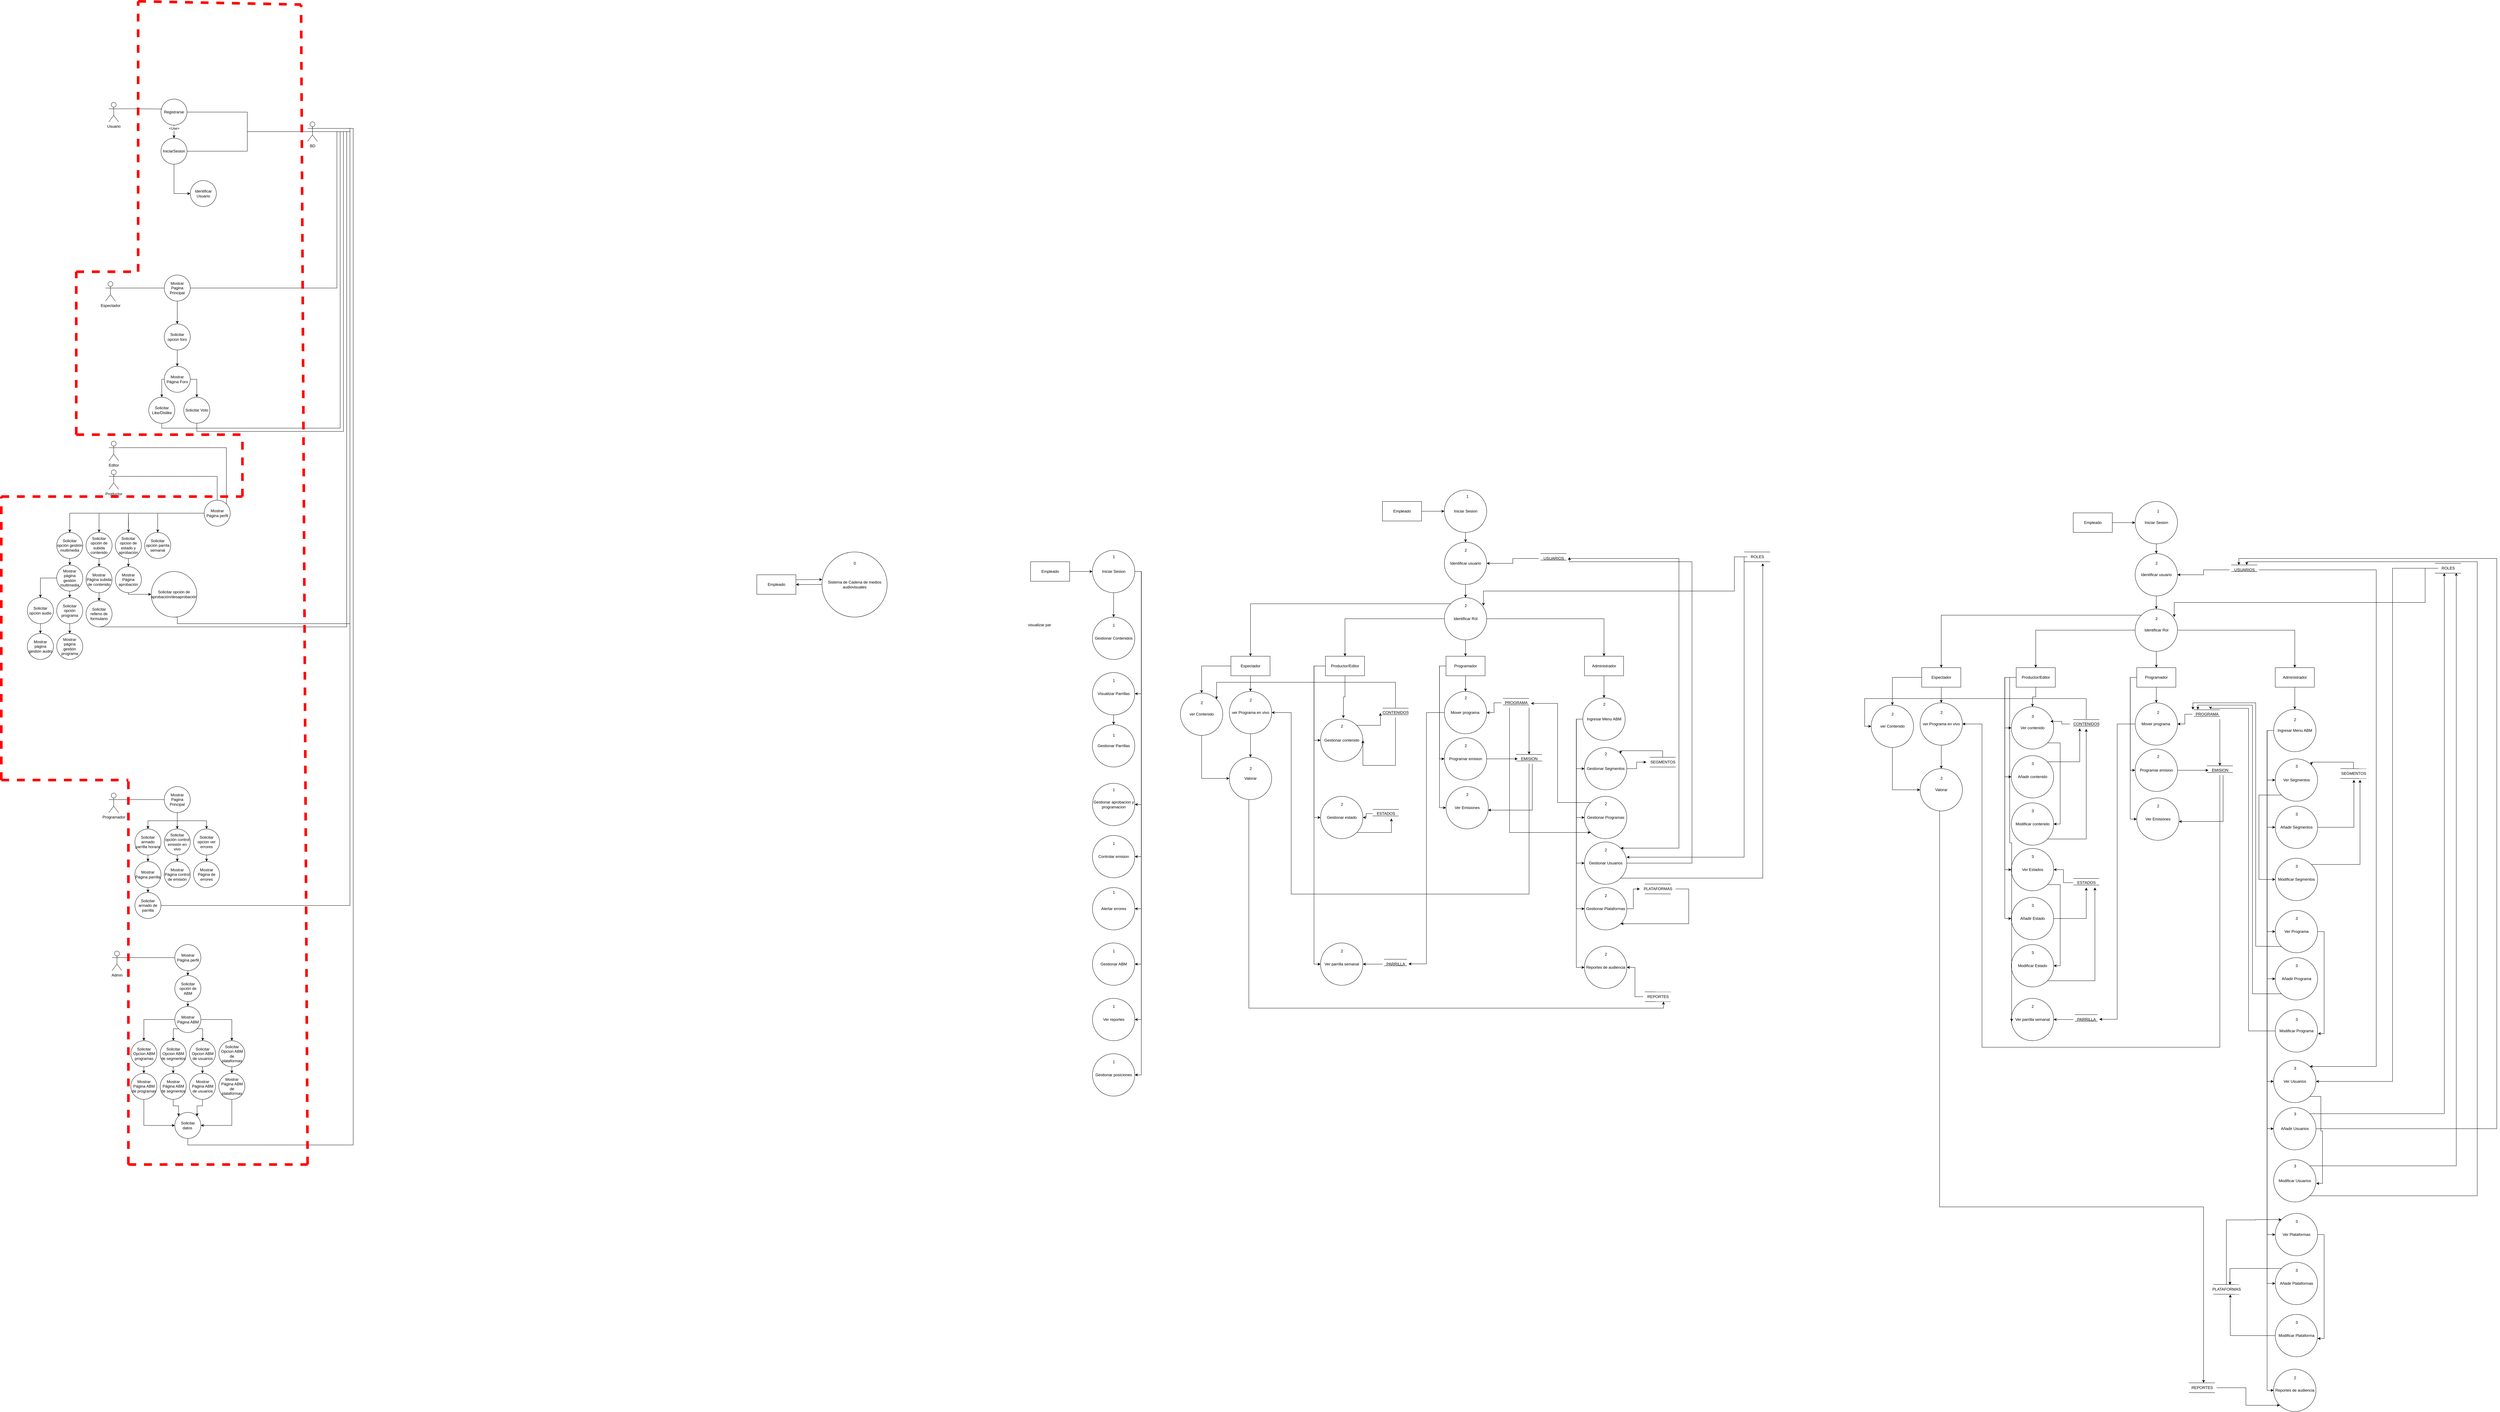 <mxfile version="28.2.5">
  <diagram name="Página-1" id="OckT843x-lJwrtBGM3gO">
    <mxGraphModel grid="1" page="1" gridSize="10" guides="1" tooltips="1" connect="1" arrows="1" fold="1" pageScale="1" pageWidth="827" pageHeight="1169" math="0" shadow="0">
      <root>
        <mxCell id="0" />
        <mxCell id="1" parent="0" />
        <mxCell id="jSK1wQsOqo6iw2RfOeqB-2" value="Usuario" style="shape=umlActor;verticalLabelPosition=bottom;verticalAlign=top;html=1;outlineConnect=0;" vertex="1" parent="1">
          <mxGeometry x="-890" y="-130" width="30" height="60" as="geometry" />
        </mxCell>
        <mxCell id="jSK1wQsOqo6iw2RfOeqB-3" style="edgeStyle=orthogonalEdgeStyle;rounded=0;orthogonalLoop=1;jettySize=auto;html=1;exitX=0.5;exitY=1;exitDx=0;exitDy=0;" edge="1" parent="1" source="jSK1wQsOqo6iw2RfOeqB-4" target="jSK1wQsOqo6iw2RfOeqB-5">
          <mxGeometry relative="1" as="geometry" />
        </mxCell>
        <mxCell id="T_bKocLDF5SG0f0tNBpL-326" value="&amp;lt;Use&amp;gt;" style="edgeLabel;html=1;align=center;verticalAlign=middle;resizable=0;points=[];" connectable="0" vertex="1" parent="jSK1wQsOqo6iw2RfOeqB-3">
          <mxGeometry x="-0.53" y="-3" relative="1" as="geometry">
            <mxPoint x="3" as="offset" />
          </mxGeometry>
        </mxCell>
        <mxCell id="jSK1wQsOqo6iw2RfOeqB-4" value="Registrarse" style="ellipse;whiteSpace=wrap;html=1;aspect=fixed;" vertex="1" parent="1">
          <mxGeometry x="-730" y="-140" width="80" height="80" as="geometry" />
        </mxCell>
        <mxCell id="T_bKocLDF5SG0f0tNBpL-328" style="edgeStyle=orthogonalEdgeStyle;rounded=0;orthogonalLoop=1;jettySize=auto;html=1;exitX=1;exitY=0.5;exitDx=0;exitDy=0;endArrow=none;endFill=0;entryX=0.5;entryY=0.5;entryDx=0;entryDy=0;entryPerimeter=0;" edge="1" parent="1" source="jSK1wQsOqo6iw2RfOeqB-5" target="jSK1wQsOqo6iw2RfOeqB-6">
          <mxGeometry relative="1" as="geometry">
            <mxPoint x="-440" y="-50" as="targetPoint" />
          </mxGeometry>
        </mxCell>
        <mxCell id="Albroaq3FVYr9AdbzQTs-22" style="edgeStyle=orthogonalEdgeStyle;rounded=0;orthogonalLoop=1;jettySize=auto;html=1;exitX=0.5;exitY=1;exitDx=0;exitDy=0;entryX=0;entryY=0.5;entryDx=0;entryDy=0;" edge="1" parent="1" source="jSK1wQsOqo6iw2RfOeqB-5" target="Albroaq3FVYr9AdbzQTs-18">
          <mxGeometry relative="1" as="geometry" />
        </mxCell>
        <mxCell id="jSK1wQsOqo6iw2RfOeqB-5" value="IniciarSesion" style="ellipse;whiteSpace=wrap;html=1;aspect=fixed;" vertex="1" parent="1">
          <mxGeometry x="-730" y="-20" width="80" height="80" as="geometry" />
        </mxCell>
        <mxCell id="Albroaq3FVYr9AdbzQTs-26" style="edgeStyle=orthogonalEdgeStyle;rounded=0;orthogonalLoop=1;jettySize=auto;html=1;entryX=1;entryY=0.5;entryDx=0;entryDy=0;endArrow=none;endFill=0;" edge="1" parent="1" target="Albroaq3FVYr9AdbzQTs-23">
          <mxGeometry relative="1" as="geometry">
            <Array as="points">
              <mxPoint x="-190" y="-40" />
              <mxPoint x="-190" y="440" />
            </Array>
            <mxPoint x="-250" y="-40" as="sourcePoint" />
          </mxGeometry>
        </mxCell>
        <mxCell id="jSK1wQsOqo6iw2RfOeqB-6" value="BD" style="shape=umlActor;verticalLabelPosition=bottom;verticalAlign=top;html=1;outlineConnect=0;" vertex="1" parent="1">
          <mxGeometry x="-280" y="-70" width="30" height="60" as="geometry" />
        </mxCell>
        <mxCell id="qQwsvfNcmjzs0gGD21ip-3" style="edgeStyle=orthogonalEdgeStyle;rounded=0;orthogonalLoop=1;jettySize=auto;html=1;exitX=1;exitY=0.333;exitDx=0;exitDy=0;exitPerimeter=0;entryX=0;entryY=0.5;entryDx=0;entryDy=0;endArrow=none;endFill=0;" edge="1" parent="1" source="jSK1wQsOqo6iw2RfOeqB-7" target="Albroaq3FVYr9AdbzQTs-23">
          <mxGeometry relative="1" as="geometry" />
        </mxCell>
        <mxCell id="jSK1wQsOqo6iw2RfOeqB-7" value="Espectador" style="shape=umlActor;verticalLabelPosition=bottom;verticalAlign=top;html=1;outlineConnect=0;" vertex="1" parent="1">
          <mxGeometry x="-900" y="420" width="30" height="60" as="geometry" />
        </mxCell>
        <mxCell id="qQwsvfNcmjzs0gGD21ip-4" style="edgeStyle=orthogonalEdgeStyle;rounded=0;orthogonalLoop=1;jettySize=auto;html=1;exitX=1;exitY=0.333;exitDx=0;exitDy=0;exitPerimeter=0;entryX=0.5;entryY=0;entryDx=0;entryDy=0;endArrow=none;endFill=0;" edge="1" parent="1" source="jSK1wQsOqo6iw2RfOeqB-8" target="Albroaq3FVYr9AdbzQTs-41">
          <mxGeometry relative="1" as="geometry" />
        </mxCell>
        <mxCell id="jSK1wQsOqo6iw2RfOeqB-8" value="Productor" style="shape=umlActor;verticalLabelPosition=bottom;verticalAlign=top;html=1;outlineConnect=0;" vertex="1" parent="1">
          <mxGeometry x="-890" y="998" width="30" height="60" as="geometry" />
        </mxCell>
        <mxCell id="qQwsvfNcmjzs0gGD21ip-18" style="edgeStyle=orthogonalEdgeStyle;rounded=0;orthogonalLoop=1;jettySize=auto;html=1;exitX=1;exitY=0.333;exitDx=0;exitDy=0;exitPerimeter=0;endArrow=none;endFill=0;" edge="1" parent="1" source="jSK1wQsOqo6iw2RfOeqB-9" target="tjhsjT6ZtuWOGcHWminc-7">
          <mxGeometry relative="1" as="geometry" />
        </mxCell>
        <mxCell id="jSK1wQsOqo6iw2RfOeqB-9" value="Programador" style="shape=umlActor;verticalLabelPosition=bottom;verticalAlign=top;html=1;outlineConnect=0;" vertex="1" parent="1">
          <mxGeometry x="-890" y="1990" width="30" height="60" as="geometry" />
        </mxCell>
        <mxCell id="qQwsvfNcmjzs0gGD21ip-19" style="edgeStyle=orthogonalEdgeStyle;rounded=0;orthogonalLoop=1;jettySize=auto;html=1;exitX=1;exitY=0.333;exitDx=0;exitDy=0;exitPerimeter=0;endArrow=none;endFill=0;" edge="1" parent="1" source="jSK1wQsOqo6iw2RfOeqB-10" target="qQwsvfNcmjzs0gGD21ip-1">
          <mxGeometry relative="1" as="geometry" />
        </mxCell>
        <mxCell id="jSK1wQsOqo6iw2RfOeqB-10" value="Admin" style="shape=umlActor;verticalLabelPosition=bottom;verticalAlign=top;html=1;outlineConnect=0;" vertex="1" parent="1">
          <mxGeometry x="-880" y="2475" width="30" height="60" as="geometry" />
        </mxCell>
        <mxCell id="T_bKocLDF5SG0f0tNBpL-1" style="edgeStyle=orthogonalEdgeStyle;rounded=0;orthogonalLoop=1;jettySize=auto;html=1;exitX=1;exitY=1;exitDx=0;exitDy=0;entryX=1;entryY=0.5;entryDx=0;entryDy=0;" edge="1" parent="1">
          <mxGeometry relative="1" as="geometry">
            <mxPoint x="700" y="1118.284" as="sourcePoint" />
          </mxGeometry>
        </mxCell>
        <mxCell id="T_bKocLDF5SG0f0tNBpL-2" style="edgeStyle=orthogonalEdgeStyle;rounded=0;orthogonalLoop=1;jettySize=auto;html=1;exitX=0;exitY=0.5;exitDx=0;exitDy=0;entryX=1;entryY=0.5;entryDx=0;entryDy=0;" edge="1" parent="1" source="T_bKocLDF5SG0f0tNBpL-3" target="T_bKocLDF5SG0f0tNBpL-5">
          <mxGeometry relative="1" as="geometry" />
        </mxCell>
        <mxCell id="T_bKocLDF5SG0f0tNBpL-3" value="Sistema de Cadena de medios audiovisuales" style="ellipse;whiteSpace=wrap;html=1;aspect=fixed;" vertex="1" parent="1">
          <mxGeometry x="1298.716" y="1250" width="200" height="200" as="geometry" />
        </mxCell>
        <mxCell id="T_bKocLDF5SG0f0tNBpL-4" style="edgeStyle=orthogonalEdgeStyle;rounded=0;orthogonalLoop=1;jettySize=auto;html=1;exitX=1;exitY=0.25;exitDx=0;exitDy=0;entryX=0.003;entryY=0.423;entryDx=0;entryDy=0;entryPerimeter=0;" edge="1" parent="1" source="T_bKocLDF5SG0f0tNBpL-5" target="T_bKocLDF5SG0f0tNBpL-3">
          <mxGeometry relative="1" as="geometry" />
        </mxCell>
        <mxCell id="T_bKocLDF5SG0f0tNBpL-5" value="Empleado" style="rounded=0;whiteSpace=wrap;html=1;" vertex="1" parent="1">
          <mxGeometry x="1098.716" y="1320" width="120" height="60" as="geometry" />
        </mxCell>
        <mxCell id="T_bKocLDF5SG0f0tNBpL-6" style="edgeStyle=orthogonalEdgeStyle;rounded=0;orthogonalLoop=1;jettySize=auto;html=1;entryX=0;entryY=0.5;entryDx=0;entryDy=0;" edge="1" parent="1" source="T_bKocLDF5SG0f0tNBpL-7" target="T_bKocLDF5SG0f0tNBpL-16">
          <mxGeometry relative="1" as="geometry" />
        </mxCell>
        <mxCell id="T_bKocLDF5SG0f0tNBpL-7" value="Empleado" style="rounded=0;whiteSpace=wrap;html=1;" vertex="1" parent="1">
          <mxGeometry x="1938.716" y="1280" width="120" height="60" as="geometry" />
        </mxCell>
        <mxCell id="T_bKocLDF5SG0f0tNBpL-8" style="edgeStyle=orthogonalEdgeStyle;rounded=0;orthogonalLoop=1;jettySize=auto;html=1;" edge="1" parent="1" source="T_bKocLDF5SG0f0tNBpL-16" target="T_bKocLDF5SG0f0tNBpL-17">
          <mxGeometry relative="1" as="geometry" />
        </mxCell>
        <mxCell id="T_bKocLDF5SG0f0tNBpL-9" style="edgeStyle=orthogonalEdgeStyle;rounded=0;orthogonalLoop=1;jettySize=auto;html=1;exitX=1;exitY=0.5;exitDx=0;exitDy=0;entryX=1;entryY=0.5;entryDx=0;entryDy=0;" edge="1" parent="1" source="T_bKocLDF5SG0f0tNBpL-16" target="T_bKocLDF5SG0f0tNBpL-19">
          <mxGeometry relative="1" as="geometry" />
        </mxCell>
        <mxCell id="T_bKocLDF5SG0f0tNBpL-10" style="edgeStyle=orthogonalEdgeStyle;rounded=0;orthogonalLoop=1;jettySize=auto;html=1;exitX=1;exitY=0.5;exitDx=0;exitDy=0;entryX=1;entryY=0.5;entryDx=0;entryDy=0;" edge="1" parent="1" source="T_bKocLDF5SG0f0tNBpL-16" target="T_bKocLDF5SG0f0tNBpL-20">
          <mxGeometry relative="1" as="geometry" />
        </mxCell>
        <mxCell id="T_bKocLDF5SG0f0tNBpL-11" style="edgeStyle=orthogonalEdgeStyle;rounded=0;orthogonalLoop=1;jettySize=auto;html=1;exitX=1;exitY=0.5;exitDx=0;exitDy=0;entryX=1;entryY=0.5;entryDx=0;entryDy=0;" edge="1" parent="1" source="T_bKocLDF5SG0f0tNBpL-16" target="T_bKocLDF5SG0f0tNBpL-22">
          <mxGeometry relative="1" as="geometry" />
        </mxCell>
        <mxCell id="T_bKocLDF5SG0f0tNBpL-12" style="edgeStyle=orthogonalEdgeStyle;rounded=0;orthogonalLoop=1;jettySize=auto;html=1;exitX=1;exitY=0.5;exitDx=0;exitDy=0;entryX=1;entryY=0.5;entryDx=0;entryDy=0;" edge="1" parent="1" source="T_bKocLDF5SG0f0tNBpL-16" target="T_bKocLDF5SG0f0tNBpL-23">
          <mxGeometry relative="1" as="geometry" />
        </mxCell>
        <mxCell id="T_bKocLDF5SG0f0tNBpL-13" style="edgeStyle=orthogonalEdgeStyle;rounded=0;orthogonalLoop=1;jettySize=auto;html=1;exitX=1;exitY=0.5;exitDx=0;exitDy=0;entryX=1;entryY=0.5;entryDx=0;entryDy=0;" edge="1" parent="1" source="T_bKocLDF5SG0f0tNBpL-16" target="T_bKocLDF5SG0f0tNBpL-24">
          <mxGeometry relative="1" as="geometry" />
        </mxCell>
        <mxCell id="T_bKocLDF5SG0f0tNBpL-14" style="edgeStyle=orthogonalEdgeStyle;rounded=0;orthogonalLoop=1;jettySize=auto;html=1;exitX=1;exitY=0.5;exitDx=0;exitDy=0;entryX=1;entryY=0.5;entryDx=0;entryDy=0;" edge="1" parent="1" source="T_bKocLDF5SG0f0tNBpL-16" target="T_bKocLDF5SG0f0tNBpL-25">
          <mxGeometry relative="1" as="geometry" />
        </mxCell>
        <mxCell id="T_bKocLDF5SG0f0tNBpL-15" style="edgeStyle=orthogonalEdgeStyle;rounded=0;orthogonalLoop=1;jettySize=auto;html=1;exitX=1;exitY=0.5;exitDx=0;exitDy=0;entryX=1;entryY=0.5;entryDx=0;entryDy=0;" edge="1" parent="1" source="T_bKocLDF5SG0f0tNBpL-16" target="T_bKocLDF5SG0f0tNBpL-26">
          <mxGeometry relative="1" as="geometry" />
        </mxCell>
        <mxCell id="T_bKocLDF5SG0f0tNBpL-16" value="Iniciar Sesion" style="ellipse;whiteSpace=wrap;html=1;aspect=fixed;" vertex="1" parent="1">
          <mxGeometry x="2128.716" y="1245" width="130" height="130" as="geometry" />
        </mxCell>
        <mxCell id="T_bKocLDF5SG0f0tNBpL-17" value="Gestionar Contenidos" style="ellipse;whiteSpace=wrap;html=1;aspect=fixed;" vertex="1" parent="1">
          <mxGeometry x="2128.716" y="1450" width="130" height="130" as="geometry" />
        </mxCell>
        <mxCell id="T_bKocLDF5SG0f0tNBpL-18" style="edgeStyle=orthogonalEdgeStyle;rounded=0;orthogonalLoop=1;jettySize=auto;html=1;exitX=0.5;exitY=1;exitDx=0;exitDy=0;entryX=0.5;entryY=0;entryDx=0;entryDy=0;" edge="1" parent="1" source="T_bKocLDF5SG0f0tNBpL-19" target="T_bKocLDF5SG0f0tNBpL-21">
          <mxGeometry relative="1" as="geometry" />
        </mxCell>
        <mxCell id="T_bKocLDF5SG0f0tNBpL-19" value="Visualizar Parrillas" style="ellipse;whiteSpace=wrap;html=1;aspect=fixed;" vertex="1" parent="1">
          <mxGeometry x="2128.716" y="1620" width="130" height="130" as="geometry" />
        </mxCell>
        <mxCell id="T_bKocLDF5SG0f0tNBpL-20" value="Gestionar aprobacion y programacion" style="ellipse;whiteSpace=wrap;html=1;aspect=fixed;" vertex="1" parent="1">
          <mxGeometry x="2128.716" y="1960" width="130" height="130" as="geometry" />
        </mxCell>
        <mxCell id="T_bKocLDF5SG0f0tNBpL-21" value="Gestionar Parrillas" style="ellipse;whiteSpace=wrap;html=1;aspect=fixed;" vertex="1" parent="1">
          <mxGeometry x="2128.716" y="1780" width="130" height="130" as="geometry" />
        </mxCell>
        <mxCell id="T_bKocLDF5SG0f0tNBpL-22" value="Controlar emision" style="ellipse;whiteSpace=wrap;html=1;aspect=fixed;" vertex="1" parent="1">
          <mxGeometry x="2128.716" y="2120" width="130" height="130" as="geometry" />
        </mxCell>
        <mxCell id="T_bKocLDF5SG0f0tNBpL-23" value="Alertar errores" style="ellipse;whiteSpace=wrap;html=1;aspect=fixed;" vertex="1" parent="1">
          <mxGeometry x="2128.716" y="2280" width="130" height="130" as="geometry" />
        </mxCell>
        <mxCell id="T_bKocLDF5SG0f0tNBpL-24" value="Gestionar ABM" style="ellipse;whiteSpace=wrap;html=1;aspect=fixed;" vertex="1" parent="1">
          <mxGeometry x="2128.716" y="2450" width="130" height="130" as="geometry" />
        </mxCell>
        <mxCell id="T_bKocLDF5SG0f0tNBpL-25" value="Ver reportes" style="ellipse;whiteSpace=wrap;html=1;aspect=fixed;" vertex="1" parent="1">
          <mxGeometry x="2128.716" y="2620" width="130" height="130" as="geometry" />
        </mxCell>
        <mxCell id="T_bKocLDF5SG0f0tNBpL-26" value="Gestionar posiciones" style="ellipse;whiteSpace=wrap;html=1;aspect=fixed;" vertex="1" parent="1">
          <mxGeometry x="2128.716" y="2790" width="130" height="130" as="geometry" />
        </mxCell>
        <mxCell id="T_bKocLDF5SG0f0tNBpL-27" style="edgeStyle=orthogonalEdgeStyle;rounded=0;orthogonalLoop=1;jettySize=auto;html=1;entryX=0;entryY=0.5;entryDx=0;entryDy=0;" edge="1" parent="1" source="T_bKocLDF5SG0f0tNBpL-28" target="T_bKocLDF5SG0f0tNBpL-30">
          <mxGeometry relative="1" as="geometry" />
        </mxCell>
        <mxCell id="T_bKocLDF5SG0f0tNBpL-28" value="Empleado" style="rounded=0;whiteSpace=wrap;html=1;" vertex="1" parent="1">
          <mxGeometry x="3018.716" y="1095" width="120" height="60" as="geometry" />
        </mxCell>
        <mxCell id="T_bKocLDF5SG0f0tNBpL-29" style="edgeStyle=orthogonalEdgeStyle;rounded=0;orthogonalLoop=1;jettySize=auto;html=1;exitX=0.5;exitY=1;exitDx=0;exitDy=0;entryX=0.5;entryY=0;entryDx=0;entryDy=0;" edge="1" parent="1" source="T_bKocLDF5SG0f0tNBpL-30" target="T_bKocLDF5SG0f0tNBpL-36">
          <mxGeometry relative="1" as="geometry" />
        </mxCell>
        <mxCell id="T_bKocLDF5SG0f0tNBpL-30" value="Iniciar Sesion" style="ellipse;whiteSpace=wrap;html=1;aspect=fixed;" vertex="1" parent="1">
          <mxGeometry x="3208.716" y="1060" width="130" height="130" as="geometry" />
        </mxCell>
        <mxCell id="T_bKocLDF5SG0f0tNBpL-31" value="Ver parrilla semanal" style="ellipse;whiteSpace=wrap;html=1;aspect=fixed;" vertex="1" parent="1">
          <mxGeometry x="2828.716" y="2450" width="130" height="130" as="geometry" />
        </mxCell>
        <mxCell id="T_bKocLDF5SG0f0tNBpL-32" value="Gestionar estado" style="ellipse;whiteSpace=wrap;html=1;aspect=fixed;" vertex="1" parent="1">
          <mxGeometry x="2828.716" y="2000" width="130" height="130" as="geometry" />
        </mxCell>
        <mxCell id="T_bKocLDF5SG0f0tNBpL-33" style="edgeStyle=orthogonalEdgeStyle;rounded=0;orthogonalLoop=1;jettySize=auto;html=1;exitX=0;exitY=0.5;exitDx=0;exitDy=0;entryX=1;entryY=0.474;entryDx=0;entryDy=0;entryPerimeter=0;" edge="1" parent="1" source="T_bKocLDF5SG0f0tNBpL-34" target="T_bKocLDF5SG0f0tNBpL-65">
          <mxGeometry relative="1" as="geometry" />
        </mxCell>
        <mxCell id="T_bKocLDF5SG0f0tNBpL-34" value="Mover programa&amp;nbsp;" style="ellipse;whiteSpace=wrap;html=1;aspect=fixed;" vertex="1" parent="1">
          <mxGeometry x="3208.716" y="1678" width="130" height="130" as="geometry" />
        </mxCell>
        <mxCell id="T_bKocLDF5SG0f0tNBpL-35" style="edgeStyle=orthogonalEdgeStyle;rounded=0;orthogonalLoop=1;jettySize=auto;html=1;" edge="1" parent="1" source="T_bKocLDF5SG0f0tNBpL-113" target="T_bKocLDF5SG0f0tNBpL-50">
          <mxGeometry relative="1" as="geometry" />
        </mxCell>
        <mxCell id="T_bKocLDF5SG0f0tNBpL-36" value="Identificar usuario" style="ellipse;whiteSpace=wrap;html=1;aspect=fixed;" vertex="1" parent="1">
          <mxGeometry x="3208.716" y="1220" width="130" height="130" as="geometry" />
        </mxCell>
        <mxCell id="T_bKocLDF5SG0f0tNBpL-37" value="" style="endArrow=none;html=1;rounded=0;" edge="1" parent="1">
          <mxGeometry width="50" height="50" relative="1" as="geometry">
            <mxPoint x="3503.716" y="1254.84" as="sourcePoint" />
            <mxPoint x="3583.716" y="1255" as="targetPoint" />
            <Array as="points">
              <mxPoint x="3503.716" y="1254.84" />
            </Array>
          </mxGeometry>
        </mxCell>
        <mxCell id="T_bKocLDF5SG0f0tNBpL-38" value="" style="endArrow=none;html=1;rounded=0;" edge="1" parent="1">
          <mxGeometry width="50" height="50" relative="1" as="geometry">
            <mxPoint x="3503.716" y="1275" as="sourcePoint" />
            <mxPoint x="3583.716" y="1275.16" as="targetPoint" />
            <Array as="points">
              <mxPoint x="3503.716" y="1275" />
            </Array>
          </mxGeometry>
        </mxCell>
        <mxCell id="T_bKocLDF5SG0f0tNBpL-39" style="edgeStyle=orthogonalEdgeStyle;rounded=0;orthogonalLoop=1;jettySize=auto;html=1;entryX=1;entryY=0.5;entryDx=0;entryDy=0;" edge="1" parent="1" source="T_bKocLDF5SG0f0tNBpL-94" target="T_bKocLDF5SG0f0tNBpL-36">
          <mxGeometry relative="1" as="geometry" />
        </mxCell>
        <mxCell id="T_bKocLDF5SG0f0tNBpL-40" style="edgeStyle=orthogonalEdgeStyle;rounded=0;orthogonalLoop=1;jettySize=auto;html=1;exitX=0.5;exitY=1;exitDx=0;exitDy=0;" edge="1" parent="1" source="T_bKocLDF5SG0f0tNBpL-44">
          <mxGeometry relative="1" as="geometry">
            <mxPoint x="2898.716" y="1760" as="targetPoint" />
          </mxGeometry>
        </mxCell>
        <mxCell id="T_bKocLDF5SG0f0tNBpL-41" style="edgeStyle=orthogonalEdgeStyle;rounded=0;orthogonalLoop=1;jettySize=auto;html=1;exitX=0;exitY=0.5;exitDx=0;exitDy=0;entryX=0;entryY=0.5;entryDx=0;entryDy=0;" edge="1" parent="1" source="T_bKocLDF5SG0f0tNBpL-44" target="T_bKocLDF5SG0f0tNBpL-51">
          <mxGeometry relative="1" as="geometry" />
        </mxCell>
        <mxCell id="T_bKocLDF5SG0f0tNBpL-42" style="edgeStyle=orthogonalEdgeStyle;rounded=0;orthogonalLoop=1;jettySize=auto;html=1;exitX=0;exitY=0.5;exitDx=0;exitDy=0;entryX=0;entryY=0.5;entryDx=0;entryDy=0;" edge="1" parent="1" source="T_bKocLDF5SG0f0tNBpL-44" target="T_bKocLDF5SG0f0tNBpL-32">
          <mxGeometry relative="1" as="geometry">
            <mxPoint x="2798.716" y="2000" as="targetPoint" />
          </mxGeometry>
        </mxCell>
        <mxCell id="T_bKocLDF5SG0f0tNBpL-43" style="edgeStyle=orthogonalEdgeStyle;rounded=0;orthogonalLoop=1;jettySize=auto;html=1;exitX=0;exitY=0.5;exitDx=0;exitDy=0;entryX=0;entryY=0.5;entryDx=0;entryDy=0;" edge="1" parent="1" source="T_bKocLDF5SG0f0tNBpL-44" target="T_bKocLDF5SG0f0tNBpL-31">
          <mxGeometry relative="1" as="geometry" />
        </mxCell>
        <mxCell id="T_bKocLDF5SG0f0tNBpL-44" value="Productor/Editor" style="rounded=0;whiteSpace=wrap;html=1;" vertex="1" parent="1">
          <mxGeometry x="2843.716" y="1570" width="120" height="60" as="geometry" />
        </mxCell>
        <mxCell id="T_bKocLDF5SG0f0tNBpL-45" style="edgeStyle=orthogonalEdgeStyle;rounded=0;orthogonalLoop=1;jettySize=auto;html=1;exitX=0.5;exitY=1;exitDx=0;exitDy=0;entryX=0.5;entryY=0;entryDx=0;entryDy=0;" edge="1" parent="1" source="T_bKocLDF5SG0f0tNBpL-48" target="T_bKocLDF5SG0f0tNBpL-34">
          <mxGeometry relative="1" as="geometry" />
        </mxCell>
        <mxCell id="T_bKocLDF5SG0f0tNBpL-46" style="edgeStyle=orthogonalEdgeStyle;rounded=0;orthogonalLoop=1;jettySize=auto;html=1;exitX=0;exitY=0.5;exitDx=0;exitDy=0;entryX=0;entryY=0.5;entryDx=0;entryDy=0;" edge="1" parent="1" source="T_bKocLDF5SG0f0tNBpL-48" target="T_bKocLDF5SG0f0tNBpL-72">
          <mxGeometry relative="1" as="geometry" />
        </mxCell>
        <mxCell id="T_bKocLDF5SG0f0tNBpL-47" style="edgeStyle=orthogonalEdgeStyle;rounded=0;orthogonalLoop=1;jettySize=auto;html=1;exitX=0;exitY=0.5;exitDx=0;exitDy=0;entryX=0;entryY=0.5;entryDx=0;entryDy=0;" edge="1" parent="1" source="T_bKocLDF5SG0f0tNBpL-48" target="T_bKocLDF5SG0f0tNBpL-104">
          <mxGeometry relative="1" as="geometry" />
        </mxCell>
        <mxCell id="T_bKocLDF5SG0f0tNBpL-48" value="Programador" style="rounded=0;whiteSpace=wrap;html=1;" vertex="1" parent="1">
          <mxGeometry x="3213.716" y="1570" width="120" height="60" as="geometry" />
        </mxCell>
        <mxCell id="T_bKocLDF5SG0f0tNBpL-49" style="edgeStyle=orthogonalEdgeStyle;rounded=0;orthogonalLoop=1;jettySize=auto;html=1;exitX=0.5;exitY=1;exitDx=0;exitDy=0;" edge="1" parent="1" source="T_bKocLDF5SG0f0tNBpL-50" target="T_bKocLDF5SG0f0tNBpL-78">
          <mxGeometry relative="1" as="geometry" />
        </mxCell>
        <mxCell id="T_bKocLDF5SG0f0tNBpL-50" value="Administrador" style="rounded=0;whiteSpace=wrap;html=1;" vertex="1" parent="1">
          <mxGeometry x="3638.716" y="1570" width="120" height="60" as="geometry" />
        </mxCell>
        <mxCell id="T_bKocLDF5SG0f0tNBpL-51" value="Gestionar contenido" style="ellipse;whiteSpace=wrap;html=1;aspect=fixed;" vertex="1" parent="1">
          <mxGeometry x="2828.716" y="1763" width="130" height="130" as="geometry" />
        </mxCell>
        <mxCell id="T_bKocLDF5SG0f0tNBpL-52" value="2" style="text;html=1;align=center;verticalAlign=middle;resizable=0;points=[];autosize=1;strokeColor=none;fillColor=none;" vertex="1" parent="1">
          <mxGeometry x="2878.716" y="2460" width="30" height="30" as="geometry" />
        </mxCell>
        <mxCell id="T_bKocLDF5SG0f0tNBpL-53" value="" style="endArrow=none;html=1;rounded=0;" edge="1" parent="1">
          <mxGeometry width="50" height="50" relative="1" as="geometry">
            <mxPoint x="3018.716" y="1729.3" as="sourcePoint" />
            <mxPoint x="3098.716" y="1729.46" as="targetPoint" />
            <Array as="points">
              <mxPoint x="3018.716" y="1729.3" />
            </Array>
          </mxGeometry>
        </mxCell>
        <mxCell id="T_bKocLDF5SG0f0tNBpL-54" value="" style="endArrow=none;html=1;rounded=0;" edge="1" parent="1">
          <mxGeometry width="50" height="50" relative="1" as="geometry">
            <mxPoint x="3018.716" y="1749.46" as="sourcePoint" />
            <mxPoint x="3098.716" y="1749.62" as="targetPoint" />
            <Array as="points">
              <mxPoint x="3018.716" y="1749.46" />
            </Array>
          </mxGeometry>
        </mxCell>
        <mxCell id="T_bKocLDF5SG0f0tNBpL-55" style="edgeStyle=orthogonalEdgeStyle;rounded=0;orthogonalLoop=1;jettySize=auto;html=1;entryX=1;entryY=0.5;entryDx=0;entryDy=0;" edge="1" parent="1" source="T_bKocLDF5SG0f0tNBpL-57" target="T_bKocLDF5SG0f0tNBpL-51">
          <mxGeometry relative="1" as="geometry">
            <Array as="points">
              <mxPoint x="3058.716" y="1905" />
            </Array>
          </mxGeometry>
        </mxCell>
        <mxCell id="T_bKocLDF5SG0f0tNBpL-56" style="edgeStyle=orthogonalEdgeStyle;rounded=0;orthogonalLoop=1;jettySize=auto;html=1;entryX=1;entryY=0;entryDx=0;entryDy=0;" edge="1" parent="1" source="T_bKocLDF5SG0f0tNBpL-57" target="T_bKocLDF5SG0f0tNBpL-289">
          <mxGeometry relative="1" as="geometry">
            <Array as="points">
              <mxPoint x="3058.716" y="1650" />
              <mxPoint x="2509.716" y="1650" />
            </Array>
          </mxGeometry>
        </mxCell>
        <mxCell id="T_bKocLDF5SG0f0tNBpL-57" value="CONTENIDOS" style="text;html=1;align=center;verticalAlign=middle;resizable=0;points=[];autosize=1;strokeColor=none;fillColor=none;" vertex="1" parent="1">
          <mxGeometry x="3008.716" y="1728" width="100" height="30" as="geometry" />
        </mxCell>
        <mxCell id="T_bKocLDF5SG0f0tNBpL-58" value="" style="endArrow=none;html=1;rounded=0;" edge="1" parent="1">
          <mxGeometry width="50" height="50" relative="1" as="geometry">
            <mxPoint x="2988.716" y="2040" as="sourcePoint" />
            <mxPoint x="3068.716" y="2040.16" as="targetPoint" />
            <Array as="points">
              <mxPoint x="2988.716" y="2040" />
            </Array>
          </mxGeometry>
        </mxCell>
        <mxCell id="T_bKocLDF5SG0f0tNBpL-59" value="" style="endArrow=none;html=1;rounded=0;" edge="1" parent="1">
          <mxGeometry width="50" height="50" relative="1" as="geometry">
            <mxPoint x="2988.716" y="2060.16" as="sourcePoint" />
            <mxPoint x="3068.716" y="2060.32" as="targetPoint" />
            <Array as="points">
              <mxPoint x="2988.716" y="2060.16" />
            </Array>
          </mxGeometry>
        </mxCell>
        <mxCell id="T_bKocLDF5SG0f0tNBpL-60" style="edgeStyle=orthogonalEdgeStyle;rounded=0;orthogonalLoop=1;jettySize=auto;html=1;" edge="1" parent="1" source="T_bKocLDF5SG0f0tNBpL-61" target="T_bKocLDF5SG0f0tNBpL-32">
          <mxGeometry relative="1" as="geometry" />
        </mxCell>
        <mxCell id="T_bKocLDF5SG0f0tNBpL-61" value="ESTADOS" style="text;html=1;align=center;verticalAlign=middle;resizable=0;points=[];autosize=1;strokeColor=none;fillColor=none;" vertex="1" parent="1">
          <mxGeometry x="2988.716" y="2038" width="80" height="30" as="geometry" />
        </mxCell>
        <mxCell id="T_bKocLDF5SG0f0tNBpL-62" value="" style="endArrow=none;html=1;rounded=0;" edge="1" parent="1">
          <mxGeometry width="50" height="50" relative="1" as="geometry">
            <mxPoint x="3023.716" y="2500" as="sourcePoint" />
            <mxPoint x="3093.716" y="2500" as="targetPoint" />
          </mxGeometry>
        </mxCell>
        <mxCell id="T_bKocLDF5SG0f0tNBpL-63" value="" style="endArrow=none;html=1;rounded=0;" edge="1" parent="1">
          <mxGeometry width="50" height="50" relative="1" as="geometry">
            <mxPoint x="3023.716" y="2520" as="sourcePoint" />
            <mxPoint x="3093.716" y="2520" as="targetPoint" />
          </mxGeometry>
        </mxCell>
        <mxCell id="T_bKocLDF5SG0f0tNBpL-64" style="edgeStyle=orthogonalEdgeStyle;rounded=0;orthogonalLoop=1;jettySize=auto;html=1;entryX=1;entryY=0.5;entryDx=0;entryDy=0;" edge="1" parent="1" source="T_bKocLDF5SG0f0tNBpL-65" target="T_bKocLDF5SG0f0tNBpL-31">
          <mxGeometry relative="1" as="geometry" />
        </mxCell>
        <mxCell id="T_bKocLDF5SG0f0tNBpL-65" value="PARRILLA" style="text;html=1;align=center;verticalAlign=middle;resizable=0;points=[];autosize=1;strokeColor=none;fillColor=none;" vertex="1" parent="1">
          <mxGeometry x="3018.716" y="2500" width="80" height="30" as="geometry" />
        </mxCell>
        <mxCell id="T_bKocLDF5SG0f0tNBpL-66" value="" style="endArrow=none;html=1;rounded=0;" edge="1" parent="1">
          <mxGeometry width="50" height="50" relative="1" as="geometry">
            <mxPoint x="3388.716" y="1699.3" as="sourcePoint" />
            <mxPoint x="3468.716" y="1699.46" as="targetPoint" />
            <Array as="points">
              <mxPoint x="3388.716" y="1699.3" />
            </Array>
          </mxGeometry>
        </mxCell>
        <mxCell id="T_bKocLDF5SG0f0tNBpL-67" value="" style="endArrow=none;html=1;rounded=0;" edge="1" parent="1">
          <mxGeometry width="50" height="50" relative="1" as="geometry">
            <mxPoint x="3388.716" y="1719.46" as="sourcePoint" />
            <mxPoint x="3468.716" y="1719.62" as="targetPoint" />
            <Array as="points">
              <mxPoint x="3388.716" y="1719.46" />
            </Array>
          </mxGeometry>
        </mxCell>
        <mxCell id="T_bKocLDF5SG0f0tNBpL-68" style="edgeStyle=orthogonalEdgeStyle;rounded=0;orthogonalLoop=1;jettySize=auto;html=1;" edge="1" parent="1" source="T_bKocLDF5SG0f0tNBpL-70" target="T_bKocLDF5SG0f0tNBpL-34">
          <mxGeometry relative="1" as="geometry" />
        </mxCell>
        <mxCell id="T_bKocLDF5SG0f0tNBpL-69" style="edgeStyle=orthogonalEdgeStyle;rounded=0;orthogonalLoop=1;jettySize=auto;html=1;entryX=0;entryY=1;entryDx=0;entryDy=0;" edge="1" parent="1" source="T_bKocLDF5SG0f0tNBpL-70" target="T_bKocLDF5SG0f0tNBpL-81">
          <mxGeometry relative="1" as="geometry">
            <Array as="points">
              <mxPoint x="3408.716" y="2111" />
            </Array>
          </mxGeometry>
        </mxCell>
        <mxCell id="T_bKocLDF5SG0f0tNBpL-70" value="PROGRAMA" style="text;html=1;align=center;verticalAlign=middle;resizable=0;points=[];autosize=1;strokeColor=none;fillColor=none;" vertex="1" parent="1">
          <mxGeometry x="3383.716" y="1698" width="90" height="30" as="geometry" />
        </mxCell>
        <mxCell id="T_bKocLDF5SG0f0tNBpL-71" style="edgeStyle=orthogonalEdgeStyle;rounded=0;orthogonalLoop=1;jettySize=auto;html=1;" edge="1" parent="1" source="T_bKocLDF5SG0f0tNBpL-72" target="T_bKocLDF5SG0f0tNBpL-103">
          <mxGeometry relative="1" as="geometry" />
        </mxCell>
        <mxCell id="T_bKocLDF5SG0f0tNBpL-72" value="Programar emision" style="ellipse;whiteSpace=wrap;html=1;aspect=fixed;" vertex="1" parent="1">
          <mxGeometry x="3208.716" y="1820" width="130" height="130" as="geometry" />
        </mxCell>
        <mxCell id="T_bKocLDF5SG0f0tNBpL-73" style="edgeStyle=orthogonalEdgeStyle;rounded=0;orthogonalLoop=1;jettySize=auto;html=1;exitX=0;exitY=0.5;exitDx=0;exitDy=0;entryX=0;entryY=0.5;entryDx=0;entryDy=0;" edge="1" parent="1" source="T_bKocLDF5SG0f0tNBpL-78" target="T_bKocLDF5SG0f0tNBpL-83">
          <mxGeometry relative="1" as="geometry" />
        </mxCell>
        <mxCell id="T_bKocLDF5SG0f0tNBpL-74" style="edgeStyle=orthogonalEdgeStyle;rounded=0;orthogonalLoop=1;jettySize=auto;html=1;exitX=0;exitY=0.5;exitDx=0;exitDy=0;entryX=0;entryY=0.5;entryDx=0;entryDy=0;" edge="1" parent="1" source="T_bKocLDF5SG0f0tNBpL-78" target="T_bKocLDF5SG0f0tNBpL-81">
          <mxGeometry relative="1" as="geometry" />
        </mxCell>
        <mxCell id="T_bKocLDF5SG0f0tNBpL-75" style="edgeStyle=orthogonalEdgeStyle;rounded=0;orthogonalLoop=1;jettySize=auto;html=1;exitX=0;exitY=0.5;exitDx=0;exitDy=0;entryX=0;entryY=0.5;entryDx=0;entryDy=0;" edge="1" parent="1" source="T_bKocLDF5SG0f0tNBpL-78" target="T_bKocLDF5SG0f0tNBpL-85">
          <mxGeometry relative="1" as="geometry" />
        </mxCell>
        <mxCell id="T_bKocLDF5SG0f0tNBpL-76" style="edgeStyle=orthogonalEdgeStyle;rounded=0;orthogonalLoop=1;jettySize=auto;html=1;exitX=0;exitY=0.5;exitDx=0;exitDy=0;entryX=0;entryY=0.5;entryDx=0;entryDy=0;" edge="1" parent="1" source="T_bKocLDF5SG0f0tNBpL-78" target="T_bKocLDF5SG0f0tNBpL-87">
          <mxGeometry relative="1" as="geometry" />
        </mxCell>
        <mxCell id="T_bKocLDF5SG0f0tNBpL-77" style="edgeStyle=orthogonalEdgeStyle;rounded=0;orthogonalLoop=1;jettySize=auto;html=1;exitX=0;exitY=0.5;exitDx=0;exitDy=0;entryX=0;entryY=0.5;entryDx=0;entryDy=0;" edge="1" parent="1" source="T_bKocLDF5SG0f0tNBpL-78" target="T_bKocLDF5SG0f0tNBpL-79">
          <mxGeometry relative="1" as="geometry" />
        </mxCell>
        <mxCell id="T_bKocLDF5SG0f0tNBpL-78" value="Ingresar Menu ABM" style="ellipse;whiteSpace=wrap;html=1;aspect=fixed;" vertex="1" parent="1">
          <mxGeometry x="3633.716" y="1698" width="130" height="130" as="geometry" />
        </mxCell>
        <mxCell id="T_bKocLDF5SG0f0tNBpL-79" value="Reportes de audiencia" style="ellipse;whiteSpace=wrap;html=1;aspect=fixed;" vertex="1" parent="1">
          <mxGeometry x="3638.716" y="2460" width="130" height="130" as="geometry" />
        </mxCell>
        <mxCell id="T_bKocLDF5SG0f0tNBpL-80" style="edgeStyle=orthogonalEdgeStyle;rounded=0;orthogonalLoop=1;jettySize=auto;html=1;exitX=0;exitY=0;exitDx=0;exitDy=0;entryX=1.008;entryY=0.559;entryDx=0;entryDy=0;entryPerimeter=0;" edge="1" parent="1" source="T_bKocLDF5SG0f0tNBpL-81" target="T_bKocLDF5SG0f0tNBpL-70">
          <mxGeometry relative="1" as="geometry" />
        </mxCell>
        <mxCell id="T_bKocLDF5SG0f0tNBpL-81" value="Gestionar Programas" style="ellipse;whiteSpace=wrap;html=1;aspect=fixed;" vertex="1" parent="1">
          <mxGeometry x="3638.716" y="2000" width="130" height="130" as="geometry" />
        </mxCell>
        <mxCell id="T_bKocLDF5SG0f0tNBpL-82" style="edgeStyle=orthogonalEdgeStyle;rounded=0;orthogonalLoop=1;jettySize=auto;html=1;exitX=1;exitY=0.5;exitDx=0;exitDy=0;" edge="1" parent="1" source="T_bKocLDF5SG0f0tNBpL-83" target="T_bKocLDF5SG0f0tNBpL-108">
          <mxGeometry relative="1" as="geometry" />
        </mxCell>
        <mxCell id="T_bKocLDF5SG0f0tNBpL-83" value="Gestionar Segmentos" style="ellipse;whiteSpace=wrap;html=1;aspect=fixed;" vertex="1" parent="1">
          <mxGeometry x="3638.716" y="1850" width="130" height="130" as="geometry" />
        </mxCell>
        <mxCell id="T_bKocLDF5SG0f0tNBpL-84" style="edgeStyle=orthogonalEdgeStyle;rounded=0;orthogonalLoop=1;jettySize=auto;html=1;entryX=1.044;entryY=0.367;entryDx=0;entryDy=0;entryPerimeter=0;" edge="1" parent="1" source="T_bKocLDF5SG0f0tNBpL-85" target="T_bKocLDF5SG0f0tNBpL-94">
          <mxGeometry relative="1" as="geometry">
            <Array as="points">
              <mxPoint x="3968.716" y="2205" />
              <mxPoint x="3968.716" y="1280" />
              <mxPoint x="3592.716" y="1280" />
            </Array>
          </mxGeometry>
        </mxCell>
        <mxCell id="T_bKocLDF5SG0f0tNBpL-85" value="Gestionar Usuarios" style="ellipse;whiteSpace=wrap;html=1;aspect=fixed;" vertex="1" parent="1">
          <mxGeometry x="3638.716" y="2140" width="130" height="130" as="geometry" />
        </mxCell>
        <mxCell id="T_bKocLDF5SG0f0tNBpL-86" style="edgeStyle=orthogonalEdgeStyle;rounded=0;orthogonalLoop=1;jettySize=auto;html=1;" edge="1" parent="1" source="T_bKocLDF5SG0f0tNBpL-87" target="T_bKocLDF5SG0f0tNBpL-98">
          <mxGeometry relative="1" as="geometry" />
        </mxCell>
        <mxCell id="T_bKocLDF5SG0f0tNBpL-87" value="Gestionar Plataformas" style="ellipse;whiteSpace=wrap;html=1;aspect=fixed;" vertex="1" parent="1">
          <mxGeometry x="3638.716" y="2280" width="130" height="130" as="geometry" />
        </mxCell>
        <mxCell id="T_bKocLDF5SG0f0tNBpL-88" value="" style="endArrow=none;html=1;rounded=0;" edge="1" parent="1">
          <mxGeometry width="50" height="50" relative="1" as="geometry">
            <mxPoint x="3823.716" y="2600" as="sourcePoint" />
            <mxPoint x="3903.716" y="2600.16" as="targetPoint" />
            <Array as="points">
              <mxPoint x="3823.716" y="2600" />
            </Array>
          </mxGeometry>
        </mxCell>
        <mxCell id="T_bKocLDF5SG0f0tNBpL-89" value="" style="endArrow=none;html=1;rounded=0;" edge="1" parent="1">
          <mxGeometry width="50" height="50" relative="1" as="geometry">
            <mxPoint x="3823.716" y="2630" as="sourcePoint" />
            <mxPoint x="3903.716" y="2630.16" as="targetPoint" />
            <Array as="points">
              <mxPoint x="3823.716" y="2630" />
            </Array>
          </mxGeometry>
        </mxCell>
        <mxCell id="T_bKocLDF5SG0f0tNBpL-90" style="edgeStyle=orthogonalEdgeStyle;rounded=0;orthogonalLoop=1;jettySize=auto;html=1;entryX=1;entryY=0.5;entryDx=0;entryDy=0;" edge="1" parent="1" source="T_bKocLDF5SG0f0tNBpL-91" target="T_bKocLDF5SG0f0tNBpL-79">
          <mxGeometry relative="1" as="geometry" />
        </mxCell>
        <mxCell id="T_bKocLDF5SG0f0tNBpL-91" value="REPORTES" style="text;html=1;align=center;verticalAlign=middle;resizable=0;points=[];autosize=1;strokeColor=none;fillColor=none;" vertex="1" parent="1">
          <mxGeometry x="3818.716" y="2600" width="90" height="30" as="geometry" />
        </mxCell>
        <mxCell id="T_bKocLDF5SG0f0tNBpL-92" value="" style="endArrow=none;html=1;rounded=0;" edge="1" parent="1" target="T_bKocLDF5SG0f0tNBpL-94">
          <mxGeometry width="50" height="50" relative="1" as="geometry">
            <mxPoint x="3498.716" y="1284.92" as="sourcePoint" />
            <mxPoint x="3578.716" y="1285.08" as="targetPoint" />
            <Array as="points" />
          </mxGeometry>
        </mxCell>
        <mxCell id="T_bKocLDF5SG0f0tNBpL-93" style="edgeStyle=orthogonalEdgeStyle;rounded=0;orthogonalLoop=1;jettySize=auto;html=1;entryX=1;entryY=0;entryDx=0;entryDy=0;" edge="1" parent="1" source="T_bKocLDF5SG0f0tNBpL-94" target="T_bKocLDF5SG0f0tNBpL-85">
          <mxGeometry relative="1" as="geometry">
            <Array as="points">
              <mxPoint x="3928.716" y="1270" />
              <mxPoint x="3928.716" y="2159" />
            </Array>
          </mxGeometry>
        </mxCell>
        <mxCell id="T_bKocLDF5SG0f0tNBpL-94" value="USUARIOS" style="text;html=1;align=center;verticalAlign=middle;resizable=0;points=[];autosize=1;strokeColor=none;fillColor=none;" vertex="1" parent="1">
          <mxGeometry x="3498.716" y="1255" width="90" height="30" as="geometry" />
        </mxCell>
        <mxCell id="T_bKocLDF5SG0f0tNBpL-95" value="" style="endArrow=none;html=1;rounded=0;" edge="1" parent="1">
          <mxGeometry width="50" height="50" relative="1" as="geometry">
            <mxPoint x="3823.716" y="2269.17" as="sourcePoint" />
            <mxPoint x="3903.716" y="2269.33" as="targetPoint" />
            <Array as="points">
              <mxPoint x="3823.716" y="2269.17" />
            </Array>
          </mxGeometry>
        </mxCell>
        <mxCell id="T_bKocLDF5SG0f0tNBpL-96" value="" style="endArrow=none;html=1;rounded=0;" edge="1" parent="1">
          <mxGeometry width="50" height="50" relative="1" as="geometry">
            <mxPoint x="3823.716" y="2299.17" as="sourcePoint" />
            <mxPoint x="3903.716" y="2299.33" as="targetPoint" />
            <Array as="points">
              <mxPoint x="3823.716" y="2299.17" />
            </Array>
          </mxGeometry>
        </mxCell>
        <mxCell id="T_bKocLDF5SG0f0tNBpL-97" style="edgeStyle=orthogonalEdgeStyle;rounded=0;orthogonalLoop=1;jettySize=auto;html=1;entryX=1;entryY=1;entryDx=0;entryDy=0;" edge="1" parent="1" source="T_bKocLDF5SG0f0tNBpL-98" target="T_bKocLDF5SG0f0tNBpL-87">
          <mxGeometry relative="1" as="geometry">
            <Array as="points">
              <mxPoint x="3958.716" y="2284" />
              <mxPoint x="3958.716" y="2391" />
            </Array>
          </mxGeometry>
        </mxCell>
        <mxCell id="T_bKocLDF5SG0f0tNBpL-98" value="PLATAFORMAS" style="text;html=1;align=center;verticalAlign=middle;resizable=0;points=[];autosize=1;strokeColor=none;fillColor=none;" vertex="1" parent="1">
          <mxGeometry x="3808.716" y="2269.17" width="110" height="30" as="geometry" />
        </mxCell>
        <mxCell id="T_bKocLDF5SG0f0tNBpL-99" value="" style="endArrow=none;html=1;rounded=0;" edge="1" parent="1">
          <mxGeometry width="50" height="50" relative="1" as="geometry">
            <mxPoint x="3428.716" y="1871.3" as="sourcePoint" />
            <mxPoint x="3508.716" y="1871.46" as="targetPoint" />
            <Array as="points">
              <mxPoint x="3428.716" y="1871.3" />
            </Array>
          </mxGeometry>
        </mxCell>
        <mxCell id="T_bKocLDF5SG0f0tNBpL-100" value="" style="endArrow=none;html=1;rounded=0;" edge="1" parent="1">
          <mxGeometry width="50" height="50" relative="1" as="geometry">
            <mxPoint x="3428.716" y="1891.46" as="sourcePoint" />
            <mxPoint x="3508.716" y="1891.62" as="targetPoint" />
            <Array as="points">
              <mxPoint x="3428.716" y="1891.46" />
            </Array>
          </mxGeometry>
        </mxCell>
        <mxCell id="T_bKocLDF5SG0f0tNBpL-101" style="edgeStyle=orthogonalEdgeStyle;rounded=0;orthogonalLoop=1;jettySize=auto;html=1;entryX=0.994;entryY=0.556;entryDx=0;entryDy=0;entryPerimeter=0;" edge="1" parent="1" source="T_bKocLDF5SG0f0tNBpL-103" target="T_bKocLDF5SG0f0tNBpL-104">
          <mxGeometry relative="1" as="geometry">
            <Array as="points">
              <mxPoint x="3478.716" y="2042" />
            </Array>
          </mxGeometry>
        </mxCell>
        <mxCell id="T_bKocLDF5SG0f0tNBpL-102" style="edgeStyle=orthogonalEdgeStyle;rounded=0;orthogonalLoop=1;jettySize=auto;html=1;entryX=1;entryY=0.5;entryDx=0;entryDy=0;" edge="1" parent="1" source="T_bKocLDF5SG0f0tNBpL-103" target="T_bKocLDF5SG0f0tNBpL-122">
          <mxGeometry relative="1" as="geometry">
            <Array as="points">
              <mxPoint x="3468.716" y="2300" />
              <mxPoint x="2738.716" y="2300" />
              <mxPoint x="2738.716" y="1743" />
            </Array>
          </mxGeometry>
        </mxCell>
        <mxCell id="T_bKocLDF5SG0f0tNBpL-103" value="EMISION" style="text;html=1;align=center;verticalAlign=middle;resizable=0;points=[];autosize=1;strokeColor=none;fillColor=none;" vertex="1" parent="1">
          <mxGeometry x="3433.716" y="1870" width="70" height="30" as="geometry" />
        </mxCell>
        <mxCell id="T_bKocLDF5SG0f0tNBpL-104" value="Ver Emisiones" style="ellipse;whiteSpace=wrap;html=1;aspect=fixed;" vertex="1" parent="1">
          <mxGeometry x="3213.716" y="1970" width="130" height="130" as="geometry" />
        </mxCell>
        <mxCell id="T_bKocLDF5SG0f0tNBpL-105" value="" style="endArrow=none;html=1;rounded=0;" edge="1" parent="1">
          <mxGeometry width="50" height="50" relative="1" as="geometry">
            <mxPoint x="3838.716" y="1880" as="sourcePoint" />
            <mxPoint x="3918.716" y="1880.16" as="targetPoint" />
            <Array as="points">
              <mxPoint x="3838.716" y="1880" />
            </Array>
          </mxGeometry>
        </mxCell>
        <mxCell id="T_bKocLDF5SG0f0tNBpL-106" value="" style="endArrow=none;html=1;rounded=0;" edge="1" parent="1">
          <mxGeometry width="50" height="50" relative="1" as="geometry">
            <mxPoint x="3838.716" y="1910" as="sourcePoint" />
            <mxPoint x="3918.716" y="1910.16" as="targetPoint" />
            <Array as="points">
              <mxPoint x="3838.716" y="1910" />
            </Array>
          </mxGeometry>
        </mxCell>
        <mxCell id="T_bKocLDF5SG0f0tNBpL-107" style="edgeStyle=orthogonalEdgeStyle;rounded=0;orthogonalLoop=1;jettySize=auto;html=1;entryX=1;entryY=0;entryDx=0;entryDy=0;" edge="1" parent="1" source="T_bKocLDF5SG0f0tNBpL-108" target="T_bKocLDF5SG0f0tNBpL-83">
          <mxGeometry relative="1" as="geometry">
            <Array as="points">
              <mxPoint x="3878.716" y="1860" />
              <mxPoint x="3749.716" y="1860" />
            </Array>
          </mxGeometry>
        </mxCell>
        <mxCell id="T_bKocLDF5SG0f0tNBpL-108" value="SEGMENTOS" style="text;html=1;align=center;verticalAlign=middle;resizable=0;points=[];autosize=1;strokeColor=none;fillColor=none;" vertex="1" parent="1">
          <mxGeometry x="3828.716" y="1880" width="100" height="30" as="geometry" />
        </mxCell>
        <mxCell id="T_bKocLDF5SG0f0tNBpL-109" value="" style="edgeStyle=orthogonalEdgeStyle;rounded=0;orthogonalLoop=1;jettySize=auto;html=1;exitX=0.5;exitY=1;exitDx=0;exitDy=0;" edge="1" parent="1" source="T_bKocLDF5SG0f0tNBpL-36" target="T_bKocLDF5SG0f0tNBpL-113">
          <mxGeometry relative="1" as="geometry">
            <mxPoint x="3273.716" y="1350" as="sourcePoint" />
            <mxPoint x="3698.716" y="1570" as="targetPoint" />
          </mxGeometry>
        </mxCell>
        <mxCell id="T_bKocLDF5SG0f0tNBpL-110" style="edgeStyle=orthogonalEdgeStyle;rounded=0;orthogonalLoop=1;jettySize=auto;html=1;exitX=0;exitY=0.5;exitDx=0;exitDy=0;" edge="1" parent="1" source="T_bKocLDF5SG0f0tNBpL-113" target="T_bKocLDF5SG0f0tNBpL-44">
          <mxGeometry relative="1" as="geometry" />
        </mxCell>
        <mxCell id="T_bKocLDF5SG0f0tNBpL-111" style="edgeStyle=orthogonalEdgeStyle;rounded=0;orthogonalLoop=1;jettySize=auto;html=1;exitX=0.5;exitY=1;exitDx=0;exitDy=0;entryX=0.5;entryY=0;entryDx=0;entryDy=0;" edge="1" parent="1" source="T_bKocLDF5SG0f0tNBpL-113" target="T_bKocLDF5SG0f0tNBpL-48">
          <mxGeometry relative="1" as="geometry" />
        </mxCell>
        <mxCell id="T_bKocLDF5SG0f0tNBpL-112" style="edgeStyle=orthogonalEdgeStyle;rounded=0;orthogonalLoop=1;jettySize=auto;html=1;exitX=0;exitY=0;exitDx=0;exitDy=0;entryX=0.5;entryY=0;entryDx=0;entryDy=0;" edge="1" parent="1" source="T_bKocLDF5SG0f0tNBpL-113" target="T_bKocLDF5SG0f0tNBpL-120">
          <mxGeometry relative="1" as="geometry" />
        </mxCell>
        <mxCell id="T_bKocLDF5SG0f0tNBpL-113" value="Identificar Rol" style="ellipse;whiteSpace=wrap;html=1;aspect=fixed;" vertex="1" parent="1">
          <mxGeometry x="3208.716" y="1390" width="130" height="130" as="geometry" />
        </mxCell>
        <mxCell id="T_bKocLDF5SG0f0tNBpL-114" value="" style="endArrow=none;html=1;rounded=0;" edge="1" parent="1">
          <mxGeometry width="50" height="50" relative="1" as="geometry">
            <mxPoint x="4128.716" y="1250" as="sourcePoint" />
            <mxPoint x="4208.716" y="1250.16" as="targetPoint" />
            <Array as="points">
              <mxPoint x="4128.716" y="1250" />
            </Array>
          </mxGeometry>
        </mxCell>
        <mxCell id="T_bKocLDF5SG0f0tNBpL-115" value="" style="endArrow=none;html=1;rounded=0;" edge="1" parent="1">
          <mxGeometry width="50" height="50" relative="1" as="geometry">
            <mxPoint x="4128.716" y="1280" as="sourcePoint" />
            <mxPoint x="4208.716" y="1280.16" as="targetPoint" />
            <Array as="points">
              <mxPoint x="4128.716" y="1280" />
            </Array>
          </mxGeometry>
        </mxCell>
        <mxCell id="T_bKocLDF5SG0f0tNBpL-116" value="ROLES" style="text;html=1;align=center;verticalAlign=middle;resizable=0;points=[];autosize=1;strokeColor=none;fillColor=none;" vertex="1" parent="1">
          <mxGeometry x="4138.716" y="1250" width="60" height="30" as="geometry" />
        </mxCell>
        <mxCell id="T_bKocLDF5SG0f0tNBpL-117" style="edgeStyle=orthogonalEdgeStyle;rounded=0;orthogonalLoop=1;jettySize=auto;html=1;entryX=0.923;entryY=0.192;entryDx=0;entryDy=0;entryPerimeter=0;" edge="1" parent="1" source="T_bKocLDF5SG0f0tNBpL-116" target="T_bKocLDF5SG0f0tNBpL-113">
          <mxGeometry relative="1" as="geometry">
            <Array as="points">
              <mxPoint x="4098.716" y="1265" />
              <mxPoint x="4098.716" y="1370" />
              <mxPoint x="3328.716" y="1370" />
            </Array>
          </mxGeometry>
        </mxCell>
        <mxCell id="T_bKocLDF5SG0f0tNBpL-118" style="edgeStyle=orthogonalEdgeStyle;rounded=0;orthogonalLoop=1;jettySize=auto;html=1;exitX=0.5;exitY=1;exitDx=0;exitDy=0;entryX=0.5;entryY=0;entryDx=0;entryDy=0;" edge="1" parent="1" source="T_bKocLDF5SG0f0tNBpL-120" target="T_bKocLDF5SG0f0tNBpL-122">
          <mxGeometry relative="1" as="geometry" />
        </mxCell>
        <mxCell id="T_bKocLDF5SG0f0tNBpL-119" style="edgeStyle=orthogonalEdgeStyle;rounded=0;orthogonalLoop=1;jettySize=auto;html=1;exitX=0;exitY=0.5;exitDx=0;exitDy=0;" edge="1" parent="1" source="T_bKocLDF5SG0f0tNBpL-120" target="T_bKocLDF5SG0f0tNBpL-289">
          <mxGeometry relative="1" as="geometry" />
        </mxCell>
        <mxCell id="T_bKocLDF5SG0f0tNBpL-120" value="Espectador" style="rounded=0;whiteSpace=wrap;html=1;" vertex="1" parent="1">
          <mxGeometry x="2553.716" y="1570" width="120" height="60" as="geometry" />
        </mxCell>
        <mxCell id="T_bKocLDF5SG0f0tNBpL-121" style="edgeStyle=orthogonalEdgeStyle;rounded=0;orthogonalLoop=1;jettySize=auto;html=1;exitX=0.5;exitY=1;exitDx=0;exitDy=0;entryX=0.5;entryY=0;entryDx=0;entryDy=0;" edge="1" parent="1" source="T_bKocLDF5SG0f0tNBpL-122" target="T_bKocLDF5SG0f0tNBpL-123">
          <mxGeometry relative="1" as="geometry" />
        </mxCell>
        <mxCell id="T_bKocLDF5SG0f0tNBpL-122" value="ver Programa en vivo" style="ellipse;whiteSpace=wrap;html=1;aspect=fixed;" vertex="1" parent="1">
          <mxGeometry x="2548.716" y="1678" width="130" height="130" as="geometry" />
        </mxCell>
        <mxCell id="T_bKocLDF5SG0f0tNBpL-123" value="Valorar" style="ellipse;whiteSpace=wrap;html=1;aspect=fixed;" vertex="1" parent="1">
          <mxGeometry x="2548.716" y="1880" width="130" height="130" as="geometry" />
        </mxCell>
        <mxCell id="T_bKocLDF5SG0f0tNBpL-124" style="edgeStyle=orthogonalEdgeStyle;rounded=0;orthogonalLoop=1;jettySize=auto;html=1;entryX=0.5;entryY=0.042;entryDx=0;entryDy=0;entryPerimeter=0;" edge="1" parent="1" source="T_bKocLDF5SG0f0tNBpL-70" target="T_bKocLDF5SG0f0tNBpL-103">
          <mxGeometry relative="1" as="geometry">
            <Array as="points">
              <mxPoint x="3468.716" y="1750" />
              <mxPoint x="3468.716" y="1750" />
            </Array>
          </mxGeometry>
        </mxCell>
        <mxCell id="T_bKocLDF5SG0f0tNBpL-125" style="edgeStyle=orthogonalEdgeStyle;rounded=0;orthogonalLoop=1;jettySize=auto;html=1;entryX=0.694;entryY=1;entryDx=0;entryDy=0;entryPerimeter=0;" edge="1" parent="1" source="T_bKocLDF5SG0f0tNBpL-123" target="T_bKocLDF5SG0f0tNBpL-91">
          <mxGeometry relative="1" as="geometry">
            <Array as="points">
              <mxPoint x="2608.716" y="2650" />
              <mxPoint x="3881.716" y="2650" />
            </Array>
          </mxGeometry>
        </mxCell>
        <mxCell id="T_bKocLDF5SG0f0tNBpL-126" style="edgeStyle=orthogonalEdgeStyle;rounded=0;orthogonalLoop=1;jettySize=auto;html=1;entryX=0;entryY=0.5;entryDx=0;entryDy=0;" edge="1" parent="1" source="T_bKocLDF5SG0f0tNBpL-127" target="T_bKocLDF5SG0f0tNBpL-129">
          <mxGeometry relative="1" as="geometry" />
        </mxCell>
        <mxCell id="T_bKocLDF5SG0f0tNBpL-127" value="Empleado" style="rounded=0;whiteSpace=wrap;html=1;" vertex="1" parent="1">
          <mxGeometry x="5138.716" y="1130" width="120" height="60" as="geometry" />
        </mxCell>
        <mxCell id="T_bKocLDF5SG0f0tNBpL-128" style="edgeStyle=orthogonalEdgeStyle;rounded=0;orthogonalLoop=1;jettySize=auto;html=1;exitX=0.5;exitY=1;exitDx=0;exitDy=0;entryX=0.5;entryY=0;entryDx=0;entryDy=0;" edge="1" parent="1" source="T_bKocLDF5SG0f0tNBpL-129" target="T_bKocLDF5SG0f0tNBpL-136">
          <mxGeometry relative="1" as="geometry" />
        </mxCell>
        <mxCell id="T_bKocLDF5SG0f0tNBpL-129" value="Iniciar Sesion" style="ellipse;whiteSpace=wrap;html=1;aspect=fixed;" vertex="1" parent="1">
          <mxGeometry x="5328.716" y="1095" width="130" height="130" as="geometry" />
        </mxCell>
        <mxCell id="T_bKocLDF5SG0f0tNBpL-130" style="edgeStyle=orthogonalEdgeStyle;rounded=0;orthogonalLoop=1;jettySize=auto;html=1;exitX=1;exitY=1;exitDx=0;exitDy=0;entryX=1;entryY=0.5;entryDx=0;entryDy=0;" edge="1" parent="1" source="T_bKocLDF5SG0f0tNBpL-131" target="T_bKocLDF5SG0f0tNBpL-251">
          <mxGeometry relative="1" as="geometry">
            <Array as="points">
              <mxPoint x="5098.716" y="1836" />
              <mxPoint x="5098.716" y="2085" />
            </Array>
          </mxGeometry>
        </mxCell>
        <mxCell id="T_bKocLDF5SG0f0tNBpL-131" value="Ver contenido" style="ellipse;whiteSpace=wrap;html=1;aspect=fixed;" vertex="1" parent="1">
          <mxGeometry x="4948.716" y="1725" width="130" height="130" as="geometry" />
        </mxCell>
        <mxCell id="T_bKocLDF5SG0f0tNBpL-132" value="Ver parrilla semanal" style="ellipse;whiteSpace=wrap;html=1;aspect=fixed;" vertex="1" parent="1">
          <mxGeometry x="4948.716" y="2620" width="130" height="130" as="geometry" />
        </mxCell>
        <mxCell id="T_bKocLDF5SG0f0tNBpL-133" style="edgeStyle=orthogonalEdgeStyle;rounded=0;orthogonalLoop=1;jettySize=auto;html=1;exitX=0;exitY=0.5;exitDx=0;exitDy=0;entryX=1;entryY=0.474;entryDx=0;entryDy=0;entryPerimeter=0;" edge="1" parent="1" source="T_bKocLDF5SG0f0tNBpL-134" target="T_bKocLDF5SG0f0tNBpL-161">
          <mxGeometry relative="1" as="geometry" />
        </mxCell>
        <mxCell id="T_bKocLDF5SG0f0tNBpL-134" value="Mover programa&amp;nbsp;" style="ellipse;whiteSpace=wrap;html=1;aspect=fixed;" vertex="1" parent="1">
          <mxGeometry x="5328.716" y="1713" width="130" height="130" as="geometry" />
        </mxCell>
        <mxCell id="T_bKocLDF5SG0f0tNBpL-135" style="edgeStyle=orthogonalEdgeStyle;rounded=0;orthogonalLoop=1;jettySize=auto;html=1;" edge="1" parent="1" source="T_bKocLDF5SG0f0tNBpL-205" target="T_bKocLDF5SG0f0tNBpL-151">
          <mxGeometry relative="1" as="geometry" />
        </mxCell>
        <mxCell id="T_bKocLDF5SG0f0tNBpL-136" value="Identificar usuario" style="ellipse;whiteSpace=wrap;html=1;aspect=fixed;" vertex="1" parent="1">
          <mxGeometry x="5328.716" y="1255" width="130" height="130" as="geometry" />
        </mxCell>
        <mxCell id="T_bKocLDF5SG0f0tNBpL-137" value="" style="endArrow=none;html=1;rounded=0;" edge="1" parent="1">
          <mxGeometry width="50" height="50" relative="1" as="geometry">
            <mxPoint x="5623.716" y="1289.84" as="sourcePoint" />
            <mxPoint x="5703.716" y="1290" as="targetPoint" />
            <Array as="points">
              <mxPoint x="5623.716" y="1289.84" />
            </Array>
          </mxGeometry>
        </mxCell>
        <mxCell id="T_bKocLDF5SG0f0tNBpL-138" value="" style="endArrow=none;html=1;rounded=0;" edge="1" parent="1">
          <mxGeometry width="50" height="50" relative="1" as="geometry">
            <mxPoint x="5623.716" y="1310" as="sourcePoint" />
            <mxPoint x="5703.716" y="1310.16" as="targetPoint" />
            <Array as="points">
              <mxPoint x="5623.716" y="1310" />
            </Array>
          </mxGeometry>
        </mxCell>
        <mxCell id="T_bKocLDF5SG0f0tNBpL-139" style="edgeStyle=orthogonalEdgeStyle;rounded=0;orthogonalLoop=1;jettySize=auto;html=1;entryX=1;entryY=0.5;entryDx=0;entryDy=0;" edge="1" parent="1" source="T_bKocLDF5SG0f0tNBpL-186" target="T_bKocLDF5SG0f0tNBpL-136">
          <mxGeometry relative="1" as="geometry" />
        </mxCell>
        <mxCell id="T_bKocLDF5SG0f0tNBpL-140" style="edgeStyle=orthogonalEdgeStyle;rounded=0;orthogonalLoop=1;jettySize=auto;html=1;exitX=0.5;exitY=1;exitDx=0;exitDy=0;entryX=0.5;entryY=0;entryDx=0;entryDy=0;" edge="1" parent="1" source="T_bKocLDF5SG0f0tNBpL-145" target="T_bKocLDF5SG0f0tNBpL-131">
          <mxGeometry relative="1" as="geometry" />
        </mxCell>
        <mxCell id="T_bKocLDF5SG0f0tNBpL-141" style="edgeStyle=orthogonalEdgeStyle;rounded=0;orthogonalLoop=1;jettySize=auto;html=1;exitX=0;exitY=0.5;exitDx=0;exitDy=0;entryX=0;entryY=0.5;entryDx=0;entryDy=0;" edge="1" parent="1" source="T_bKocLDF5SG0f0tNBpL-145" target="T_bKocLDF5SG0f0tNBpL-131">
          <mxGeometry relative="1" as="geometry" />
        </mxCell>
        <mxCell id="T_bKocLDF5SG0f0tNBpL-142" style="edgeStyle=orthogonalEdgeStyle;rounded=0;orthogonalLoop=1;jettySize=auto;html=1;exitX=0;exitY=0.5;exitDx=0;exitDy=0;entryX=0;entryY=0.5;entryDx=0;entryDy=0;" edge="1" parent="1" source="T_bKocLDF5SG0f0tNBpL-145" target="T_bKocLDF5SG0f0tNBpL-152">
          <mxGeometry relative="1" as="geometry" />
        </mxCell>
        <mxCell id="T_bKocLDF5SG0f0tNBpL-143" style="edgeStyle=orthogonalEdgeStyle;rounded=0;orthogonalLoop=1;jettySize=auto;html=1;exitX=0;exitY=0.5;exitDx=0;exitDy=0;entryX=0;entryY=0.5;entryDx=0;entryDy=0;" edge="1" parent="1" source="T_bKocLDF5SG0f0tNBpL-145" target="T_bKocLDF5SG0f0tNBpL-254">
          <mxGeometry relative="1" as="geometry" />
        </mxCell>
        <mxCell id="T_bKocLDF5SG0f0tNBpL-144" style="edgeStyle=orthogonalEdgeStyle;rounded=0;orthogonalLoop=1;jettySize=auto;html=1;exitX=0;exitY=0.5;exitDx=0;exitDy=0;entryX=0;entryY=0.5;entryDx=0;entryDy=0;" edge="1" parent="1" source="T_bKocLDF5SG0f0tNBpL-145" target="T_bKocLDF5SG0f0tNBpL-256">
          <mxGeometry relative="1" as="geometry" />
        </mxCell>
        <mxCell id="T_bKocLDF5SG0f0tNBpL-145" value="Productor/Editor" style="rounded=0;whiteSpace=wrap;html=1;" vertex="1" parent="1">
          <mxGeometry x="4963.716" y="1605" width="120" height="60" as="geometry" />
        </mxCell>
        <mxCell id="T_bKocLDF5SG0f0tNBpL-146" style="edgeStyle=orthogonalEdgeStyle;rounded=0;orthogonalLoop=1;jettySize=auto;html=1;exitX=0.5;exitY=1;exitDx=0;exitDy=0;entryX=0.5;entryY=0;entryDx=0;entryDy=0;" edge="1" parent="1" source="T_bKocLDF5SG0f0tNBpL-149" target="T_bKocLDF5SG0f0tNBpL-134">
          <mxGeometry relative="1" as="geometry" />
        </mxCell>
        <mxCell id="T_bKocLDF5SG0f0tNBpL-147" style="edgeStyle=orthogonalEdgeStyle;rounded=0;orthogonalLoop=1;jettySize=auto;html=1;exitX=0;exitY=0.5;exitDx=0;exitDy=0;entryX=0;entryY=0.5;entryDx=0;entryDy=0;" edge="1" parent="1" source="T_bKocLDF5SG0f0tNBpL-149" target="T_bKocLDF5SG0f0tNBpL-167">
          <mxGeometry relative="1" as="geometry" />
        </mxCell>
        <mxCell id="T_bKocLDF5SG0f0tNBpL-148" style="edgeStyle=orthogonalEdgeStyle;rounded=0;orthogonalLoop=1;jettySize=auto;html=1;exitX=0;exitY=0.5;exitDx=0;exitDy=0;entryX=0;entryY=0.5;entryDx=0;entryDy=0;" edge="1" parent="1" source="T_bKocLDF5SG0f0tNBpL-149" target="T_bKocLDF5SG0f0tNBpL-196">
          <mxGeometry relative="1" as="geometry" />
        </mxCell>
        <mxCell id="T_bKocLDF5SG0f0tNBpL-149" value="Programador" style="rounded=0;whiteSpace=wrap;html=1;" vertex="1" parent="1">
          <mxGeometry x="5333.716" y="1605" width="120" height="60" as="geometry" />
        </mxCell>
        <mxCell id="T_bKocLDF5SG0f0tNBpL-150" style="edgeStyle=orthogonalEdgeStyle;rounded=0;orthogonalLoop=1;jettySize=auto;html=1;exitX=0.5;exitY=1;exitDx=0;exitDy=0;" edge="1" parent="1" source="T_bKocLDF5SG0f0tNBpL-151" target="T_bKocLDF5SG0f0tNBpL-177">
          <mxGeometry relative="1" as="geometry" />
        </mxCell>
        <mxCell id="T_bKocLDF5SG0f0tNBpL-151" value="Administrador" style="rounded=0;whiteSpace=wrap;html=1;" vertex="1" parent="1">
          <mxGeometry x="5758.716" y="1605" width="120" height="60" as="geometry" />
        </mxCell>
        <mxCell id="T_bKocLDF5SG0f0tNBpL-152" value="Añadir contenido" style="ellipse;whiteSpace=wrap;html=1;aspect=fixed;" vertex="1" parent="1">
          <mxGeometry x="4948.716" y="1875" width="130" height="130" as="geometry" />
        </mxCell>
        <mxCell id="T_bKocLDF5SG0f0tNBpL-153" value="2" style="text;html=1;align=center;verticalAlign=middle;resizable=0;points=[];autosize=1;strokeColor=none;fillColor=none;" vertex="1" parent="1">
          <mxGeometry x="4998.716" y="2630" width="30" height="30" as="geometry" />
        </mxCell>
        <mxCell id="T_bKocLDF5SG0f0tNBpL-154" value="" style="endArrow=none;html=1;rounded=0;" edge="1" parent="1">
          <mxGeometry width="50" height="50" relative="1" as="geometry">
            <mxPoint x="5138.716" y="1764.3" as="sourcePoint" />
            <mxPoint x="5218.716" y="1764.46" as="targetPoint" />
            <Array as="points">
              <mxPoint x="5138.716" y="1764.3" />
            </Array>
          </mxGeometry>
        </mxCell>
        <mxCell id="T_bKocLDF5SG0f0tNBpL-155" value="" style="endArrow=none;html=1;rounded=0;" edge="1" parent="1">
          <mxGeometry width="50" height="50" relative="1" as="geometry">
            <mxPoint x="5138.716" y="1784.46" as="sourcePoint" />
            <mxPoint x="5218.716" y="1784.62" as="targetPoint" />
            <Array as="points">
              <mxPoint x="5138.716" y="1784.46" />
            </Array>
          </mxGeometry>
        </mxCell>
        <mxCell id="T_bKocLDF5SG0f0tNBpL-156" style="edgeStyle=orthogonalEdgeStyle;rounded=0;orthogonalLoop=1;jettySize=auto;html=1;entryX=0;entryY=0.5;entryDx=0;entryDy=0;" edge="1" parent="1" source="T_bKocLDF5SG0f0tNBpL-157" target="T_bKocLDF5SG0f0tNBpL-279">
          <mxGeometry relative="1" as="geometry">
            <Array as="points">
              <mxPoint x="5178.716" y="1700" />
              <mxPoint x="4498.716" y="1700" />
              <mxPoint x="4498.716" y="1785" />
            </Array>
          </mxGeometry>
        </mxCell>
        <mxCell id="T_bKocLDF5SG0f0tNBpL-157" value="CONTENIDOS" style="text;html=1;align=center;verticalAlign=middle;resizable=0;points=[];autosize=1;strokeColor=none;fillColor=none;" vertex="1" parent="1">
          <mxGeometry x="5128.716" y="1763" width="100" height="30" as="geometry" />
        </mxCell>
        <mxCell id="T_bKocLDF5SG0f0tNBpL-158" value="" style="endArrow=none;html=1;rounded=0;" edge="1" parent="1">
          <mxGeometry width="50" height="50" relative="1" as="geometry">
            <mxPoint x="5143.716" y="2670" as="sourcePoint" />
            <mxPoint x="5213.716" y="2670" as="targetPoint" />
          </mxGeometry>
        </mxCell>
        <mxCell id="T_bKocLDF5SG0f0tNBpL-159" value="" style="endArrow=none;html=1;rounded=0;" edge="1" parent="1">
          <mxGeometry width="50" height="50" relative="1" as="geometry">
            <mxPoint x="5143.716" y="2690" as="sourcePoint" />
            <mxPoint x="5213.716" y="2690" as="targetPoint" />
          </mxGeometry>
        </mxCell>
        <mxCell id="T_bKocLDF5SG0f0tNBpL-160" style="edgeStyle=orthogonalEdgeStyle;rounded=0;orthogonalLoop=1;jettySize=auto;html=1;entryX=1;entryY=0.5;entryDx=0;entryDy=0;" edge="1" parent="1" source="T_bKocLDF5SG0f0tNBpL-161" target="T_bKocLDF5SG0f0tNBpL-132">
          <mxGeometry relative="1" as="geometry" />
        </mxCell>
        <mxCell id="T_bKocLDF5SG0f0tNBpL-161" value="PARRILLA" style="text;html=1;align=center;verticalAlign=middle;resizable=0;points=[];autosize=1;strokeColor=none;fillColor=none;" vertex="1" parent="1">
          <mxGeometry x="5138.716" y="2670" width="80" height="30" as="geometry" />
        </mxCell>
        <mxCell id="T_bKocLDF5SG0f0tNBpL-162" value="" style="endArrow=none;html=1;rounded=0;" edge="1" parent="1">
          <mxGeometry width="50" height="50" relative="1" as="geometry">
            <mxPoint x="5508.716" y="1734.3" as="sourcePoint" />
            <mxPoint x="5588.716" y="1734.46" as="targetPoint" />
            <Array as="points">
              <mxPoint x="5508.716" y="1734.3" />
            </Array>
          </mxGeometry>
        </mxCell>
        <mxCell id="T_bKocLDF5SG0f0tNBpL-163" value="" style="endArrow=none;html=1;rounded=0;" edge="1" parent="1">
          <mxGeometry width="50" height="50" relative="1" as="geometry">
            <mxPoint x="5508.716" y="1754.46" as="sourcePoint" />
            <mxPoint x="5588.716" y="1754.62" as="targetPoint" />
            <Array as="points">
              <mxPoint x="5508.716" y="1754.46" />
            </Array>
          </mxGeometry>
        </mxCell>
        <mxCell id="T_bKocLDF5SG0f0tNBpL-164" style="edgeStyle=orthogonalEdgeStyle;rounded=0;orthogonalLoop=1;jettySize=auto;html=1;" edge="1" parent="1" source="T_bKocLDF5SG0f0tNBpL-165" target="T_bKocLDF5SG0f0tNBpL-134">
          <mxGeometry relative="1" as="geometry" />
        </mxCell>
        <mxCell id="T_bKocLDF5SG0f0tNBpL-165" value="PROGRAMA" style="text;html=1;align=center;verticalAlign=middle;resizable=0;points=[];autosize=1;strokeColor=none;fillColor=none;" vertex="1" parent="1">
          <mxGeometry x="5503.716" y="1733" width="90" height="30" as="geometry" />
        </mxCell>
        <mxCell id="T_bKocLDF5SG0f0tNBpL-166" style="edgeStyle=orthogonalEdgeStyle;rounded=0;orthogonalLoop=1;jettySize=auto;html=1;" edge="1" parent="1" source="T_bKocLDF5SG0f0tNBpL-167" target="T_bKocLDF5SG0f0tNBpL-195">
          <mxGeometry relative="1" as="geometry" />
        </mxCell>
        <mxCell id="T_bKocLDF5SG0f0tNBpL-167" value="Programar emision" style="ellipse;whiteSpace=wrap;html=1;aspect=fixed;" vertex="1" parent="1">
          <mxGeometry x="5328.716" y="1855" width="130" height="130" as="geometry" />
        </mxCell>
        <mxCell id="T_bKocLDF5SG0f0tNBpL-168" style="edgeStyle=orthogonalEdgeStyle;rounded=0;orthogonalLoop=1;jettySize=auto;html=1;exitX=0;exitY=0.5;exitDx=0;exitDy=0;entryX=0;entryY=0.5;entryDx=0;entryDy=0;" edge="1" parent="1" source="T_bKocLDF5SG0f0tNBpL-177" target="T_bKocLDF5SG0f0tNBpL-179">
          <mxGeometry relative="1" as="geometry" />
        </mxCell>
        <mxCell id="T_bKocLDF5SG0f0tNBpL-169" style="edgeStyle=orthogonalEdgeStyle;rounded=0;orthogonalLoop=1;jettySize=auto;html=1;exitX=0;exitY=0.5;exitDx=0;exitDy=0;entryX=0;entryY=0.5;entryDx=0;entryDy=0;" edge="1" parent="1" source="T_bKocLDF5SG0f0tNBpL-177" target="T_bKocLDF5SG0f0tNBpL-220">
          <mxGeometry relative="1" as="geometry" />
        </mxCell>
        <mxCell id="T_bKocLDF5SG0f0tNBpL-170" style="edgeStyle=orthogonalEdgeStyle;rounded=0;orthogonalLoop=1;jettySize=auto;html=1;exitX=0;exitY=0.5;exitDx=0;exitDy=0;entryX=0;entryY=0.5;entryDx=0;entryDy=0;" edge="1" parent="1" source="T_bKocLDF5SG0f0tNBpL-177" target="T_bKocLDF5SG0f0tNBpL-224">
          <mxGeometry relative="1" as="geometry" />
        </mxCell>
        <mxCell id="T_bKocLDF5SG0f0tNBpL-171" style="edgeStyle=orthogonalEdgeStyle;rounded=0;orthogonalLoop=1;jettySize=auto;html=1;exitX=0;exitY=0.5;exitDx=0;exitDy=0;entryX=0;entryY=0.5;entryDx=0;entryDy=0;" edge="1" parent="1" source="T_bKocLDF5SG0f0tNBpL-177" target="T_bKocLDF5SG0f0tNBpL-225">
          <mxGeometry relative="1" as="geometry" />
        </mxCell>
        <mxCell id="T_bKocLDF5SG0f0tNBpL-172" style="edgeStyle=orthogonalEdgeStyle;rounded=0;orthogonalLoop=1;jettySize=auto;html=1;exitX=0;exitY=0.5;exitDx=0;exitDy=0;entryX=0;entryY=0.5;entryDx=0;entryDy=0;" edge="1" parent="1" source="T_bKocLDF5SG0f0tNBpL-177" target="T_bKocLDF5SG0f0tNBpL-231">
          <mxGeometry relative="1" as="geometry" />
        </mxCell>
        <mxCell id="T_bKocLDF5SG0f0tNBpL-173" style="edgeStyle=orthogonalEdgeStyle;rounded=0;orthogonalLoop=1;jettySize=auto;html=1;exitX=0;exitY=0.5;exitDx=0;exitDy=0;entryX=0;entryY=0.5;entryDx=0;entryDy=0;" edge="1" parent="1" source="T_bKocLDF5SG0f0tNBpL-177" target="T_bKocLDF5SG0f0tNBpL-232">
          <mxGeometry relative="1" as="geometry" />
        </mxCell>
        <mxCell id="T_bKocLDF5SG0f0tNBpL-174" style="edgeStyle=orthogonalEdgeStyle;rounded=0;orthogonalLoop=1;jettySize=auto;html=1;exitX=0;exitY=0.5;exitDx=0;exitDy=0;entryX=0;entryY=0.5;entryDx=0;entryDy=0;" edge="1" parent="1" source="T_bKocLDF5SG0f0tNBpL-177" target="T_bKocLDF5SG0f0tNBpL-234">
          <mxGeometry relative="1" as="geometry" />
        </mxCell>
        <mxCell id="T_bKocLDF5SG0f0tNBpL-175" style="edgeStyle=orthogonalEdgeStyle;rounded=0;orthogonalLoop=1;jettySize=auto;html=1;exitX=0;exitY=0.5;exitDx=0;exitDy=0;entryX=0;entryY=0.5;entryDx=0;entryDy=0;" edge="1" parent="1" source="T_bKocLDF5SG0f0tNBpL-177" target="T_bKocLDF5SG0f0tNBpL-238">
          <mxGeometry relative="1" as="geometry" />
        </mxCell>
        <mxCell id="T_bKocLDF5SG0f0tNBpL-176" style="edgeStyle=orthogonalEdgeStyle;rounded=0;orthogonalLoop=1;jettySize=auto;html=1;exitX=0;exitY=0.5;exitDx=0;exitDy=0;entryX=0;entryY=0.5;entryDx=0;entryDy=0;" edge="1" parent="1" source="T_bKocLDF5SG0f0tNBpL-177" target="T_bKocLDF5SG0f0tNBpL-239">
          <mxGeometry relative="1" as="geometry" />
        </mxCell>
        <mxCell id="T_bKocLDF5SG0f0tNBpL-177" value="Ingresar Menu ABM" style="ellipse;whiteSpace=wrap;html=1;aspect=fixed;" vertex="1" parent="1">
          <mxGeometry x="5753.716" y="1733" width="130" height="130" as="geometry" />
        </mxCell>
        <mxCell id="T_bKocLDF5SG0f0tNBpL-178" style="edgeStyle=orthogonalEdgeStyle;rounded=0;orthogonalLoop=1;jettySize=auto;html=1;exitX=0;exitY=1;exitDx=0;exitDy=0;entryX=0;entryY=0.5;entryDx=0;entryDy=0;" edge="1" parent="1" source="T_bKocLDF5SG0f0tNBpL-179" target="T_bKocLDF5SG0f0tNBpL-222">
          <mxGeometry relative="1" as="geometry">
            <Array as="points">
              <mxPoint x="5708.716" y="1996" />
              <mxPoint x="5708.716" y="2255" />
            </Array>
          </mxGeometry>
        </mxCell>
        <mxCell id="T_bKocLDF5SG0f0tNBpL-179" value="Ver Segmentos" style="ellipse;whiteSpace=wrap;html=1;aspect=fixed;" vertex="1" parent="1">
          <mxGeometry x="5758.716" y="1885" width="130" height="130" as="geometry" />
        </mxCell>
        <mxCell id="T_bKocLDF5SG0f0tNBpL-180" value="" style="endArrow=none;html=1;rounded=0;" edge="1" parent="1">
          <mxGeometry width="50" height="50" relative="1" as="geometry">
            <mxPoint x="5493.716" y="3800" as="sourcePoint" />
            <mxPoint x="5573.716" y="3800.16" as="targetPoint" />
            <Array as="points">
              <mxPoint x="5493.716" y="3800" />
            </Array>
          </mxGeometry>
        </mxCell>
        <mxCell id="T_bKocLDF5SG0f0tNBpL-181" value="" style="endArrow=none;html=1;rounded=0;" edge="1" parent="1">
          <mxGeometry width="50" height="50" relative="1" as="geometry">
            <mxPoint x="5493.716" y="3830" as="sourcePoint" />
            <mxPoint x="5573.716" y="3830.16" as="targetPoint" />
            <Array as="points">
              <mxPoint x="5493.716" y="3830" />
            </Array>
          </mxGeometry>
        </mxCell>
        <mxCell id="T_bKocLDF5SG0f0tNBpL-182" style="edgeStyle=orthogonalEdgeStyle;rounded=0;orthogonalLoop=1;jettySize=auto;html=1;entryX=0;entryY=1;entryDx=0;entryDy=0;" edge="1" parent="1" source="T_bKocLDF5SG0f0tNBpL-183" target="T_bKocLDF5SG0f0tNBpL-234">
          <mxGeometry relative="1" as="geometry">
            <Array as="points">
              <mxPoint x="5668.716" y="3815" />
              <mxPoint x="5668.716" y="3869" />
            </Array>
          </mxGeometry>
        </mxCell>
        <mxCell id="T_bKocLDF5SG0f0tNBpL-183" value="REPORTES" style="text;html=1;align=center;verticalAlign=middle;resizable=0;points=[];autosize=1;strokeColor=none;fillColor=none;" vertex="1" parent="1">
          <mxGeometry x="5488.716" y="3800" width="90" height="30" as="geometry" />
        </mxCell>
        <mxCell id="T_bKocLDF5SG0f0tNBpL-184" value="" style="endArrow=none;html=1;rounded=0;" edge="1" parent="1" target="T_bKocLDF5SG0f0tNBpL-186">
          <mxGeometry width="50" height="50" relative="1" as="geometry">
            <mxPoint x="5618.716" y="1319.92" as="sourcePoint" />
            <mxPoint x="5698.716" y="1320.08" as="targetPoint" />
            <Array as="points" />
          </mxGeometry>
        </mxCell>
        <mxCell id="T_bKocLDF5SG0f0tNBpL-185" style="edgeStyle=orthogonalEdgeStyle;rounded=0;orthogonalLoop=1;jettySize=auto;html=1;entryX=1;entryY=0;entryDx=0;entryDy=0;" edge="1" parent="1" source="T_bKocLDF5SG0f0tNBpL-186" target="T_bKocLDF5SG0f0tNBpL-238">
          <mxGeometry relative="1" as="geometry">
            <Array as="points">
              <mxPoint x="6068.716" y="1305" />
              <mxPoint x="6068.716" y="2829" />
            </Array>
          </mxGeometry>
        </mxCell>
        <mxCell id="T_bKocLDF5SG0f0tNBpL-186" value="USUARIOS" style="text;html=1;align=center;verticalAlign=middle;resizable=0;points=[];autosize=1;strokeColor=none;fillColor=none;" vertex="1" parent="1">
          <mxGeometry x="5618.716" y="1290" width="90" height="30" as="geometry" />
        </mxCell>
        <mxCell id="T_bKocLDF5SG0f0tNBpL-187" value="" style="endArrow=none;html=1;rounded=0;" edge="1" parent="1">
          <mxGeometry width="50" height="50" relative="1" as="geometry">
            <mxPoint x="5568.716" y="3498" as="sourcePoint" />
            <mxPoint x="5648.716" y="3498.16" as="targetPoint" />
            <Array as="points">
              <mxPoint x="5568.716" y="3498" />
            </Array>
          </mxGeometry>
        </mxCell>
        <mxCell id="T_bKocLDF5SG0f0tNBpL-188" value="" style="endArrow=none;html=1;rounded=0;" edge="1" parent="1">
          <mxGeometry width="50" height="50" relative="1" as="geometry">
            <mxPoint x="5568.716" y="3528" as="sourcePoint" />
            <mxPoint x="5648.716" y="3528.16" as="targetPoint" />
            <Array as="points">
              <mxPoint x="5568.716" y="3528" />
            </Array>
          </mxGeometry>
        </mxCell>
        <mxCell id="T_bKocLDF5SG0f0tNBpL-189" style="edgeStyle=orthogonalEdgeStyle;rounded=0;orthogonalLoop=1;jettySize=auto;html=1;entryX=0;entryY=0;entryDx=0;entryDy=0;" edge="1" parent="1" source="T_bKocLDF5SG0f0tNBpL-190" target="T_bKocLDF5SG0f0tNBpL-231">
          <mxGeometry relative="1" as="geometry">
            <Array as="points">
              <mxPoint x="5608.716" y="3300" />
              <mxPoint x="5698.716" y="3300" />
            </Array>
          </mxGeometry>
        </mxCell>
        <mxCell id="T_bKocLDF5SG0f0tNBpL-190" value="PLATAFORMAS" style="text;html=1;align=center;verticalAlign=middle;resizable=0;points=[];autosize=1;strokeColor=none;fillColor=none;" vertex="1" parent="1">
          <mxGeometry x="5553.716" y="3498" width="110" height="30" as="geometry" />
        </mxCell>
        <mxCell id="T_bKocLDF5SG0f0tNBpL-191" value="" style="endArrow=none;html=1;rounded=0;" edge="1" parent="1">
          <mxGeometry width="50" height="50" relative="1" as="geometry">
            <mxPoint x="5548.716" y="1906.3" as="sourcePoint" />
            <mxPoint x="5628.716" y="1906.46" as="targetPoint" />
            <Array as="points">
              <mxPoint x="5548.716" y="1906.3" />
            </Array>
          </mxGeometry>
        </mxCell>
        <mxCell id="T_bKocLDF5SG0f0tNBpL-192" value="" style="endArrow=none;html=1;rounded=0;" edge="1" parent="1">
          <mxGeometry width="50" height="50" relative="1" as="geometry">
            <mxPoint x="5548.716" y="1926.46" as="sourcePoint" />
            <mxPoint x="5628.716" y="1926.62" as="targetPoint" />
            <Array as="points">
              <mxPoint x="5548.716" y="1926.46" />
            </Array>
          </mxGeometry>
        </mxCell>
        <mxCell id="T_bKocLDF5SG0f0tNBpL-193" style="edgeStyle=orthogonalEdgeStyle;rounded=0;orthogonalLoop=1;jettySize=auto;html=1;entryX=0.994;entryY=0.556;entryDx=0;entryDy=0;entryPerimeter=0;" edge="1" parent="1" source="T_bKocLDF5SG0f0tNBpL-195" target="T_bKocLDF5SG0f0tNBpL-196">
          <mxGeometry relative="1" as="geometry">
            <Array as="points">
              <mxPoint x="5598.716" y="2077" />
            </Array>
          </mxGeometry>
        </mxCell>
        <mxCell id="T_bKocLDF5SG0f0tNBpL-194" style="edgeStyle=orthogonalEdgeStyle;rounded=0;orthogonalLoop=1;jettySize=auto;html=1;entryX=1;entryY=0.5;entryDx=0;entryDy=0;" edge="1" parent="1" source="T_bKocLDF5SG0f0tNBpL-195" target="T_bKocLDF5SG0f0tNBpL-215">
          <mxGeometry relative="1" as="geometry">
            <Array as="points">
              <mxPoint x="5588.716" y="2770" />
              <mxPoint x="4858.716" y="2770" />
              <mxPoint x="4858.716" y="1778" />
            </Array>
          </mxGeometry>
        </mxCell>
        <mxCell id="T_bKocLDF5SG0f0tNBpL-195" value="EMISION" style="text;html=1;align=center;verticalAlign=middle;resizable=0;points=[];autosize=1;strokeColor=none;fillColor=none;" vertex="1" parent="1">
          <mxGeometry x="5553.716" y="1905" width="70" height="30" as="geometry" />
        </mxCell>
        <mxCell id="T_bKocLDF5SG0f0tNBpL-196" value="Ver Emisiones" style="ellipse;whiteSpace=wrap;html=1;aspect=fixed;" vertex="1" parent="1">
          <mxGeometry x="5333.716" y="2005" width="130" height="130" as="geometry" />
        </mxCell>
        <mxCell id="T_bKocLDF5SG0f0tNBpL-197" value="" style="endArrow=none;html=1;rounded=0;" edge="1" parent="1">
          <mxGeometry width="50" height="50" relative="1" as="geometry">
            <mxPoint x="5958.716" y="1915" as="sourcePoint" />
            <mxPoint x="6038.716" y="1915.16" as="targetPoint" />
            <Array as="points">
              <mxPoint x="5958.716" y="1915" />
            </Array>
          </mxGeometry>
        </mxCell>
        <mxCell id="T_bKocLDF5SG0f0tNBpL-198" value="" style="endArrow=none;html=1;rounded=0;" edge="1" parent="1">
          <mxGeometry width="50" height="50" relative="1" as="geometry">
            <mxPoint x="5958.716" y="1945" as="sourcePoint" />
            <mxPoint x="6038.716" y="1945.16" as="targetPoint" />
            <Array as="points">
              <mxPoint x="5958.716" y="1945" />
            </Array>
          </mxGeometry>
        </mxCell>
        <mxCell id="T_bKocLDF5SG0f0tNBpL-199" style="edgeStyle=orthogonalEdgeStyle;rounded=0;orthogonalLoop=1;jettySize=auto;html=1;entryX=1;entryY=0;entryDx=0;entryDy=0;" edge="1" parent="1" source="T_bKocLDF5SG0f0tNBpL-200" target="T_bKocLDF5SG0f0tNBpL-179">
          <mxGeometry relative="1" as="geometry">
            <Array as="points">
              <mxPoint x="5998.716" y="1895" />
              <mxPoint x="5869.716" y="1895" />
            </Array>
          </mxGeometry>
        </mxCell>
        <mxCell id="T_bKocLDF5SG0f0tNBpL-200" value="SEGMENTOS" style="text;html=1;align=center;verticalAlign=middle;resizable=0;points=[];autosize=1;strokeColor=none;fillColor=none;" vertex="1" parent="1">
          <mxGeometry x="5948.716" y="1915" width="100" height="30" as="geometry" />
        </mxCell>
        <mxCell id="T_bKocLDF5SG0f0tNBpL-201" value="" style="edgeStyle=orthogonalEdgeStyle;rounded=0;orthogonalLoop=1;jettySize=auto;html=1;exitX=0.5;exitY=1;exitDx=0;exitDy=0;" edge="1" parent="1" source="T_bKocLDF5SG0f0tNBpL-136" target="T_bKocLDF5SG0f0tNBpL-205">
          <mxGeometry relative="1" as="geometry">
            <mxPoint x="5393.716" y="1385" as="sourcePoint" />
            <mxPoint x="5818.716" y="1605" as="targetPoint" />
          </mxGeometry>
        </mxCell>
        <mxCell id="T_bKocLDF5SG0f0tNBpL-202" style="edgeStyle=orthogonalEdgeStyle;rounded=0;orthogonalLoop=1;jettySize=auto;html=1;exitX=0;exitY=0.5;exitDx=0;exitDy=0;" edge="1" parent="1" source="T_bKocLDF5SG0f0tNBpL-205" target="T_bKocLDF5SG0f0tNBpL-145">
          <mxGeometry relative="1" as="geometry" />
        </mxCell>
        <mxCell id="T_bKocLDF5SG0f0tNBpL-203" style="edgeStyle=orthogonalEdgeStyle;rounded=0;orthogonalLoop=1;jettySize=auto;html=1;exitX=0.5;exitY=1;exitDx=0;exitDy=0;entryX=0.5;entryY=0;entryDx=0;entryDy=0;" edge="1" parent="1" source="T_bKocLDF5SG0f0tNBpL-205" target="T_bKocLDF5SG0f0tNBpL-149">
          <mxGeometry relative="1" as="geometry" />
        </mxCell>
        <mxCell id="T_bKocLDF5SG0f0tNBpL-204" style="edgeStyle=orthogonalEdgeStyle;rounded=0;orthogonalLoop=1;jettySize=auto;html=1;exitX=0;exitY=0;exitDx=0;exitDy=0;entryX=0.5;entryY=0;entryDx=0;entryDy=0;" edge="1" parent="1" source="T_bKocLDF5SG0f0tNBpL-205" target="T_bKocLDF5SG0f0tNBpL-213">
          <mxGeometry relative="1" as="geometry" />
        </mxCell>
        <mxCell id="T_bKocLDF5SG0f0tNBpL-205" value="Identificar Rol" style="ellipse;whiteSpace=wrap;html=1;aspect=fixed;" vertex="1" parent="1">
          <mxGeometry x="5328.716" y="1425" width="130" height="130" as="geometry" />
        </mxCell>
        <mxCell id="T_bKocLDF5SG0f0tNBpL-206" value="" style="endArrow=none;html=1;rounded=0;" edge="1" parent="1">
          <mxGeometry width="50" height="50" relative="1" as="geometry">
            <mxPoint x="6248.716" y="1285" as="sourcePoint" />
            <mxPoint x="6328.716" y="1285.16" as="targetPoint" />
            <Array as="points">
              <mxPoint x="6248.716" y="1285" />
            </Array>
          </mxGeometry>
        </mxCell>
        <mxCell id="T_bKocLDF5SG0f0tNBpL-207" value="" style="endArrow=none;html=1;rounded=0;" edge="1" parent="1">
          <mxGeometry width="50" height="50" relative="1" as="geometry">
            <mxPoint x="6248.716" y="1315" as="sourcePoint" />
            <mxPoint x="6328.716" y="1315.16" as="targetPoint" />
            <Array as="points">
              <mxPoint x="6248.716" y="1315" />
            </Array>
          </mxGeometry>
        </mxCell>
        <mxCell id="T_bKocLDF5SG0f0tNBpL-208" style="edgeStyle=orthogonalEdgeStyle;rounded=0;orthogonalLoop=1;jettySize=auto;html=1;entryX=1;entryY=0.5;entryDx=0;entryDy=0;" edge="1" parent="1" source="T_bKocLDF5SG0f0tNBpL-209" target="T_bKocLDF5SG0f0tNBpL-238">
          <mxGeometry relative="1" as="geometry">
            <Array as="points">
              <mxPoint x="6118.716" y="1300" />
              <mxPoint x="6118.716" y="2875" />
            </Array>
          </mxGeometry>
        </mxCell>
        <mxCell id="T_bKocLDF5SG0f0tNBpL-209" value="ROLES" style="text;html=1;align=center;verticalAlign=middle;resizable=0;points=[];autosize=1;strokeColor=none;fillColor=none;" vertex="1" parent="1">
          <mxGeometry x="6258.716" y="1285" width="60" height="30" as="geometry" />
        </mxCell>
        <mxCell id="T_bKocLDF5SG0f0tNBpL-210" style="edgeStyle=orthogonalEdgeStyle;rounded=0;orthogonalLoop=1;jettySize=auto;html=1;entryX=0.923;entryY=0.192;entryDx=0;entryDy=0;entryPerimeter=0;" edge="1" parent="1" source="T_bKocLDF5SG0f0tNBpL-209" target="T_bKocLDF5SG0f0tNBpL-205">
          <mxGeometry relative="1" as="geometry">
            <Array as="points">
              <mxPoint x="6218.716" y="1300" />
              <mxPoint x="6218.716" y="1405" />
              <mxPoint x="5448.716" y="1405" />
            </Array>
          </mxGeometry>
        </mxCell>
        <mxCell id="T_bKocLDF5SG0f0tNBpL-211" style="edgeStyle=orthogonalEdgeStyle;rounded=0;orthogonalLoop=1;jettySize=auto;html=1;exitX=0.5;exitY=1;exitDx=0;exitDy=0;entryX=0.5;entryY=0;entryDx=0;entryDy=0;" edge="1" parent="1" source="T_bKocLDF5SG0f0tNBpL-213" target="T_bKocLDF5SG0f0tNBpL-215">
          <mxGeometry relative="1" as="geometry" />
        </mxCell>
        <mxCell id="T_bKocLDF5SG0f0tNBpL-212" style="edgeStyle=orthogonalEdgeStyle;rounded=0;orthogonalLoop=1;jettySize=auto;html=1;exitX=0;exitY=0.5;exitDx=0;exitDy=0;" edge="1" parent="1" source="T_bKocLDF5SG0f0tNBpL-213" target="T_bKocLDF5SG0f0tNBpL-279">
          <mxGeometry relative="1" as="geometry" />
        </mxCell>
        <mxCell id="T_bKocLDF5SG0f0tNBpL-213" value="Espectador" style="rounded=0;whiteSpace=wrap;html=1;" vertex="1" parent="1">
          <mxGeometry x="4673.716" y="1605" width="120" height="60" as="geometry" />
        </mxCell>
        <mxCell id="T_bKocLDF5SG0f0tNBpL-214" style="edgeStyle=orthogonalEdgeStyle;rounded=0;orthogonalLoop=1;jettySize=auto;html=1;exitX=0.5;exitY=1;exitDx=0;exitDy=0;entryX=0.5;entryY=0;entryDx=0;entryDy=0;" edge="1" parent="1" source="T_bKocLDF5SG0f0tNBpL-215" target="T_bKocLDF5SG0f0tNBpL-217">
          <mxGeometry relative="1" as="geometry" />
        </mxCell>
        <mxCell id="T_bKocLDF5SG0f0tNBpL-215" value="ver Programa en vivo" style="ellipse;whiteSpace=wrap;html=1;aspect=fixed;" vertex="1" parent="1">
          <mxGeometry x="4668.716" y="1713" width="130" height="130" as="geometry" />
        </mxCell>
        <mxCell id="T_bKocLDF5SG0f0tNBpL-216" style="edgeStyle=orthogonalEdgeStyle;rounded=0;orthogonalLoop=1;jettySize=auto;html=1;exitX=1;exitY=0;exitDx=0;exitDy=0;entryX=0.3;entryY=0.942;entryDx=0;entryDy=0;entryPerimeter=0;" edge="1" parent="1" source="T_bKocLDF5SG0f0tNBpL-152" target="T_bKocLDF5SG0f0tNBpL-157">
          <mxGeometry relative="1" as="geometry" />
        </mxCell>
        <mxCell id="T_bKocLDF5SG0f0tNBpL-217" value="Valorar" style="ellipse;whiteSpace=wrap;html=1;aspect=fixed;" vertex="1" parent="1">
          <mxGeometry x="4668.716" y="1915" width="130" height="130" as="geometry" />
        </mxCell>
        <mxCell id="T_bKocLDF5SG0f0tNBpL-218" style="edgeStyle=orthogonalEdgeStyle;rounded=0;orthogonalLoop=1;jettySize=auto;html=1;entryX=0.5;entryY=0.042;entryDx=0;entryDy=0;entryPerimeter=0;" edge="1" parent="1" source="T_bKocLDF5SG0f0tNBpL-165" target="T_bKocLDF5SG0f0tNBpL-195">
          <mxGeometry relative="1" as="geometry">
            <Array as="points">
              <mxPoint x="5588.716" y="1785" />
              <mxPoint x="5588.716" y="1785" />
            </Array>
          </mxGeometry>
        </mxCell>
        <mxCell id="T_bKocLDF5SG0f0tNBpL-219" style="edgeStyle=orthogonalEdgeStyle;rounded=0;orthogonalLoop=1;jettySize=auto;html=1;entryX=0.556;entryY=0;entryDx=0;entryDy=0;entryPerimeter=0;" edge="1" parent="1" source="T_bKocLDF5SG0f0tNBpL-217" target="T_bKocLDF5SG0f0tNBpL-183">
          <mxGeometry relative="1" as="geometry">
            <Array as="points">
              <mxPoint x="4728.716" y="3260" />
              <mxPoint x="5538.716" y="3260" />
            </Array>
          </mxGeometry>
        </mxCell>
        <mxCell id="T_bKocLDF5SG0f0tNBpL-220" value="Añadir Segmentos" style="ellipse;whiteSpace=wrap;html=1;aspect=fixed;" vertex="1" parent="1">
          <mxGeometry x="5758.716" y="2030" width="130" height="130" as="geometry" />
        </mxCell>
        <mxCell id="T_bKocLDF5SG0f0tNBpL-221" style="edgeStyle=orthogonalEdgeStyle;rounded=0;orthogonalLoop=1;jettySize=auto;html=1;entryX=0.514;entryY=1.143;entryDx=0;entryDy=0;entryPerimeter=0;" edge="1" parent="1" source="T_bKocLDF5SG0f0tNBpL-220" target="T_bKocLDF5SG0f0tNBpL-200">
          <mxGeometry relative="1" as="geometry" />
        </mxCell>
        <mxCell id="T_bKocLDF5SG0f0tNBpL-222" value="Modificar Segmentos" style="ellipse;whiteSpace=wrap;html=1;aspect=fixed;" vertex="1" parent="1">
          <mxGeometry x="5758.716" y="2190" width="130" height="130" as="geometry" />
        </mxCell>
        <mxCell id="T_bKocLDF5SG0f0tNBpL-223" style="edgeStyle=orthogonalEdgeStyle;rounded=0;orthogonalLoop=1;jettySize=auto;html=1;exitX=1;exitY=0;exitDx=0;exitDy=0;entryX=0.702;entryY=1.143;entryDx=0;entryDy=0;entryPerimeter=0;" edge="1" parent="1" source="T_bKocLDF5SG0f0tNBpL-222" target="T_bKocLDF5SG0f0tNBpL-200">
          <mxGeometry relative="1" as="geometry" />
        </mxCell>
        <mxCell id="T_bKocLDF5SG0f0tNBpL-224" value="Ver Programa" style="ellipse;whiteSpace=wrap;html=1;aspect=fixed;" vertex="1" parent="1">
          <mxGeometry x="5758.716" y="2350" width="130" height="130" as="geometry" />
        </mxCell>
        <mxCell id="T_bKocLDF5SG0f0tNBpL-225" value="Añadir Programa" style="ellipse;whiteSpace=wrap;html=1;aspect=fixed;" vertex="1" parent="1">
          <mxGeometry x="5758.716" y="2495" width="130" height="130" as="geometry" />
        </mxCell>
        <mxCell id="T_bKocLDF5SG0f0tNBpL-226" value="Modificar Programa" style="ellipse;whiteSpace=wrap;html=1;aspect=fixed;" vertex="1" parent="1">
          <mxGeometry x="5758.716" y="2655" width="130" height="130" as="geometry" />
        </mxCell>
        <mxCell id="T_bKocLDF5SG0f0tNBpL-227" style="edgeStyle=orthogonalEdgeStyle;rounded=0;orthogonalLoop=1;jettySize=auto;html=1;exitX=0;exitY=1;exitDx=0;exitDy=0;entryX=0.025;entryY=0.033;entryDx=0;entryDy=0;entryPerimeter=0;" edge="1" parent="1" source="T_bKocLDF5SG0f0tNBpL-224" target="T_bKocLDF5SG0f0tNBpL-165">
          <mxGeometry relative="1" as="geometry">
            <Array as="points">
              <mxPoint x="5698.716" y="2460" />
              <mxPoint x="5698.716" y="1713" />
              <mxPoint x="5505.716" y="1713" />
            </Array>
          </mxGeometry>
        </mxCell>
        <mxCell id="T_bKocLDF5SG0f0tNBpL-228" style="edgeStyle=orthogonalEdgeStyle;rounded=0;orthogonalLoop=1;jettySize=auto;html=1;exitX=0;exitY=1;exitDx=0;exitDy=0;entryX=0.195;entryY=0.033;entryDx=0;entryDy=0;entryPerimeter=0;" edge="1" parent="1" source="T_bKocLDF5SG0f0tNBpL-225" target="T_bKocLDF5SG0f0tNBpL-165">
          <mxGeometry relative="1" as="geometry">
            <Array as="points">
              <mxPoint x="5688.716" y="2606" />
              <mxPoint x="5688.716" y="1720" />
              <mxPoint x="5521.716" y="1720" />
            </Array>
          </mxGeometry>
        </mxCell>
        <mxCell id="T_bKocLDF5SG0f0tNBpL-229" style="edgeStyle=orthogonalEdgeStyle;rounded=0;orthogonalLoop=1;jettySize=auto;html=1;exitX=0;exitY=0.5;exitDx=0;exitDy=0;entryX=0.627;entryY=-0.006;entryDx=0;entryDy=0;entryPerimeter=0;" edge="1" parent="1" source="T_bKocLDF5SG0f0tNBpL-226" target="T_bKocLDF5SG0f0tNBpL-165">
          <mxGeometry relative="1" as="geometry">
            <Array as="points">
              <mxPoint x="5676.716" y="2720" />
              <mxPoint x="5676.716" y="1730" />
              <mxPoint x="5559.716" y="1730" />
            </Array>
          </mxGeometry>
        </mxCell>
        <mxCell id="T_bKocLDF5SG0f0tNBpL-230" style="edgeStyle=orthogonalEdgeStyle;rounded=0;orthogonalLoop=1;jettySize=auto;html=1;exitX=1;exitY=0.5;exitDx=0;exitDy=0;entryX=1.006;entryY=0.562;entryDx=0;entryDy=0;entryPerimeter=0;" edge="1" parent="1" source="T_bKocLDF5SG0f0tNBpL-224" target="T_bKocLDF5SG0f0tNBpL-226">
          <mxGeometry relative="1" as="geometry" />
        </mxCell>
        <mxCell id="T_bKocLDF5SG0f0tNBpL-231" value="Ver Plataformas" style="ellipse;whiteSpace=wrap;html=1;aspect=fixed;" vertex="1" parent="1">
          <mxGeometry x="5758.716" y="3280" width="130" height="130" as="geometry" />
        </mxCell>
        <mxCell id="T_bKocLDF5SG0f0tNBpL-232" value="Añadir Plataformas" style="ellipse;whiteSpace=wrap;html=1;aspect=fixed;" vertex="1" parent="1">
          <mxGeometry x="5758.716" y="3430" width="130" height="130" as="geometry" />
        </mxCell>
        <mxCell id="T_bKocLDF5SG0f0tNBpL-233" value="Modificar Plataforma" style="ellipse;whiteSpace=wrap;html=1;aspect=fixed;" vertex="1" parent="1">
          <mxGeometry x="5758.716" y="3590" width="130" height="130" as="geometry" />
        </mxCell>
        <mxCell id="T_bKocLDF5SG0f0tNBpL-234" value="Reportes de audiencia" style="ellipse;whiteSpace=wrap;html=1;aspect=fixed;" vertex="1" parent="1">
          <mxGeometry x="5753.716" y="3758" width="130" height="130" as="geometry" />
        </mxCell>
        <mxCell id="T_bKocLDF5SG0f0tNBpL-235" style="edgeStyle=orthogonalEdgeStyle;rounded=0;orthogonalLoop=1;jettySize=auto;html=1;exitX=0;exitY=0;exitDx=0;exitDy=0;entryX=0.6;entryY=0.033;entryDx=0;entryDy=0;entryPerimeter=0;" edge="1" parent="1" source="T_bKocLDF5SG0f0tNBpL-232" target="T_bKocLDF5SG0f0tNBpL-190">
          <mxGeometry relative="1" as="geometry" />
        </mxCell>
        <mxCell id="T_bKocLDF5SG0f0tNBpL-236" style="edgeStyle=orthogonalEdgeStyle;rounded=0;orthogonalLoop=1;jettySize=auto;html=1;exitX=1;exitY=0.5;exitDx=0;exitDy=0;entryX=1;entryY=0.569;entryDx=0;entryDy=0;entryPerimeter=0;" edge="1" parent="1" source="T_bKocLDF5SG0f0tNBpL-231" target="T_bKocLDF5SG0f0tNBpL-233">
          <mxGeometry relative="1" as="geometry" />
        </mxCell>
        <mxCell id="T_bKocLDF5SG0f0tNBpL-237" style="edgeStyle=orthogonalEdgeStyle;rounded=0;orthogonalLoop=1;jettySize=auto;html=1;exitX=0;exitY=0.5;exitDx=0;exitDy=0;entryX=0.609;entryY=1.033;entryDx=0;entryDy=0;entryPerimeter=0;" edge="1" parent="1" source="T_bKocLDF5SG0f0tNBpL-233" target="T_bKocLDF5SG0f0tNBpL-190">
          <mxGeometry relative="1" as="geometry" />
        </mxCell>
        <mxCell id="T_bKocLDF5SG0f0tNBpL-238" value="Ver Usuarios" style="ellipse;whiteSpace=wrap;html=1;aspect=fixed;" vertex="1" parent="1">
          <mxGeometry x="5753.716" y="2810" width="130" height="130" as="geometry" />
        </mxCell>
        <mxCell id="T_bKocLDF5SG0f0tNBpL-239" value="Añadir Usuarios" style="ellipse;whiteSpace=wrap;html=1;aspect=fixed;" vertex="1" parent="1">
          <mxGeometry x="5753.716" y="2955" width="130" height="130" as="geometry" />
        </mxCell>
        <mxCell id="T_bKocLDF5SG0f0tNBpL-240" value="Modificar Usuarios" style="ellipse;whiteSpace=wrap;html=1;aspect=fixed;" vertex="1" parent="1">
          <mxGeometry x="5753.716" y="3115" width="130" height="130" as="geometry" />
        </mxCell>
        <mxCell id="T_bKocLDF5SG0f0tNBpL-241" style="edgeStyle=orthogonalEdgeStyle;rounded=0;orthogonalLoop=1;jettySize=auto;html=1;exitX=1;exitY=1;exitDx=0;exitDy=0;entryX=1.006;entryY=0.562;entryDx=0;entryDy=0;entryPerimeter=0;" edge="1" parent="1" source="T_bKocLDF5SG0f0tNBpL-238" target="T_bKocLDF5SG0f0tNBpL-240">
          <mxGeometry relative="1" as="geometry">
            <Array as="points">
              <mxPoint x="5898.716" y="2921" />
              <mxPoint x="5898.716" y="3027" />
              <mxPoint x="5903.716" y="3027" />
              <mxPoint x="5903.716" y="3188" />
            </Array>
          </mxGeometry>
        </mxCell>
        <mxCell id="T_bKocLDF5SG0f0tNBpL-242" style="edgeStyle=orthogonalEdgeStyle;rounded=0;orthogonalLoop=1;jettySize=auto;html=1;exitX=1;exitY=1;exitDx=0;exitDy=0;entryX=0.787;entryY=1.154;entryDx=0;entryDy=0;entryPerimeter=0;" edge="1" parent="1" source="T_bKocLDF5SG0f0tNBpL-85" target="T_bKocLDF5SG0f0tNBpL-116">
          <mxGeometry relative="1" as="geometry" />
        </mxCell>
        <mxCell id="T_bKocLDF5SG0f0tNBpL-243" style="edgeStyle=orthogonalEdgeStyle;rounded=0;orthogonalLoop=1;jettySize=auto;html=1;entryX=0.995;entryY=0.36;entryDx=0;entryDy=0;entryPerimeter=0;" edge="1" parent="1" source="T_bKocLDF5SG0f0tNBpL-116" target="T_bKocLDF5SG0f0tNBpL-85">
          <mxGeometry relative="1" as="geometry">
            <Array as="points">
              <mxPoint x="4128.716" y="1265" />
              <mxPoint x="4128.716" y="2187" />
            </Array>
          </mxGeometry>
        </mxCell>
        <mxCell id="T_bKocLDF5SG0f0tNBpL-244" style="edgeStyle=orthogonalEdgeStyle;rounded=0;orthogonalLoop=1;jettySize=auto;html=1;exitX=1;exitY=0;exitDx=0;exitDy=0;entryX=0.313;entryY=1.005;entryDx=0;entryDy=0;entryPerimeter=0;" edge="1" parent="1" source="T_bKocLDF5SG0f0tNBpL-239" target="T_bKocLDF5SG0f0tNBpL-209">
          <mxGeometry relative="1" as="geometry" />
        </mxCell>
        <mxCell id="T_bKocLDF5SG0f0tNBpL-245" style="edgeStyle=orthogonalEdgeStyle;rounded=0;orthogonalLoop=1;jettySize=auto;html=1;exitX=1;exitY=0.5;exitDx=0;exitDy=0;entryX=0.314;entryY=-0.004;entryDx=0;entryDy=0;entryPerimeter=0;" edge="1" parent="1" source="T_bKocLDF5SG0f0tNBpL-239" target="T_bKocLDF5SG0f0tNBpL-186">
          <mxGeometry relative="1" as="geometry">
            <Array as="points">
              <mxPoint x="6438.716" y="3020" />
              <mxPoint x="6438.716" y="1270" />
              <mxPoint x="5646.716" y="1270" />
            </Array>
          </mxGeometry>
        </mxCell>
        <mxCell id="T_bKocLDF5SG0f0tNBpL-246" style="edgeStyle=orthogonalEdgeStyle;rounded=0;orthogonalLoop=1;jettySize=auto;html=1;exitX=1;exitY=0;exitDx=0;exitDy=0;entryX=0.927;entryY=0.97;entryDx=0;entryDy=0;entryPerimeter=0;" edge="1" parent="1" source="T_bKocLDF5SG0f0tNBpL-240" target="T_bKocLDF5SG0f0tNBpL-209">
          <mxGeometry relative="1" as="geometry" />
        </mxCell>
        <mxCell id="T_bKocLDF5SG0f0tNBpL-247" style="edgeStyle=orthogonalEdgeStyle;rounded=0;orthogonalLoop=1;jettySize=auto;html=1;exitX=1;exitY=1;exitDx=0;exitDy=0;entryX=0.583;entryY=-0.004;entryDx=0;entryDy=0;entryPerimeter=0;" edge="1" parent="1" source="T_bKocLDF5SG0f0tNBpL-240" target="T_bKocLDF5SG0f0tNBpL-186">
          <mxGeometry relative="1" as="geometry">
            <Array as="points">
              <mxPoint x="6378.716" y="3226" />
              <mxPoint x="6378.716" y="1280" />
              <mxPoint x="5670.716" y="1280" />
            </Array>
          </mxGeometry>
        </mxCell>
        <mxCell id="T_bKocLDF5SG0f0tNBpL-248" style="edgeStyle=orthogonalEdgeStyle;rounded=0;orthogonalLoop=1;jettySize=auto;html=1;exitX=1;exitY=0;exitDx=0;exitDy=0;entryX=0.038;entryY=0.539;entryDx=0;entryDy=0;entryPerimeter=0;" edge="1" parent="1" source="T_bKocLDF5SG0f0tNBpL-51" target="T_bKocLDF5SG0f0tNBpL-57">
          <mxGeometry relative="1" as="geometry" />
        </mxCell>
        <mxCell id="T_bKocLDF5SG0f0tNBpL-249" style="edgeStyle=orthogonalEdgeStyle;rounded=0;orthogonalLoop=1;jettySize=auto;html=1;exitX=1;exitY=1;exitDx=0;exitDy=0;entryX=0.718;entryY=0.994;entryDx=0;entryDy=0;entryPerimeter=0;" edge="1" parent="1" source="T_bKocLDF5SG0f0tNBpL-32" target="T_bKocLDF5SG0f0tNBpL-61">
          <mxGeometry relative="1" as="geometry" />
        </mxCell>
        <mxCell id="T_bKocLDF5SG0f0tNBpL-250" style="edgeStyle=orthogonalEdgeStyle;rounded=0;orthogonalLoop=1;jettySize=auto;html=1;exitX=1;exitY=1;exitDx=0;exitDy=0;" edge="1" parent="1" source="T_bKocLDF5SG0f0tNBpL-251" target="T_bKocLDF5SG0f0tNBpL-157">
          <mxGeometry relative="1" as="geometry" />
        </mxCell>
        <mxCell id="T_bKocLDF5SG0f0tNBpL-251" value="Modificar contenido" style="ellipse;whiteSpace=wrap;html=1;aspect=fixed;" vertex="1" parent="1">
          <mxGeometry x="4948.716" y="2020" width="130" height="130" as="geometry" />
        </mxCell>
        <mxCell id="T_bKocLDF5SG0f0tNBpL-252" style="edgeStyle=orthogonalEdgeStyle;rounded=0;orthogonalLoop=1;jettySize=auto;html=1;entryX=0.923;entryY=0.346;entryDx=0;entryDy=0;entryPerimeter=0;" edge="1" parent="1" source="T_bKocLDF5SG0f0tNBpL-157" target="T_bKocLDF5SG0f0tNBpL-131">
          <mxGeometry relative="1" as="geometry" />
        </mxCell>
        <mxCell id="T_bKocLDF5SG0f0tNBpL-253" style="edgeStyle=orthogonalEdgeStyle;rounded=0;orthogonalLoop=1;jettySize=auto;html=1;exitX=1;exitY=1;exitDx=0;exitDy=0;entryX=1;entryY=0.5;entryDx=0;entryDy=0;" edge="1" parent="1" source="T_bKocLDF5SG0f0tNBpL-254" target="T_bKocLDF5SG0f0tNBpL-257">
          <mxGeometry relative="1" as="geometry">
            <Array as="points">
              <mxPoint x="5098.716" y="2271" />
              <mxPoint x="5098.716" y="2520" />
            </Array>
          </mxGeometry>
        </mxCell>
        <mxCell id="T_bKocLDF5SG0f0tNBpL-254" value="Ver Estados" style="ellipse;whiteSpace=wrap;html=1;aspect=fixed;" vertex="1" parent="1">
          <mxGeometry x="4948.716" y="2160" width="130" height="130" as="geometry" />
        </mxCell>
        <mxCell id="T_bKocLDF5SG0f0tNBpL-255" style="edgeStyle=orthogonalEdgeStyle;rounded=0;orthogonalLoop=1;jettySize=auto;html=1;exitX=1;exitY=0.5;exitDx=0;exitDy=0;" edge="1" parent="1" source="T_bKocLDF5SG0f0tNBpL-256" target="T_bKocLDF5SG0f0tNBpL-261">
          <mxGeometry relative="1" as="geometry" />
        </mxCell>
        <mxCell id="T_bKocLDF5SG0f0tNBpL-256" value="Añadir Estado" style="ellipse;whiteSpace=wrap;html=1;aspect=fixed;" vertex="1" parent="1">
          <mxGeometry x="4948.716" y="2310" width="130" height="130" as="geometry" />
        </mxCell>
        <mxCell id="T_bKocLDF5SG0f0tNBpL-257" value="Modificar Estado" style="ellipse;whiteSpace=wrap;html=1;aspect=fixed;" vertex="1" parent="1">
          <mxGeometry x="4948.716" y="2455" width="130" height="130" as="geometry" />
        </mxCell>
        <mxCell id="T_bKocLDF5SG0f0tNBpL-258" value="" style="endArrow=none;html=1;rounded=0;" edge="1" parent="1">
          <mxGeometry width="50" height="50" relative="1" as="geometry">
            <mxPoint x="5138.716" y="2252" as="sourcePoint" />
            <mxPoint x="5218.716" y="2252.16" as="targetPoint" />
            <Array as="points">
              <mxPoint x="5138.716" y="2252" />
            </Array>
          </mxGeometry>
        </mxCell>
        <mxCell id="T_bKocLDF5SG0f0tNBpL-259" value="" style="endArrow=none;html=1;rounded=0;" edge="1" parent="1">
          <mxGeometry width="50" height="50" relative="1" as="geometry">
            <mxPoint x="5138.716" y="2272.16" as="sourcePoint" />
            <mxPoint x="5218.716" y="2272.32" as="targetPoint" />
            <Array as="points">
              <mxPoint x="5138.716" y="2272.16" />
            </Array>
          </mxGeometry>
        </mxCell>
        <mxCell id="T_bKocLDF5SG0f0tNBpL-260" style="edgeStyle=orthogonalEdgeStyle;rounded=0;orthogonalLoop=1;jettySize=auto;html=1;" edge="1" parent="1" source="T_bKocLDF5SG0f0tNBpL-261" target="T_bKocLDF5SG0f0tNBpL-254">
          <mxGeometry relative="1" as="geometry" />
        </mxCell>
        <mxCell id="T_bKocLDF5SG0f0tNBpL-261" value="ESTADOS" style="text;html=1;align=center;verticalAlign=middle;resizable=0;points=[];autosize=1;strokeColor=none;fillColor=none;" vertex="1" parent="1">
          <mxGeometry x="5138.716" y="2250" width="80" height="30" as="geometry" />
        </mxCell>
        <mxCell id="T_bKocLDF5SG0f0tNBpL-262" style="edgeStyle=orthogonalEdgeStyle;rounded=0;orthogonalLoop=1;jettySize=auto;html=1;exitX=1;exitY=1;exitDx=0;exitDy=0;entryX=0.832;entryY=0.988;entryDx=0;entryDy=0;entryPerimeter=0;" edge="1" parent="1" source="T_bKocLDF5SG0f0tNBpL-257" target="T_bKocLDF5SG0f0tNBpL-261">
          <mxGeometry relative="1" as="geometry" />
        </mxCell>
        <mxCell id="T_bKocLDF5SG0f0tNBpL-263" style="edgeStyle=orthogonalEdgeStyle;rounded=0;orthogonalLoop=1;jettySize=auto;html=1;exitX=0;exitY=0.5;exitDx=0;exitDy=0;entryX=0.008;entryY=0.55;entryDx=0;entryDy=0;entryPerimeter=0;" edge="1" parent="1" source="T_bKocLDF5SG0f0tNBpL-145" target="T_bKocLDF5SG0f0tNBpL-132">
          <mxGeometry relative="1" as="geometry" />
        </mxCell>
        <mxCell id="T_bKocLDF5SG0f0tNBpL-264" value="0" style="text;html=1;align=center;verticalAlign=middle;resizable=0;points=[];autosize=1;strokeColor=none;fillColor=none;" vertex="1" parent="1">
          <mxGeometry x="1383.716" y="1270" width="30" height="30" as="geometry" />
        </mxCell>
        <mxCell id="T_bKocLDF5SG0f0tNBpL-265" value="1" style="text;html=1;align=center;verticalAlign=middle;resizable=0;points=[];autosize=1;strokeColor=none;fillColor=none;" vertex="1" parent="1">
          <mxGeometry x="2178.716" y="1250" width="30" height="30" as="geometry" />
        </mxCell>
        <mxCell id="T_bKocLDF5SG0f0tNBpL-266" value="1" style="text;html=1;align=center;verticalAlign=middle;resizable=0;points=[];autosize=1;strokeColor=none;fillColor=none;" vertex="1" parent="1">
          <mxGeometry x="2178.716" y="1460" width="30" height="30" as="geometry" />
        </mxCell>
        <mxCell id="T_bKocLDF5SG0f0tNBpL-267" value="1" style="text;html=1;align=center;verticalAlign=middle;resizable=0;points=[];autosize=1;strokeColor=none;fillColor=none;" vertex="1" parent="1">
          <mxGeometry x="2178.716" y="1630" width="30" height="30" as="geometry" />
        </mxCell>
        <mxCell id="T_bKocLDF5SG0f0tNBpL-268" value="1" style="text;html=1;align=center;verticalAlign=middle;resizable=0;points=[];autosize=1;strokeColor=none;fillColor=none;" vertex="1" parent="1">
          <mxGeometry x="2178.716" y="1798" width="30" height="30" as="geometry" />
        </mxCell>
        <mxCell id="T_bKocLDF5SG0f0tNBpL-269" value="1" style="text;html=1;align=center;verticalAlign=middle;resizable=0;points=[];autosize=1;strokeColor=none;fillColor=none;" vertex="1" parent="1">
          <mxGeometry x="2178.716" y="1965" width="30" height="30" as="geometry" />
        </mxCell>
        <mxCell id="T_bKocLDF5SG0f0tNBpL-270" value="1" style="text;html=1;align=center;verticalAlign=middle;resizable=0;points=[];autosize=1;strokeColor=none;fillColor=none;" vertex="1" parent="1">
          <mxGeometry x="2178.716" y="2130" width="30" height="30" as="geometry" />
        </mxCell>
        <mxCell id="T_bKocLDF5SG0f0tNBpL-271" value="1" style="text;html=1;align=center;verticalAlign=middle;resizable=0;points=[];autosize=1;strokeColor=none;fillColor=none;" vertex="1" parent="1">
          <mxGeometry x="2178.716" y="2280" width="30" height="30" as="geometry" />
        </mxCell>
        <mxCell id="T_bKocLDF5SG0f0tNBpL-272" value="1" style="text;html=1;align=center;verticalAlign=middle;resizable=0;points=[];autosize=1;strokeColor=none;fillColor=none;" vertex="1" parent="1">
          <mxGeometry x="2178.716" y="2460" width="30" height="30" as="geometry" />
        </mxCell>
        <mxCell id="T_bKocLDF5SG0f0tNBpL-273" value="1" style="text;html=1;align=center;verticalAlign=middle;resizable=0;points=[];autosize=1;strokeColor=none;fillColor=none;" vertex="1" parent="1">
          <mxGeometry x="2178.716" y="2630" width="30" height="30" as="geometry" />
        </mxCell>
        <mxCell id="T_bKocLDF5SG0f0tNBpL-274" value="1" style="text;html=1;align=center;verticalAlign=middle;resizable=0;points=[];autosize=1;strokeColor=none;fillColor=none;" vertex="1" parent="1">
          <mxGeometry x="2178.716" y="2800" width="30" height="30" as="geometry" />
        </mxCell>
        <mxCell id="T_bKocLDF5SG0f0tNBpL-275" value="1" style="text;html=1;align=center;verticalAlign=middle;resizable=0;points=[];autosize=1;strokeColor=none;fillColor=none;" vertex="1" parent="1">
          <mxGeometry x="3263.716" y="1065" width="30" height="30" as="geometry" />
        </mxCell>
        <mxCell id="T_bKocLDF5SG0f0tNBpL-276" value="2" style="text;html=1;align=center;verticalAlign=middle;resizable=0;points=[];autosize=1;strokeColor=none;fillColor=none;" vertex="1" parent="1">
          <mxGeometry x="3258.716" y="1230" width="30" height="30" as="geometry" />
        </mxCell>
        <mxCell id="T_bKocLDF5SG0f0tNBpL-277" value="2" style="text;html=1;align=center;verticalAlign=middle;resizable=0;points=[];autosize=1;strokeColor=none;fillColor=none;" vertex="1" parent="1">
          <mxGeometry x="3258.716" y="1400" width="30" height="30" as="geometry" />
        </mxCell>
        <mxCell id="T_bKocLDF5SG0f0tNBpL-278" style="edgeStyle=orthogonalEdgeStyle;rounded=0;orthogonalLoop=1;jettySize=auto;html=1;exitX=0.5;exitY=1;exitDx=0;exitDy=0;entryX=0;entryY=0.5;entryDx=0;entryDy=0;" edge="1" parent="1" source="T_bKocLDF5SG0f0tNBpL-279" target="T_bKocLDF5SG0f0tNBpL-217">
          <mxGeometry relative="1" as="geometry" />
        </mxCell>
        <mxCell id="T_bKocLDF5SG0f0tNBpL-279" value="ver Contenido" style="ellipse;whiteSpace=wrap;html=1;aspect=fixed;" vertex="1" parent="1">
          <mxGeometry x="4518.716" y="1720" width="130" height="130" as="geometry" />
        </mxCell>
        <mxCell id="T_bKocLDF5SG0f0tNBpL-280" value="2" style="text;html=1;align=center;verticalAlign=middle;resizable=0;points=[];autosize=1;strokeColor=none;fillColor=none;" vertex="1" parent="1">
          <mxGeometry x="3258.716" y="1683" width="30" height="30" as="geometry" />
        </mxCell>
        <mxCell id="T_bKocLDF5SG0f0tNBpL-281" value="2" style="text;html=1;align=center;verticalAlign=middle;resizable=0;points=[];autosize=1;strokeColor=none;fillColor=none;" vertex="1" parent="1">
          <mxGeometry x="3683.716" y="1703" width="30" height="30" as="geometry" />
        </mxCell>
        <mxCell id="T_bKocLDF5SG0f0tNBpL-282" value="2" style="text;html=1;align=center;verticalAlign=middle;resizable=0;points=[];autosize=1;strokeColor=none;fillColor=none;" vertex="1" parent="1">
          <mxGeometry x="3688.716" y="1855" width="30" height="30" as="geometry" />
        </mxCell>
        <mxCell id="T_bKocLDF5SG0f0tNBpL-283" value="visualizar par" style="text;whiteSpace=wrap;html=1;" vertex="1" parent="1">
          <mxGeometry x="1928.716" y="1460" width="100" height="40" as="geometry" />
        </mxCell>
        <mxCell id="T_bKocLDF5SG0f0tNBpL-284" value="2" style="text;html=1;align=center;verticalAlign=middle;resizable=0;points=[];autosize=1;strokeColor=none;fillColor=none;" vertex="1" parent="1">
          <mxGeometry x="3258.716" y="1830" width="30" height="30" as="geometry" />
        </mxCell>
        <mxCell id="T_bKocLDF5SG0f0tNBpL-285" value="2" style="text;html=1;align=center;verticalAlign=middle;resizable=0;points=[];autosize=1;strokeColor=none;fillColor=none;" vertex="1" parent="1">
          <mxGeometry x="3263.716" y="1980" width="30" height="30" as="geometry" />
        </mxCell>
        <mxCell id="T_bKocLDF5SG0f0tNBpL-286" value="2" style="text;html=1;align=center;verticalAlign=middle;resizable=0;points=[];autosize=1;strokeColor=none;fillColor=none;" vertex="1" parent="1">
          <mxGeometry x="3688.716" y="2008" width="30" height="30" as="geometry" />
        </mxCell>
        <mxCell id="T_bKocLDF5SG0f0tNBpL-287" value="2" style="text;html=1;align=center;verticalAlign=middle;resizable=0;points=[];autosize=1;strokeColor=none;fillColor=none;" vertex="1" parent="1">
          <mxGeometry x="3688.716" y="2150" width="30" height="30" as="geometry" />
        </mxCell>
        <mxCell id="T_bKocLDF5SG0f0tNBpL-288" style="edgeStyle=orthogonalEdgeStyle;rounded=0;orthogonalLoop=1;jettySize=auto;html=1;exitX=0.5;exitY=1;exitDx=0;exitDy=0;entryX=0;entryY=0.5;entryDx=0;entryDy=0;" edge="1" parent="1" source="T_bKocLDF5SG0f0tNBpL-289" target="T_bKocLDF5SG0f0tNBpL-123">
          <mxGeometry relative="1" as="geometry" />
        </mxCell>
        <mxCell id="T_bKocLDF5SG0f0tNBpL-289" value="ver Contenido" style="ellipse;whiteSpace=wrap;html=1;aspect=fixed;" vertex="1" parent="1">
          <mxGeometry x="2398.716" y="1683" width="130" height="130" as="geometry" />
        </mxCell>
        <mxCell id="T_bKocLDF5SG0f0tNBpL-290" value="2" style="text;html=1;align=center;verticalAlign=middle;resizable=0;points=[];autosize=1;strokeColor=none;fillColor=none;" vertex="1" parent="1">
          <mxGeometry x="2878.716" y="1770" width="30" height="30" as="geometry" />
        </mxCell>
        <mxCell id="T_bKocLDF5SG0f0tNBpL-291" value="2" style="text;html=1;align=center;verticalAlign=middle;resizable=0;points=[];autosize=1;strokeColor=none;fillColor=none;" vertex="1" parent="1">
          <mxGeometry x="2878.716" y="2010" width="30" height="30" as="geometry" />
        </mxCell>
        <mxCell id="T_bKocLDF5SG0f0tNBpL-292" value="2" style="text;html=1;align=center;verticalAlign=middle;resizable=0;points=[];autosize=1;strokeColor=none;fillColor=none;" vertex="1" parent="1">
          <mxGeometry x="2598.716" y="1900" width="30" height="30" as="geometry" />
        </mxCell>
        <mxCell id="T_bKocLDF5SG0f0tNBpL-293" value="2" style="text;html=1;align=center;verticalAlign=middle;resizable=0;points=[];autosize=1;strokeColor=none;fillColor=none;" vertex="1" parent="1">
          <mxGeometry x="2598.716" y="1690" width="30" height="30" as="geometry" />
        </mxCell>
        <mxCell id="T_bKocLDF5SG0f0tNBpL-294" value="2" style="text;html=1;align=center;verticalAlign=middle;resizable=0;points=[];autosize=1;strokeColor=none;fillColor=none;" vertex="1" parent="1">
          <mxGeometry x="2448.716" y="1698" width="30" height="30" as="geometry" />
        </mxCell>
        <mxCell id="T_bKocLDF5SG0f0tNBpL-295" value="2" style="text;html=1;align=center;verticalAlign=middle;resizable=0;points=[];autosize=1;strokeColor=none;fillColor=none;" vertex="1" parent="1">
          <mxGeometry x="3688.716" y="2290" width="30" height="30" as="geometry" />
        </mxCell>
        <mxCell id="T_bKocLDF5SG0f0tNBpL-296" value="2" style="text;html=1;align=center;verticalAlign=middle;resizable=0;points=[];autosize=1;strokeColor=none;fillColor=none;" vertex="1" parent="1">
          <mxGeometry x="3688.716" y="2470" width="30" height="30" as="geometry" />
        </mxCell>
        <mxCell id="T_bKocLDF5SG0f0tNBpL-297" value="2" style="text;html=1;align=center;verticalAlign=middle;resizable=0;points=[];autosize=1;strokeColor=none;fillColor=none;" vertex="1" parent="1">
          <mxGeometry x="4568.716" y="1733" width="30" height="30" as="geometry" />
        </mxCell>
        <mxCell id="T_bKocLDF5SG0f0tNBpL-298" value="2" style="text;html=1;align=center;verticalAlign=middle;resizable=0;points=[];autosize=1;strokeColor=none;fillColor=none;" vertex="1" parent="1">
          <mxGeometry x="4718.716" y="1728" width="30" height="30" as="geometry" />
        </mxCell>
        <mxCell id="T_bKocLDF5SG0f0tNBpL-299" value="2" style="text;html=1;align=center;verticalAlign=middle;resizable=0;points=[];autosize=1;strokeColor=none;fillColor=none;" vertex="1" parent="1">
          <mxGeometry x="4718.716" y="1930" width="30" height="30" as="geometry" />
        </mxCell>
        <mxCell id="T_bKocLDF5SG0f0tNBpL-300" value="3" style="text;html=1;align=center;verticalAlign=middle;resizable=0;points=[];autosize=1;strokeColor=none;fillColor=none;" vertex="1" parent="1">
          <mxGeometry x="4998.716" y="1740" width="30" height="30" as="geometry" />
        </mxCell>
        <mxCell id="T_bKocLDF5SG0f0tNBpL-301" value="3" style="text;html=1;align=center;verticalAlign=middle;resizable=0;points=[];autosize=1;strokeColor=none;fillColor=none;" vertex="1" parent="1">
          <mxGeometry x="4998.716" y="1885" width="30" height="30" as="geometry" />
        </mxCell>
        <mxCell id="T_bKocLDF5SG0f0tNBpL-302" value="3" style="text;html=1;align=center;verticalAlign=middle;resizable=0;points=[];autosize=1;strokeColor=none;fillColor=none;" vertex="1" parent="1">
          <mxGeometry x="4998.716" y="2030" width="30" height="30" as="geometry" />
        </mxCell>
        <mxCell id="T_bKocLDF5SG0f0tNBpL-303" value="3" style="text;html=1;align=center;verticalAlign=middle;resizable=0;points=[];autosize=1;strokeColor=none;fillColor=none;" vertex="1" parent="1">
          <mxGeometry x="4998.716" y="2170" width="30" height="30" as="geometry" />
        </mxCell>
        <mxCell id="T_bKocLDF5SG0f0tNBpL-304" value="3" style="text;html=1;align=center;verticalAlign=middle;resizable=0;points=[];autosize=1;strokeColor=none;fillColor=none;" vertex="1" parent="1">
          <mxGeometry x="4998.716" y="2320" width="30" height="30" as="geometry" />
        </mxCell>
        <mxCell id="T_bKocLDF5SG0f0tNBpL-305" value="3" style="text;html=1;align=center;verticalAlign=middle;resizable=0;points=[];autosize=1;strokeColor=none;fillColor=none;" vertex="1" parent="1">
          <mxGeometry x="4998.716" y="2465" width="30" height="30" as="geometry" />
        </mxCell>
        <mxCell id="T_bKocLDF5SG0f0tNBpL-306" value="2" style="text;html=1;align=center;verticalAlign=middle;resizable=0;points=[];autosize=1;strokeColor=none;fillColor=none;" vertex="1" parent="1">
          <mxGeometry x="5383.716" y="1728" width="30" height="30" as="geometry" />
        </mxCell>
        <mxCell id="T_bKocLDF5SG0f0tNBpL-307" value="2" style="text;html=1;align=center;verticalAlign=middle;resizable=0;points=[];autosize=1;strokeColor=none;fillColor=none;" vertex="1" parent="1">
          <mxGeometry x="5383.716" y="1863" width="30" height="30" as="geometry" />
        </mxCell>
        <mxCell id="T_bKocLDF5SG0f0tNBpL-308" value="2" style="text;html=1;align=center;verticalAlign=middle;resizable=0;points=[];autosize=1;strokeColor=none;fillColor=none;" vertex="1" parent="1">
          <mxGeometry x="5383.716" y="2015" width="30" height="30" as="geometry" />
        </mxCell>
        <mxCell id="T_bKocLDF5SG0f0tNBpL-309" value="2" style="text;html=1;align=center;verticalAlign=middle;resizable=0;points=[];autosize=1;strokeColor=none;fillColor=none;" vertex="1" parent="1">
          <mxGeometry x="5378.716" y="1440" width="30" height="30" as="geometry" />
        </mxCell>
        <mxCell id="T_bKocLDF5SG0f0tNBpL-310" value="2" style="text;html=1;align=center;verticalAlign=middle;resizable=0;points=[];autosize=1;strokeColor=none;fillColor=none;" vertex="1" parent="1">
          <mxGeometry x="5378.716" y="1270" width="30" height="30" as="geometry" />
        </mxCell>
        <mxCell id="T_bKocLDF5SG0f0tNBpL-311" value="1" style="text;html=1;align=center;verticalAlign=middle;resizable=0;points=[];autosize=1;strokeColor=none;fillColor=none;" vertex="1" parent="1">
          <mxGeometry x="5383.716" y="1110" width="30" height="30" as="geometry" />
        </mxCell>
        <mxCell id="T_bKocLDF5SG0f0tNBpL-312" value="2" style="text;html=1;align=center;verticalAlign=middle;resizable=0;points=[];autosize=1;strokeColor=none;fillColor=none;" vertex="1" parent="1">
          <mxGeometry x="5803.716" y="1750" width="30" height="30" as="geometry" />
        </mxCell>
        <mxCell id="T_bKocLDF5SG0f0tNBpL-313" value="3" style="text;html=1;align=center;verticalAlign=middle;resizable=0;points=[];autosize=1;strokeColor=none;fillColor=none;" vertex="1" parent="1">
          <mxGeometry x="5808.716" y="1893" width="30" height="30" as="geometry" />
        </mxCell>
        <mxCell id="T_bKocLDF5SG0f0tNBpL-314" value="3" style="text;html=1;align=center;verticalAlign=middle;resizable=0;points=[];autosize=1;strokeColor=none;fillColor=none;" vertex="1" parent="1">
          <mxGeometry x="5808.716" y="2040" width="30" height="30" as="geometry" />
        </mxCell>
        <mxCell id="T_bKocLDF5SG0f0tNBpL-315" value="3" style="text;html=1;align=center;verticalAlign=middle;resizable=0;points=[];autosize=1;strokeColor=none;fillColor=none;" vertex="1" parent="1">
          <mxGeometry x="5808.716" y="2200" width="30" height="30" as="geometry" />
        </mxCell>
        <mxCell id="T_bKocLDF5SG0f0tNBpL-316" value="3" style="text;html=1;align=center;verticalAlign=middle;resizable=0;points=[];autosize=1;strokeColor=none;fillColor=none;" vertex="1" parent="1">
          <mxGeometry x="5808.716" y="2360" width="30" height="30" as="geometry" />
        </mxCell>
        <mxCell id="T_bKocLDF5SG0f0tNBpL-317" value="3" style="text;html=1;align=center;verticalAlign=middle;resizable=0;points=[];autosize=1;strokeColor=none;fillColor=none;" vertex="1" parent="1">
          <mxGeometry x="5808.716" y="2505" width="30" height="30" as="geometry" />
        </mxCell>
        <mxCell id="T_bKocLDF5SG0f0tNBpL-318" value="3" style="text;html=1;align=center;verticalAlign=middle;resizable=0;points=[];autosize=1;strokeColor=none;fillColor=none;" vertex="1" parent="1">
          <mxGeometry x="5808.716" y="2670" width="30" height="30" as="geometry" />
        </mxCell>
        <mxCell id="T_bKocLDF5SG0f0tNBpL-319" value="3" style="text;html=1;align=center;verticalAlign=middle;resizable=0;points=[];autosize=1;strokeColor=none;fillColor=none;" vertex="1" parent="1">
          <mxGeometry x="5803.716" y="2820" width="30" height="30" as="geometry" />
        </mxCell>
        <mxCell id="T_bKocLDF5SG0f0tNBpL-320" value="3" style="text;html=1;align=center;verticalAlign=middle;resizable=0;points=[];autosize=1;strokeColor=none;fillColor=none;" vertex="1" parent="1">
          <mxGeometry x="5803.716" y="2960" width="30" height="30" as="geometry" />
        </mxCell>
        <mxCell id="T_bKocLDF5SG0f0tNBpL-321" value="3" style="text;html=1;align=center;verticalAlign=middle;resizable=0;points=[];autosize=1;strokeColor=none;fillColor=none;" vertex="1" parent="1">
          <mxGeometry x="5803.716" y="3120" width="30" height="30" as="geometry" />
        </mxCell>
        <mxCell id="T_bKocLDF5SG0f0tNBpL-322" value="3" style="text;html=1;align=center;verticalAlign=middle;resizable=0;points=[];autosize=1;strokeColor=none;fillColor=none;" vertex="1" parent="1">
          <mxGeometry x="5808.716" y="3290" width="30" height="30" as="geometry" />
        </mxCell>
        <mxCell id="T_bKocLDF5SG0f0tNBpL-323" value="3" style="text;html=1;align=center;verticalAlign=middle;resizable=0;points=[];autosize=1;strokeColor=none;fillColor=none;" vertex="1" parent="1">
          <mxGeometry x="5808.716" y="3440" width="30" height="30" as="geometry" />
        </mxCell>
        <mxCell id="T_bKocLDF5SG0f0tNBpL-324" value="3" style="text;html=1;align=center;verticalAlign=middle;resizable=0;points=[];autosize=1;strokeColor=none;fillColor=none;" vertex="1" parent="1">
          <mxGeometry x="5808.716" y="3600" width="30" height="30" as="geometry" />
        </mxCell>
        <mxCell id="T_bKocLDF5SG0f0tNBpL-325" value="2" style="text;html=1;align=center;verticalAlign=middle;resizable=0;points=[];autosize=1;strokeColor=none;fillColor=none;" vertex="1" parent="1">
          <mxGeometry x="5803.716" y="3770" width="30" height="30" as="geometry" />
        </mxCell>
        <mxCell id="Albroaq3FVYr9AdbzQTs-3" style="edgeStyle=orthogonalEdgeStyle;rounded=0;orthogonalLoop=1;jettySize=auto;html=1;exitX=1;exitY=0.5;exitDx=0;exitDy=0;entryX=0.5;entryY=0.5;entryDx=0;entryDy=0;entryPerimeter=0;endArrow=none;endFill=0;" edge="1" parent="1" source="jSK1wQsOqo6iw2RfOeqB-4" target="jSK1wQsOqo6iw2RfOeqB-6">
          <mxGeometry relative="1" as="geometry" />
        </mxCell>
        <mxCell id="Albroaq3FVYr9AdbzQTs-18" value="Identificar Usuario" style="ellipse;whiteSpace=wrap;html=1;aspect=fixed;" vertex="1" parent="1">
          <mxGeometry x="-640" y="110" width="80" height="80" as="geometry" />
        </mxCell>
        <mxCell id="Albroaq3FVYr9AdbzQTs-30" style="edgeStyle=orthogonalEdgeStyle;rounded=0;orthogonalLoop=1;jettySize=auto;html=1;exitX=0.5;exitY=1;exitDx=0;exitDy=0;" edge="1" parent="1" source="Albroaq3FVYr9AdbzQTs-23" target="Albroaq3FVYr9AdbzQTs-28">
          <mxGeometry relative="1" as="geometry" />
        </mxCell>
        <mxCell id="Albroaq3FVYr9AdbzQTs-23" value="Mostrar Pagina Principal" style="ellipse;whiteSpace=wrap;html=1;aspect=fixed;" vertex="1" parent="1">
          <mxGeometry x="-720" y="400" width="80" height="80" as="geometry" />
        </mxCell>
        <mxCell id="Albroaq3FVYr9AdbzQTs-32" style="edgeStyle=orthogonalEdgeStyle;rounded=0;orthogonalLoop=1;jettySize=auto;html=1;exitX=0.5;exitY=1;exitDx=0;exitDy=0;entryX=0.5;entryY=0;entryDx=0;entryDy=0;" edge="1" parent="1" source="Albroaq3FVYr9AdbzQTs-28" target="Albroaq3FVYr9AdbzQTs-31">
          <mxGeometry relative="1" as="geometry" />
        </mxCell>
        <mxCell id="Albroaq3FVYr9AdbzQTs-28" value="Solicitar opcion foro" style="ellipse;whiteSpace=wrap;html=1;aspect=fixed;" vertex="1" parent="1">
          <mxGeometry x="-720" y="550" width="80" height="80" as="geometry" />
        </mxCell>
        <mxCell id="Albroaq3FVYr9AdbzQTs-37" style="edgeStyle=orthogonalEdgeStyle;rounded=0;orthogonalLoop=1;jettySize=auto;html=1;entryX=0.5;entryY=0;entryDx=0;entryDy=0;" edge="1" parent="1" source="Albroaq3FVYr9AdbzQTs-31" target="Albroaq3FVYr9AdbzQTs-35">
          <mxGeometry relative="1" as="geometry">
            <Array as="points">
              <mxPoint x="-727" y="720" />
            </Array>
          </mxGeometry>
        </mxCell>
        <mxCell id="Albroaq3FVYr9AdbzQTs-31" value="Mostrar Página Foro" style="ellipse;whiteSpace=wrap;html=1;aspect=fixed;" vertex="1" parent="1">
          <mxGeometry x="-720" y="680" width="80" height="80" as="geometry" />
        </mxCell>
        <mxCell id="Albroaq3FVYr9AdbzQTs-34" value="Solicitar Voto" style="ellipse;whiteSpace=wrap;html=1;aspect=fixed;" vertex="1" parent="1">
          <mxGeometry x="-660" y="775" width="80" height="80" as="geometry" />
        </mxCell>
        <mxCell id="Albroaq3FVYr9AdbzQTs-35" value="Solicitar Like/Dislike" style="ellipse;whiteSpace=wrap;html=1;aspect=fixed;" vertex="1" parent="1">
          <mxGeometry x="-767.5" y="775" width="80" height="80" as="geometry" />
        </mxCell>
        <mxCell id="Albroaq3FVYr9AdbzQTs-40" style="edgeStyle=orthogonalEdgeStyle;rounded=0;orthogonalLoop=1;jettySize=auto;html=1;exitX=1;exitY=0.5;exitDx=0;exitDy=0;entryX=0.5;entryY=0;entryDx=0;entryDy=0;" edge="1" parent="1" source="Albroaq3FVYr9AdbzQTs-31" target="Albroaq3FVYr9AdbzQTs-34">
          <mxGeometry relative="1" as="geometry" />
        </mxCell>
        <mxCell id="T_bKocLDF5SG0f0tNBpL-336" style="edgeStyle=orthogonalEdgeStyle;rounded=0;orthogonalLoop=1;jettySize=auto;html=1;exitX=0.5;exitY=1;exitDx=0;exitDy=0;entryX=0.5;entryY=0.5;entryDx=0;entryDy=0;entryPerimeter=0;endArrow=none;endFill=0;" edge="1" parent="1" source="Albroaq3FVYr9AdbzQTs-35" target="jSK1wQsOqo6iw2RfOeqB-6">
          <mxGeometry relative="1" as="geometry">
            <Array as="points">
              <mxPoint x="-728" y="870" />
              <mxPoint x="-180" y="870" />
              <mxPoint x="-180" y="-40" />
            </Array>
          </mxGeometry>
        </mxCell>
        <mxCell id="T_bKocLDF5SG0f0tNBpL-337" style="edgeStyle=orthogonalEdgeStyle;rounded=0;orthogonalLoop=1;jettySize=auto;html=1;exitX=0.5;exitY=1;exitDx=0;exitDy=0;entryX=0.5;entryY=0.5;entryDx=0;entryDy=0;entryPerimeter=0;endArrow=none;endFill=0;" edge="1" parent="1" source="Albroaq3FVYr9AdbzQTs-34" target="jSK1wQsOqo6iw2RfOeqB-6">
          <mxGeometry relative="1" as="geometry">
            <Array as="points">
              <mxPoint x="-620" y="880" />
              <mxPoint x="-170" y="880" />
              <mxPoint x="-170" y="-40" />
            </Array>
          </mxGeometry>
        </mxCell>
        <mxCell id="tjhsjT6ZtuWOGcHWminc-8" style="edgeStyle=orthogonalEdgeStyle;rounded=0;orthogonalLoop=1;jettySize=auto;html=1;exitX=0;exitY=0.5;exitDx=0;exitDy=0;entryX=0.5;entryY=0;entryDx=0;entryDy=0;" edge="1" parent="1" source="Albroaq3FVYr9AdbzQTs-41" target="T_bKocLDF5SG0f0tNBpL-350">
          <mxGeometry relative="1" as="geometry" />
        </mxCell>
        <mxCell id="tjhsjT6ZtuWOGcHWminc-9" style="edgeStyle=orthogonalEdgeStyle;rounded=0;orthogonalLoop=1;jettySize=auto;html=1;exitX=0;exitY=0.5;exitDx=0;exitDy=0;entryX=0.5;entryY=0;entryDx=0;entryDy=0;" edge="1" parent="1" source="Albroaq3FVYr9AdbzQTs-41" target="T_bKocLDF5SG0f0tNBpL-348">
          <mxGeometry relative="1" as="geometry" />
        </mxCell>
        <mxCell id="tjhsjT6ZtuWOGcHWminc-10" style="edgeStyle=orthogonalEdgeStyle;rounded=0;orthogonalLoop=1;jettySize=auto;html=1;exitX=0;exitY=0.5;exitDx=0;exitDy=0;entryX=0.5;entryY=0;entryDx=0;entryDy=0;" edge="1" parent="1" source="Albroaq3FVYr9AdbzQTs-41" target="T_bKocLDF5SG0f0tNBpL-347">
          <mxGeometry relative="1" as="geometry" />
        </mxCell>
        <mxCell id="tjhsjT6ZtuWOGcHWminc-11" style="edgeStyle=orthogonalEdgeStyle;rounded=0;orthogonalLoop=1;jettySize=auto;html=1;exitX=0;exitY=0.5;exitDx=0;exitDy=0;" edge="1" parent="1" source="Albroaq3FVYr9AdbzQTs-41" target="T_bKocLDF5SG0f0tNBpL-351">
          <mxGeometry relative="1" as="geometry" />
        </mxCell>
        <mxCell id="Albroaq3FVYr9AdbzQTs-41" value="Mostrar Página perfil" style="ellipse;whiteSpace=wrap;html=1;aspect=fixed;" vertex="1" parent="1">
          <mxGeometry x="-597.5" y="1091" width="80" height="80" as="geometry" />
        </mxCell>
        <mxCell id="tjhsjT6ZtuWOGcHWminc-12" style="edgeStyle=orthogonalEdgeStyle;rounded=0;orthogonalLoop=1;jettySize=auto;html=1;exitX=1;exitY=0.333;exitDx=0;exitDy=0;exitPerimeter=0;entryX=1;entryY=0;entryDx=0;entryDy=0;endArrow=none;endFill=0;" edge="1" parent="1" source="T_bKocLDF5SG0f0tNBpL-342" target="Albroaq3FVYr9AdbzQTs-41">
          <mxGeometry relative="1" as="geometry" />
        </mxCell>
        <mxCell id="T_bKocLDF5SG0f0tNBpL-342" value="Editor" style="shape=umlActor;verticalLabelPosition=bottom;verticalAlign=top;html=1;outlineConnect=0;" vertex="1" parent="1">
          <mxGeometry x="-890" y="910" width="30" height="60" as="geometry" />
        </mxCell>
        <mxCell id="T_bKocLDF5SG0f0tNBpL-356" style="edgeStyle=orthogonalEdgeStyle;rounded=0;orthogonalLoop=1;jettySize=auto;html=1;exitX=0.5;exitY=1;exitDx=0;exitDy=0;entryX=0.5;entryY=0;entryDx=0;entryDy=0;" edge="1" parent="1" target="T_bKocLDF5SG0f0tNBpL-348">
          <mxGeometry relative="1" as="geometry">
            <mxPoint x="-830" y="1135" as="sourcePoint" />
          </mxGeometry>
        </mxCell>
        <mxCell id="tjhsjT6ZtuWOGcHWminc-34" style="edgeStyle=orthogonalEdgeStyle;rounded=0;orthogonalLoop=1;jettySize=auto;html=1;exitX=0.5;exitY=1;exitDx=0;exitDy=0;entryX=0.5;entryY=0;entryDx=0;entryDy=0;" edge="1" parent="1" source="T_bKocLDF5SG0f0tNBpL-347" target="tjhsjT6ZtuWOGcHWminc-33">
          <mxGeometry relative="1" as="geometry" />
        </mxCell>
        <mxCell id="T_bKocLDF5SG0f0tNBpL-347" value="Solicitar opción de subida contenido" style="ellipse;whiteSpace=wrap;html=1;aspect=fixed;" vertex="1" parent="1">
          <mxGeometry x="-960" y="1190" width="80" height="80" as="geometry" />
        </mxCell>
        <mxCell id="tjhsjT6ZtuWOGcHWminc-37" style="edgeStyle=orthogonalEdgeStyle;rounded=0;orthogonalLoop=1;jettySize=auto;html=1;exitX=0.5;exitY=1;exitDx=0;exitDy=0;entryX=0.5;entryY=0;entryDx=0;entryDy=0;" edge="1" parent="1" source="T_bKocLDF5SG0f0tNBpL-348" target="tjhsjT6ZtuWOGcHWminc-36">
          <mxGeometry relative="1" as="geometry" />
        </mxCell>
        <mxCell id="T_bKocLDF5SG0f0tNBpL-348" value="Solicitar opcion de estado y aprobación" style="ellipse;whiteSpace=wrap;html=1;aspect=fixed;" vertex="1" parent="1">
          <mxGeometry x="-870" y="1190" width="80" height="80" as="geometry" />
        </mxCell>
        <mxCell id="T_bKocLDF5SG0f0tNBpL-350" value="Solicitar opción parrila semanal" style="ellipse;whiteSpace=wrap;html=1;aspect=fixed;" vertex="1" parent="1">
          <mxGeometry x="-780" y="1190" width="80" height="80" as="geometry" />
        </mxCell>
        <mxCell id="tjhsjT6ZtuWOGcHWminc-25" style="edgeStyle=orthogonalEdgeStyle;rounded=0;orthogonalLoop=1;jettySize=auto;html=1;exitX=0.5;exitY=1;exitDx=0;exitDy=0;entryX=0.5;entryY=0;entryDx=0;entryDy=0;" edge="1" parent="1" source="T_bKocLDF5SG0f0tNBpL-351" target="tjhsjT6ZtuWOGcHWminc-24">
          <mxGeometry relative="1" as="geometry" />
        </mxCell>
        <mxCell id="T_bKocLDF5SG0f0tNBpL-351" value="Solicitar opción gestión multimedia" style="ellipse;whiteSpace=wrap;html=1;aspect=fixed;" vertex="1" parent="1">
          <mxGeometry x="-1050" y="1190" width="80" height="80" as="geometry" />
        </mxCell>
        <mxCell id="tjhsjT6ZtuWOGcHWminc-32" style="edgeStyle=orthogonalEdgeStyle;rounded=0;orthogonalLoop=1;jettySize=auto;html=1;exitX=0.5;exitY=1;exitDx=0;exitDy=0;" edge="1" parent="1" source="T_bKocLDF5SG0f0tNBpL-352" target="tjhsjT6ZtuWOGcHWminc-28">
          <mxGeometry relative="1" as="geometry" />
        </mxCell>
        <mxCell id="T_bKocLDF5SG0f0tNBpL-352" value="Solicitar opción audio" style="ellipse;whiteSpace=wrap;html=1;aspect=fixed;" vertex="1" parent="1">
          <mxGeometry x="-1140" y="1390" width="80" height="80" as="geometry" />
        </mxCell>
        <mxCell id="tjhsjT6ZtuWOGcHWminc-31" style="edgeStyle=orthogonalEdgeStyle;rounded=0;orthogonalLoop=1;jettySize=auto;html=1;exitX=0.5;exitY=1;exitDx=0;exitDy=0;entryX=0.5;entryY=0;entryDx=0;entryDy=0;" edge="1" parent="1" source="T_bKocLDF5SG0f0tNBpL-353" target="tjhsjT6ZtuWOGcHWminc-29">
          <mxGeometry relative="1" as="geometry" />
        </mxCell>
        <mxCell id="T_bKocLDF5SG0f0tNBpL-353" value="Solicitar opción programa" style="ellipse;whiteSpace=wrap;html=1;aspect=fixed;" vertex="1" parent="1">
          <mxGeometry x="-1050" y="1390" width="80" height="80" as="geometry" />
        </mxCell>
        <mxCell id="tjhsjT6ZtuWOGcHWminc-1" value="Solicitar opción de aprobación/desaprobación" style="ellipse;whiteSpace=wrap;html=1;aspect=fixed;" vertex="1" parent="1">
          <mxGeometry x="-760" y="1310" width="140" height="140" as="geometry" />
        </mxCell>
        <mxCell id="tjhsjT6ZtuWOGcHWminc-3" value="Solicitar relleno de formulario" style="ellipse;whiteSpace=wrap;html=1;aspect=fixed;" vertex="1" parent="1">
          <mxGeometry x="-960" y="1400" width="80" height="80" as="geometry" />
        </mxCell>
        <mxCell id="tjhsjT6ZtuWOGcHWminc-5" style="edgeStyle=orthogonalEdgeStyle;rounded=0;orthogonalLoop=1;jettySize=auto;html=1;exitX=0.5;exitY=1;exitDx=0;exitDy=0;endArrow=none;endFill=0;" edge="1" parent="1" source="tjhsjT6ZtuWOGcHWminc-3">
          <mxGeometry relative="1" as="geometry">
            <Array as="points">
              <mxPoint x="-920" y="1480" />
              <mxPoint x="-160" y="1480" />
              <mxPoint x="-160" y="-40" />
            </Array>
            <mxPoint x="-250" y="-40" as="targetPoint" />
          </mxGeometry>
        </mxCell>
        <mxCell id="tjhsjT6ZtuWOGcHWminc-6" style="edgeStyle=orthogonalEdgeStyle;rounded=0;orthogonalLoop=1;jettySize=auto;html=1;exitX=0.5;exitY=1;exitDx=0;exitDy=0;endArrow=none;endFill=0;" edge="1" parent="1" source="tjhsjT6ZtuWOGcHWminc-1">
          <mxGeometry relative="1" as="geometry">
            <Array as="points">
              <mxPoint x="-680" y="1450" />
              <mxPoint x="-680" y="1470" />
              <mxPoint x="-150" y="1470" />
              <mxPoint x="-150" y="-40" />
            </Array>
            <mxPoint x="-250" y="-40" as="targetPoint" />
          </mxGeometry>
        </mxCell>
        <mxCell id="tjhsjT6ZtuWOGcHWminc-55" style="edgeStyle=orthogonalEdgeStyle;rounded=0;orthogonalLoop=1;jettySize=auto;html=1;exitX=0.5;exitY=1;exitDx=0;exitDy=0;" edge="1" parent="1" source="qQwsvfNcmjzs0gGD21ip-1" target="qQwsvfNcmjzs0gGD21ip-20">
          <mxGeometry relative="1" as="geometry" />
        </mxCell>
        <mxCell id="qQwsvfNcmjzs0gGD21ip-1" value="Mostrar Página perfil" style="ellipse;whiteSpace=wrap;html=1;aspect=fixed;" vertex="1" parent="1">
          <mxGeometry x="-687.5" y="2455" width="80" height="80" as="geometry" />
        </mxCell>
        <mxCell id="qQwsvfNcmjzs0gGD21ip-10" style="edgeStyle=orthogonalEdgeStyle;rounded=0;orthogonalLoop=1;jettySize=auto;html=1;exitX=1;exitY=0.333;exitDx=0;exitDy=0;exitPerimeter=0;entryX=0.037;entryY=0.383;entryDx=0;entryDy=0;entryPerimeter=0;endArrow=none;endFill=0;" edge="1" parent="1" source="jSK1wQsOqo6iw2RfOeqB-2" target="jSK1wQsOqo6iw2RfOeqB-4">
          <mxGeometry relative="1" as="geometry" />
        </mxCell>
        <mxCell id="tjhsjT6ZtuWOGcHWminc-21" style="edgeStyle=orthogonalEdgeStyle;rounded=0;orthogonalLoop=1;jettySize=auto;html=1;exitX=0.5;exitY=1;exitDx=0;exitDy=0;entryX=0.5;entryY=0;entryDx=0;entryDy=0;" edge="1" parent="1" source="tjhsjT6ZtuWOGcHWminc-7" target="tjhsjT6ZtuWOGcHWminc-20">
          <mxGeometry relative="1" as="geometry" />
        </mxCell>
        <mxCell id="tjhsjT6ZtuWOGcHWminc-22" style="edgeStyle=orthogonalEdgeStyle;rounded=0;orthogonalLoop=1;jettySize=auto;html=1;exitX=0.5;exitY=1;exitDx=0;exitDy=0;entryX=0.5;entryY=0;entryDx=0;entryDy=0;" edge="1" parent="1" source="tjhsjT6ZtuWOGcHWminc-7" target="tjhsjT6ZtuWOGcHWminc-18">
          <mxGeometry relative="1" as="geometry" />
        </mxCell>
        <mxCell id="tjhsjT6ZtuWOGcHWminc-23" style="edgeStyle=orthogonalEdgeStyle;rounded=0;orthogonalLoop=1;jettySize=auto;html=1;exitX=0.5;exitY=1;exitDx=0;exitDy=0;entryX=0.5;entryY=0;entryDx=0;entryDy=0;" edge="1" parent="1" source="tjhsjT6ZtuWOGcHWminc-7" target="tjhsjT6ZtuWOGcHWminc-19">
          <mxGeometry relative="1" as="geometry" />
        </mxCell>
        <mxCell id="tjhsjT6ZtuWOGcHWminc-7" value="Mostrar Pagina Principal" style="ellipse;whiteSpace=wrap;html=1;aspect=fixed;" vertex="1" parent="1">
          <mxGeometry x="-720" y="1970" width="80" height="80" as="geometry" />
        </mxCell>
        <mxCell id="tjhsjT6ZtuWOGcHWminc-47" style="edgeStyle=orthogonalEdgeStyle;rounded=0;orthogonalLoop=1;jettySize=auto;html=1;exitX=0.5;exitY=1;exitDx=0;exitDy=0;entryX=0.5;entryY=0;entryDx=0;entryDy=0;" edge="1" parent="1" source="tjhsjT6ZtuWOGcHWminc-18" target="tjhsjT6ZtuWOGcHWminc-42">
          <mxGeometry relative="1" as="geometry" />
        </mxCell>
        <mxCell id="tjhsjT6ZtuWOGcHWminc-18" value="Solicitar opción control emisión en vivo" style="ellipse;whiteSpace=wrap;html=1;aspect=fixed;" vertex="1" parent="1">
          <mxGeometry x="-720" y="2100" width="80" height="80" as="geometry" />
        </mxCell>
        <mxCell id="tjhsjT6ZtuWOGcHWminc-48" style="edgeStyle=orthogonalEdgeStyle;rounded=0;orthogonalLoop=1;jettySize=auto;html=1;exitX=0.5;exitY=1;exitDx=0;exitDy=0;entryX=0.5;entryY=0;entryDx=0;entryDy=0;" edge="1" parent="1" source="tjhsjT6ZtuWOGcHWminc-19" target="tjhsjT6ZtuWOGcHWminc-43">
          <mxGeometry relative="1" as="geometry" />
        </mxCell>
        <mxCell id="tjhsjT6ZtuWOGcHWminc-19" value="Solicitar opcion ver errores" style="ellipse;whiteSpace=wrap;html=1;aspect=fixed;" vertex="1" parent="1">
          <mxGeometry x="-630" y="2100" width="80" height="80" as="geometry" />
        </mxCell>
        <mxCell id="tjhsjT6ZtuWOGcHWminc-46" style="edgeStyle=orthogonalEdgeStyle;rounded=0;orthogonalLoop=1;jettySize=auto;html=1;exitX=0.5;exitY=1;exitDx=0;exitDy=0;entryX=0.5;entryY=0;entryDx=0;entryDy=0;" edge="1" parent="1" source="tjhsjT6ZtuWOGcHWminc-20" target="tjhsjT6ZtuWOGcHWminc-44">
          <mxGeometry relative="1" as="geometry" />
        </mxCell>
        <mxCell id="tjhsjT6ZtuWOGcHWminc-20" value="Solicitar armado parrilla horaria" style="ellipse;whiteSpace=wrap;html=1;aspect=fixed;" vertex="1" parent="1">
          <mxGeometry x="-810" y="2100" width="80" height="80" as="geometry" />
        </mxCell>
        <mxCell id="tjhsjT6ZtuWOGcHWminc-26" style="edgeStyle=orthogonalEdgeStyle;rounded=0;orthogonalLoop=1;jettySize=auto;html=1;exitX=0.5;exitY=1;exitDx=0;exitDy=0;entryX=0.5;entryY=0;entryDx=0;entryDy=0;" edge="1" parent="1" source="tjhsjT6ZtuWOGcHWminc-24" target="T_bKocLDF5SG0f0tNBpL-353">
          <mxGeometry relative="1" as="geometry" />
        </mxCell>
        <mxCell id="tjhsjT6ZtuWOGcHWminc-27" style="edgeStyle=orthogonalEdgeStyle;rounded=0;orthogonalLoop=1;jettySize=auto;html=1;exitX=0;exitY=0.5;exitDx=0;exitDy=0;entryX=0.5;entryY=0;entryDx=0;entryDy=0;" edge="1" parent="1" source="tjhsjT6ZtuWOGcHWminc-24" target="T_bKocLDF5SG0f0tNBpL-352">
          <mxGeometry relative="1" as="geometry" />
        </mxCell>
        <mxCell id="tjhsjT6ZtuWOGcHWminc-24" value="Mostrar página gestión multimedia" style="ellipse;whiteSpace=wrap;html=1;aspect=fixed;" vertex="1" parent="1">
          <mxGeometry x="-1050" y="1290" width="80" height="80" as="geometry" />
        </mxCell>
        <mxCell id="tjhsjT6ZtuWOGcHWminc-28" value="Mostrar página gestión audio" style="ellipse;whiteSpace=wrap;html=1;aspect=fixed;" vertex="1" parent="1">
          <mxGeometry x="-1140" y="1500" width="80" height="80" as="geometry" />
        </mxCell>
        <mxCell id="tjhsjT6ZtuWOGcHWminc-29" value="Mostrar página gestión programa" style="ellipse;whiteSpace=wrap;html=1;aspect=fixed;" vertex="1" parent="1">
          <mxGeometry x="-1050" y="1500" width="80" height="80" as="geometry" />
        </mxCell>
        <mxCell id="tjhsjT6ZtuWOGcHWminc-35" style="edgeStyle=orthogonalEdgeStyle;rounded=0;orthogonalLoop=1;jettySize=auto;html=1;exitX=0.5;exitY=1;exitDx=0;exitDy=0;" edge="1" parent="1" source="tjhsjT6ZtuWOGcHWminc-33" target="tjhsjT6ZtuWOGcHWminc-3">
          <mxGeometry relative="1" as="geometry" />
        </mxCell>
        <mxCell id="tjhsjT6ZtuWOGcHWminc-33" value="Mostrar Página subida de contenido" style="ellipse;whiteSpace=wrap;html=1;aspect=fixed;" vertex="1" parent="1">
          <mxGeometry x="-960" y="1295" width="80" height="80" as="geometry" />
        </mxCell>
        <mxCell id="tjhsjT6ZtuWOGcHWminc-38" style="edgeStyle=orthogonalEdgeStyle;rounded=0;orthogonalLoop=1;jettySize=auto;html=1;exitX=0.5;exitY=1;exitDx=0;exitDy=0;entryX=0;entryY=0.5;entryDx=0;entryDy=0;" edge="1" parent="1" source="tjhsjT6ZtuWOGcHWminc-36" target="tjhsjT6ZtuWOGcHWminc-1">
          <mxGeometry relative="1" as="geometry">
            <Array as="points">
              <mxPoint x="-830" y="1380" />
            </Array>
          </mxGeometry>
        </mxCell>
        <mxCell id="tjhsjT6ZtuWOGcHWminc-36" value="Mostrar Página aprobación" style="ellipse;whiteSpace=wrap;html=1;aspect=fixed;" vertex="1" parent="1">
          <mxGeometry x="-870" y="1295" width="80" height="80" as="geometry" />
        </mxCell>
        <mxCell id="tjhsjT6ZtuWOGcHWminc-42" value="Mostrar Página control de emisión" style="ellipse;whiteSpace=wrap;html=1;aspect=fixed;" vertex="1" parent="1">
          <mxGeometry x="-720" y="2200" width="80" height="80" as="geometry" />
        </mxCell>
        <mxCell id="tjhsjT6ZtuWOGcHWminc-43" value="Mostrar Página de errores" style="ellipse;whiteSpace=wrap;html=1;aspect=fixed;" vertex="1" parent="1">
          <mxGeometry x="-630" y="2200" width="80" height="80" as="geometry" />
        </mxCell>
        <mxCell id="tjhsjT6ZtuWOGcHWminc-49" style="edgeStyle=orthogonalEdgeStyle;rounded=0;orthogonalLoop=1;jettySize=auto;html=1;exitX=0.5;exitY=1;exitDx=0;exitDy=0;entryX=0.5;entryY=0;entryDx=0;entryDy=0;" edge="1" parent="1" source="tjhsjT6ZtuWOGcHWminc-44" target="tjhsjT6ZtuWOGcHWminc-45">
          <mxGeometry relative="1" as="geometry" />
        </mxCell>
        <mxCell id="tjhsjT6ZtuWOGcHWminc-44" value="Mostrar Página parrilla" style="ellipse;whiteSpace=wrap;html=1;aspect=fixed;" vertex="1" parent="1">
          <mxGeometry x="-810" y="2200" width="80" height="80" as="geometry" />
        </mxCell>
        <mxCell id="tjhsjT6ZtuWOGcHWminc-45" value="Solicitar armado de parrilla" style="ellipse;whiteSpace=wrap;html=1;aspect=fixed;" vertex="1" parent="1">
          <mxGeometry x="-810" y="2295" width="80" height="80" as="geometry" />
        </mxCell>
        <mxCell id="tjhsjT6ZtuWOGcHWminc-50" style="edgeStyle=orthogonalEdgeStyle;rounded=0;orthogonalLoop=1;jettySize=auto;html=1;exitX=1;exitY=0.5;exitDx=0;exitDy=0;entryX=1;entryY=0.333;entryDx=0;entryDy=0;entryPerimeter=0;endArrow=none;endFill=0;" edge="1" parent="1" source="tjhsjT6ZtuWOGcHWminc-45" target="jSK1wQsOqo6iw2RfOeqB-6">
          <mxGeometry relative="1" as="geometry">
            <Array as="points">
              <mxPoint x="-150" y="2335" />
              <mxPoint x="-150" y="-50" />
            </Array>
          </mxGeometry>
        </mxCell>
        <mxCell id="tjhsjT6ZtuWOGcHWminc-57" style="edgeStyle=orthogonalEdgeStyle;rounded=0;orthogonalLoop=1;jettySize=auto;html=1;exitX=0.5;exitY=1;exitDx=0;exitDy=0;" edge="1" parent="1" source="qQwsvfNcmjzs0gGD21ip-20" target="tjhsjT6ZtuWOGcHWminc-56">
          <mxGeometry relative="1" as="geometry" />
        </mxCell>
        <mxCell id="qQwsvfNcmjzs0gGD21ip-20" value="Solicitar opción de ABM" style="ellipse;whiteSpace=wrap;html=1;aspect=fixed;" vertex="1" parent="1">
          <mxGeometry x="-687.5" y="2550" width="80" height="80" as="geometry" />
        </mxCell>
        <mxCell id="tjhsjT6ZtuWOGcHWminc-67" style="edgeStyle=orthogonalEdgeStyle;rounded=0;orthogonalLoop=1;jettySize=auto;html=1;exitX=0.5;exitY=1;exitDx=0;exitDy=0;" edge="1" parent="1" source="qQwsvfNcmjzs0gGD21ip-21" target="qQwsvfNcmjzs0gGD21ip-30">
          <mxGeometry relative="1" as="geometry" />
        </mxCell>
        <mxCell id="qQwsvfNcmjzs0gGD21ip-21" value="Solicitar Opcion ABM programas" style="ellipse;whiteSpace=wrap;html=1;aspect=fixed;" vertex="1" parent="1">
          <mxGeometry x="-822.5" y="2750" width="80" height="80" as="geometry" />
        </mxCell>
        <mxCell id="tjhsjT6ZtuWOGcHWminc-69" style="edgeStyle=orthogonalEdgeStyle;rounded=0;orthogonalLoop=1;jettySize=auto;html=1;exitX=0.5;exitY=1;exitDx=0;exitDy=0;entryX=0.5;entryY=0;entryDx=0;entryDy=0;" edge="1" parent="1" source="qQwsvfNcmjzs0gGD21ip-22" target="tjhsjT6ZtuWOGcHWminc-64">
          <mxGeometry relative="1" as="geometry" />
        </mxCell>
        <mxCell id="qQwsvfNcmjzs0gGD21ip-22" value="Solicitar Opcion ABM de segmentos" style="ellipse;whiteSpace=wrap;html=1;aspect=fixed;" vertex="1" parent="1">
          <mxGeometry x="-732.5" y="2750" width="80" height="80" as="geometry" />
        </mxCell>
        <mxCell id="tjhsjT6ZtuWOGcHWminc-70" style="edgeStyle=orthogonalEdgeStyle;rounded=0;orthogonalLoop=1;jettySize=auto;html=1;exitX=0.5;exitY=1;exitDx=0;exitDy=0;entryX=0.5;entryY=0;entryDx=0;entryDy=0;" edge="1" parent="1" source="qQwsvfNcmjzs0gGD21ip-23" target="tjhsjT6ZtuWOGcHWminc-66">
          <mxGeometry relative="1" as="geometry" />
        </mxCell>
        <mxCell id="qQwsvfNcmjzs0gGD21ip-23" value="Solicitar Opcion ABM de usuarios" style="ellipse;whiteSpace=wrap;html=1;aspect=fixed;" vertex="1" parent="1">
          <mxGeometry x="-642.5" y="2750" width="80" height="80" as="geometry" />
        </mxCell>
        <mxCell id="tjhsjT6ZtuWOGcHWminc-71" style="edgeStyle=orthogonalEdgeStyle;rounded=0;orthogonalLoop=1;jettySize=auto;html=1;exitX=0.5;exitY=1;exitDx=0;exitDy=0;" edge="1" parent="1" source="qQwsvfNcmjzs0gGD21ip-24" target="tjhsjT6ZtuWOGcHWminc-65">
          <mxGeometry relative="1" as="geometry" />
        </mxCell>
        <mxCell id="qQwsvfNcmjzs0gGD21ip-24" value="Solicitar Opcion ABM de plataformas" style="ellipse;whiteSpace=wrap;html=1;aspect=fixed;" vertex="1" parent="1">
          <mxGeometry x="-552.5" y="2750" width="80" height="80" as="geometry" />
        </mxCell>
        <mxCell id="tjhsjT6ZtuWOGcHWminc-58" style="edgeStyle=orthogonalEdgeStyle;rounded=0;orthogonalLoop=1;jettySize=auto;html=1;exitX=0;exitY=0.5;exitDx=0;exitDy=0;" edge="1" parent="1" source="tjhsjT6ZtuWOGcHWminc-56" target="qQwsvfNcmjzs0gGD21ip-21">
          <mxGeometry relative="1" as="geometry" />
        </mxCell>
        <mxCell id="tjhsjT6ZtuWOGcHWminc-59" style="edgeStyle=orthogonalEdgeStyle;rounded=0;orthogonalLoop=1;jettySize=auto;html=1;exitX=0;exitY=1;exitDx=0;exitDy=0;entryX=0.5;entryY=0;entryDx=0;entryDy=0;" edge="1" parent="1" source="tjhsjT6ZtuWOGcHWminc-56" target="qQwsvfNcmjzs0gGD21ip-22">
          <mxGeometry relative="1" as="geometry">
            <Array as="points">
              <mxPoint x="-692" y="2713" />
              <mxPoint x="-692" y="2745" />
            </Array>
          </mxGeometry>
        </mxCell>
        <mxCell id="tjhsjT6ZtuWOGcHWminc-60" style="edgeStyle=orthogonalEdgeStyle;rounded=0;orthogonalLoop=1;jettySize=auto;html=1;exitX=1;exitY=1;exitDx=0;exitDy=0;entryX=0.5;entryY=0;entryDx=0;entryDy=0;" edge="1" parent="1" source="tjhsjT6ZtuWOGcHWminc-56" target="qQwsvfNcmjzs0gGD21ip-23">
          <mxGeometry relative="1" as="geometry">
            <Array as="points">
              <mxPoint x="-602" y="2713" />
              <mxPoint x="-602" y="2745" />
            </Array>
          </mxGeometry>
        </mxCell>
        <mxCell id="tjhsjT6ZtuWOGcHWminc-61" style="edgeStyle=orthogonalEdgeStyle;rounded=0;orthogonalLoop=1;jettySize=auto;html=1;exitX=1;exitY=0.5;exitDx=0;exitDy=0;" edge="1" parent="1" source="tjhsjT6ZtuWOGcHWminc-56" target="qQwsvfNcmjzs0gGD21ip-24">
          <mxGeometry relative="1" as="geometry" />
        </mxCell>
        <mxCell id="tjhsjT6ZtuWOGcHWminc-56" value="Mostrar Página ABM" style="ellipse;whiteSpace=wrap;html=1;aspect=fixed;" vertex="1" parent="1">
          <mxGeometry x="-687.5" y="2645" width="80" height="80" as="geometry" />
        </mxCell>
        <mxCell id="tjhsjT6ZtuWOGcHWminc-74" style="edgeStyle=orthogonalEdgeStyle;rounded=0;orthogonalLoop=1;jettySize=auto;html=1;exitX=0.5;exitY=1;exitDx=0;exitDy=0;entryX=0;entryY=0;entryDx=0;entryDy=0;" edge="1" parent="1" source="tjhsjT6ZtuWOGcHWminc-64" target="tjhsjT6ZtuWOGcHWminc-72">
          <mxGeometry relative="1" as="geometry" />
        </mxCell>
        <mxCell id="tjhsjT6ZtuWOGcHWminc-64" value="Mostrar Página ABM de segmentos" style="ellipse;whiteSpace=wrap;html=1;aspect=fixed;" vertex="1" parent="1">
          <mxGeometry x="-732.5" y="2850" width="80" height="80" as="geometry" />
        </mxCell>
        <mxCell id="tjhsjT6ZtuWOGcHWminc-76" style="edgeStyle=orthogonalEdgeStyle;rounded=0;orthogonalLoop=1;jettySize=auto;html=1;exitX=0.5;exitY=1;exitDx=0;exitDy=0;entryX=1;entryY=0.5;entryDx=0;entryDy=0;" edge="1" parent="1" source="tjhsjT6ZtuWOGcHWminc-65" target="tjhsjT6ZtuWOGcHWminc-72">
          <mxGeometry relative="1" as="geometry" />
        </mxCell>
        <mxCell id="tjhsjT6ZtuWOGcHWminc-65" value="Mostrar Página ABM de plataformas" style="ellipse;whiteSpace=wrap;html=1;aspect=fixed;" vertex="1" parent="1">
          <mxGeometry x="-552.5" y="2850" width="80" height="80" as="geometry" />
        </mxCell>
        <mxCell id="tjhsjT6ZtuWOGcHWminc-66" value="Mostrar Página ABM de usuarios" style="ellipse;whiteSpace=wrap;html=1;aspect=fixed;" vertex="1" parent="1">
          <mxGeometry x="-642.5" y="2850" width="80" height="80" as="geometry" />
        </mxCell>
        <mxCell id="tjhsjT6ZtuWOGcHWminc-72" value="Solicitar datos&amp;nbsp;" style="ellipse;whiteSpace=wrap;html=1;aspect=fixed;" vertex="1" parent="1">
          <mxGeometry x="-687.5" y="2970" width="80" height="80" as="geometry" />
        </mxCell>
        <mxCell id="qQwsvfNcmjzs0gGD21ip-30" value="Mostrar Página ABM de programas" style="ellipse;whiteSpace=wrap;html=1;aspect=fixed;" vertex="1" parent="1">
          <mxGeometry x="-822.5" y="2850" width="80" height="80" as="geometry" />
        </mxCell>
        <mxCell id="tjhsjT6ZtuWOGcHWminc-75" style="edgeStyle=orthogonalEdgeStyle;rounded=0;orthogonalLoop=1;jettySize=auto;html=1;exitX=0.5;exitY=1;exitDx=0;exitDy=0;entryX=1;entryY=0;entryDx=0;entryDy=0;" edge="1" parent="1" source="tjhsjT6ZtuWOGcHWminc-66" target="tjhsjT6ZtuWOGcHWminc-72">
          <mxGeometry relative="1" as="geometry" />
        </mxCell>
        <mxCell id="tjhsjT6ZtuWOGcHWminc-73" style="edgeStyle=orthogonalEdgeStyle;rounded=0;orthogonalLoop=1;jettySize=auto;html=1;exitX=0.5;exitY=1;exitDx=0;exitDy=0;entryX=0;entryY=0.5;entryDx=0;entryDy=0;" edge="1" parent="1" source="qQwsvfNcmjzs0gGD21ip-30" target="tjhsjT6ZtuWOGcHWminc-72">
          <mxGeometry relative="1" as="geometry" />
        </mxCell>
        <mxCell id="qQwsvfNcmjzs0gGD21ip-32" style="edgeStyle=orthogonalEdgeStyle;rounded=0;orthogonalLoop=1;jettySize=auto;html=1;exitX=0.5;exitY=1;exitDx=0;exitDy=0;entryX=1;entryY=0.333;entryDx=0;entryDy=0;entryPerimeter=0;endArrow=none;endFill=0;" edge="1" parent="1" source="tjhsjT6ZtuWOGcHWminc-72" target="jSK1wQsOqo6iw2RfOeqB-6">
          <mxGeometry relative="1" as="geometry">
            <mxPoint x="-110" y="570" as="targetPoint" />
            <Array as="points">
              <mxPoint x="-647" y="3070" />
              <mxPoint x="-140" y="3070" />
              <mxPoint x="-140" y="-50" />
            </Array>
          </mxGeometry>
        </mxCell>
        <mxCell id="tjhsjT6ZtuWOGcHWminc-79" value="" style="endArrow=none;html=1;rounded=0;dashed=1;strokeWidth=8;strokeColor=#FF0000;" edge="1" parent="1">
          <mxGeometry width="50" height="50" relative="1" as="geometry">
            <mxPoint x="-800" y="390" as="sourcePoint" />
            <mxPoint x="-800" y="-440" as="targetPoint" />
          </mxGeometry>
        </mxCell>
        <mxCell id="tjhsjT6ZtuWOGcHWminc-80" value="" style="endArrow=none;html=1;rounded=0;dashed=1;strokeWidth=8;strokeColor=#FF0000;" edge="1" parent="1">
          <mxGeometry width="50" height="50" relative="1" as="geometry">
            <mxPoint x="-990" y="390" as="sourcePoint" />
            <mxPoint x="-800" y="390" as="targetPoint" />
          </mxGeometry>
        </mxCell>
        <mxCell id="tjhsjT6ZtuWOGcHWminc-81" value="" style="endArrow=none;html=1;rounded=0;dashed=1;strokeWidth=8;strokeColor=#FF0000;" edge="1" parent="1">
          <mxGeometry width="50" height="50" relative="1" as="geometry">
            <mxPoint x="-990" y="890" as="sourcePoint" />
            <mxPoint x="-990" y="390" as="targetPoint" />
          </mxGeometry>
        </mxCell>
        <mxCell id="tjhsjT6ZtuWOGcHWminc-82" value="" style="endArrow=none;html=1;rounded=0;dashed=1;strokeWidth=8;strokeColor=#FF0000;" edge="1" parent="1">
          <mxGeometry width="50" height="50" relative="1" as="geometry">
            <mxPoint x="-990" y="890" as="sourcePoint" />
            <mxPoint x="-480" y="890" as="targetPoint" />
          </mxGeometry>
        </mxCell>
        <mxCell id="tjhsjT6ZtuWOGcHWminc-83" value="" style="endArrow=none;html=1;rounded=0;dashed=1;strokeWidth=8;strokeColor=#FF0000;" edge="1" parent="1">
          <mxGeometry width="50" height="50" relative="1" as="geometry">
            <mxPoint x="-480" y="1080" as="sourcePoint" />
            <mxPoint x="-480" y="890" as="targetPoint" />
          </mxGeometry>
        </mxCell>
        <mxCell id="tjhsjT6ZtuWOGcHWminc-84" value="" style="endArrow=none;html=1;rounded=0;dashed=1;strokeWidth=8;strokeColor=#FF0000;" edge="1" parent="1">
          <mxGeometry width="50" height="50" relative="1" as="geometry">
            <mxPoint x="-1220" y="1080" as="sourcePoint" />
            <mxPoint x="-480" y="1080" as="targetPoint" />
          </mxGeometry>
        </mxCell>
        <mxCell id="tjhsjT6ZtuWOGcHWminc-85" value="" style="endArrow=none;html=1;rounded=0;dashed=1;strokeWidth=8;strokeColor=#FF0000;" edge="1" parent="1">
          <mxGeometry width="50" height="50" relative="1" as="geometry">
            <mxPoint x="-1220" y="1950" as="sourcePoint" />
            <mxPoint x="-1220" y="1080" as="targetPoint" />
          </mxGeometry>
        </mxCell>
        <mxCell id="tjhsjT6ZtuWOGcHWminc-86" value="" style="endArrow=none;html=1;rounded=0;dashed=1;strokeWidth=8;strokeColor=#FF0000;" edge="1" parent="1">
          <mxGeometry width="50" height="50" relative="1" as="geometry">
            <mxPoint x="-1220" y="1950" as="sourcePoint" />
            <mxPoint x="-830" y="1950" as="targetPoint" />
          </mxGeometry>
        </mxCell>
        <mxCell id="tjhsjT6ZtuWOGcHWminc-87" value="" style="endArrow=none;html=1;rounded=0;dashed=1;strokeWidth=8;strokeColor=#FF0000;" edge="1" parent="1">
          <mxGeometry width="50" height="50" relative="1" as="geometry">
            <mxPoint x="-830" y="3130" as="sourcePoint" />
            <mxPoint x="-830" y="1950" as="targetPoint" />
          </mxGeometry>
        </mxCell>
        <mxCell id="tjhsjT6ZtuWOGcHWminc-88" value="" style="endArrow=none;html=1;rounded=0;dashed=1;strokeWidth=8;strokeColor=#FF0000;" edge="1" parent="1">
          <mxGeometry width="50" height="50" relative="1" as="geometry">
            <mxPoint x="-830" y="3130" as="sourcePoint" />
            <mxPoint x="-280" y="3130" as="targetPoint" />
          </mxGeometry>
        </mxCell>
        <mxCell id="tjhsjT6ZtuWOGcHWminc-89" value="" style="endArrow=none;html=1;rounded=0;dashed=1;strokeWidth=8;strokeColor=#FF0000;" edge="1" parent="1">
          <mxGeometry width="50" height="50" relative="1" as="geometry">
            <mxPoint x="-800" y="-440" as="sourcePoint" />
            <mxPoint x="-300" y="-430" as="targetPoint" />
          </mxGeometry>
        </mxCell>
        <mxCell id="tjhsjT6ZtuWOGcHWminc-90" value="" style="endArrow=none;html=1;rounded=0;dashed=1;strokeWidth=8;strokeColor=#FF0000;" edge="1" parent="1">
          <mxGeometry width="50" height="50" relative="1" as="geometry">
            <mxPoint x="-280" y="3130" as="sourcePoint" />
            <mxPoint x="-300" y="-430" as="targetPoint" />
          </mxGeometry>
        </mxCell>
      </root>
    </mxGraphModel>
  </diagram>
</mxfile>
